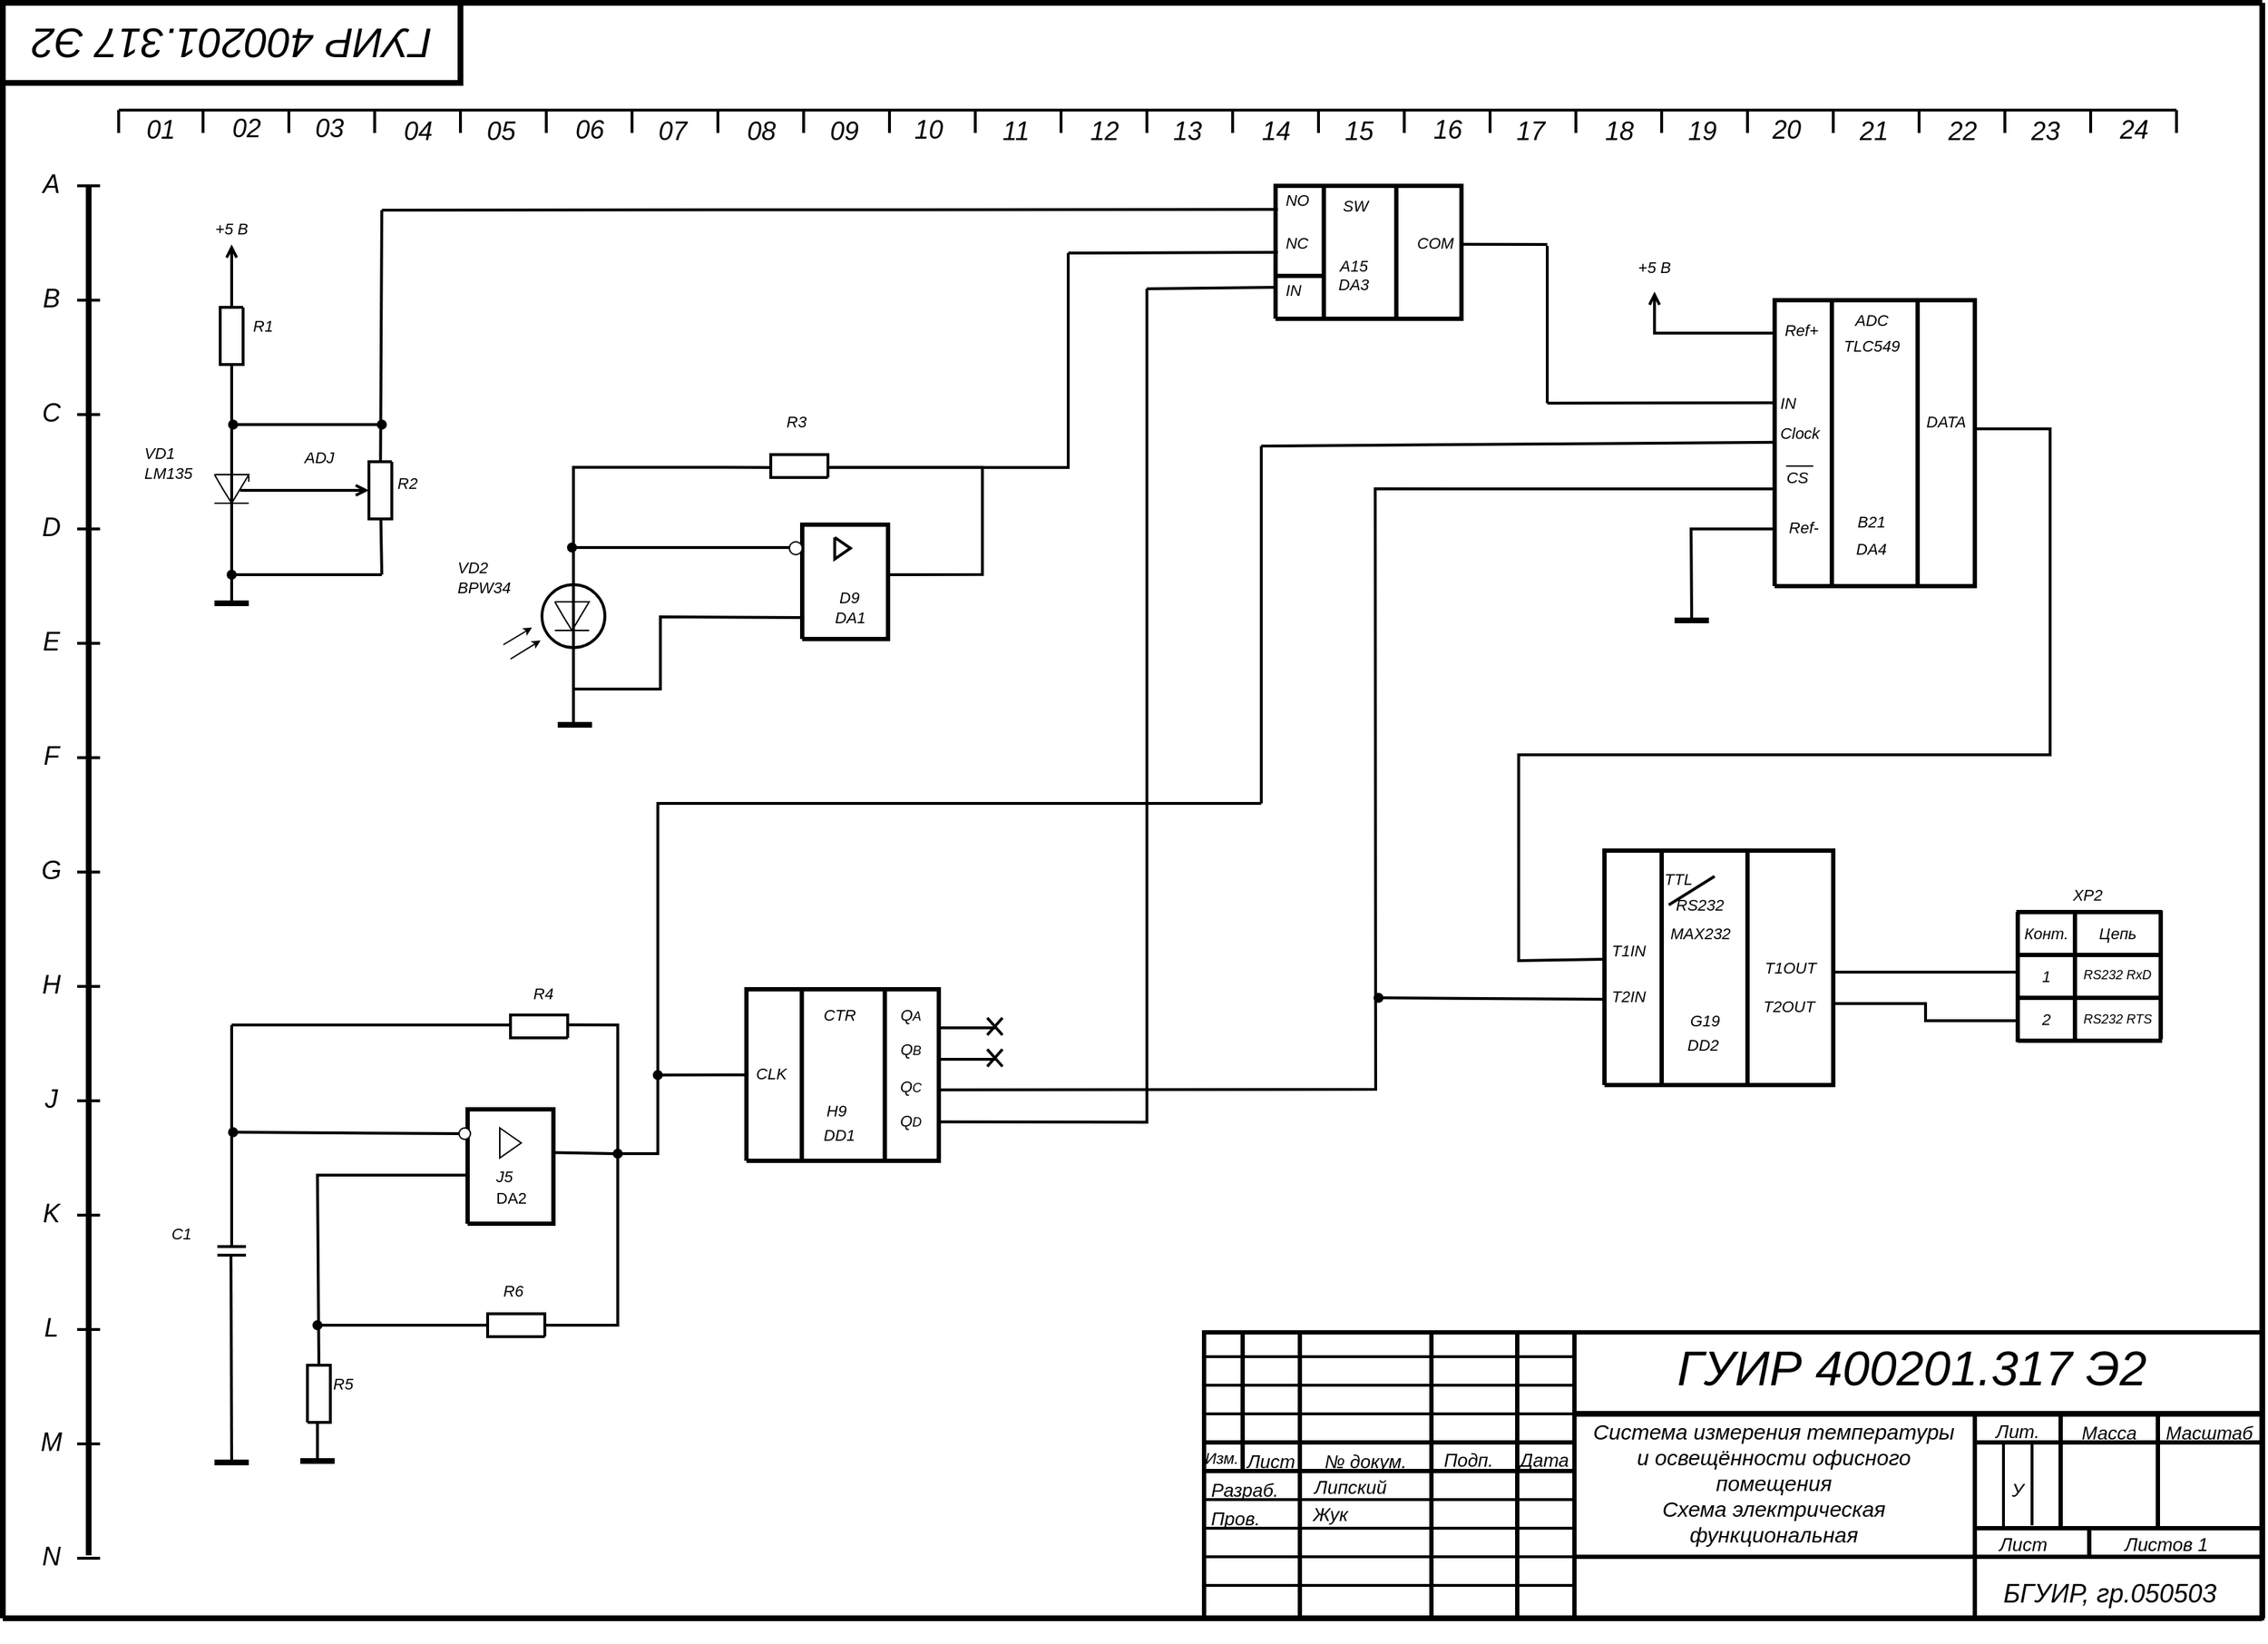 <mxfile version="13.9.9" type="device"><diagram name="Страница-1" id="Страница-1"><mxGraphModel dx="4771" dy="2015" grid="1" gridSize="10" guides="1" tooltips="1" connect="1" arrows="1" fold="1" page="1" pageScale="1" pageWidth="1654" pageHeight="1169" math="0" shadow="0"><root><mxCell id="0"/><mxCell id="1" value="Background" parent="0"/><mxCell id="5" style="vsdxID=1;fillColor=#ffffff;gradientColor=none;shape=stencil(nZBLDoAgDERP0z3SIyjew0SURgSD+Lu9kMZoXLhwN9O+tukAlrNpJg1SzDH4QW/URgNYgZTkjA4UkwJUgGXng+6DX1zLfmoymdXo17xh5zmRJ6Q42BWCfc2oJfdAr+Yv+AP9Cb7OJ3H/2JG1HNGz/84klThPVCc=);strokeColor=#000000;strokeWidth=4;spacingTop=-3;spacingBottom=-3;spacingLeft=-3;spacingRight=-3;labelBackgroundColor=none;rounded=0;html=1;whiteSpace=wrap;" parent="1" vertex="1"><mxGeometry x="-3250" y="-1150" width="320" height="56" as="geometry"/></mxCell><mxCell id="6" value="&lt;font style=&quot;font-size:18px;font-family:Arial;color:#000000;direction:ltr;letter-spacing:0px;line-height:120%;opacity:1&quot;&gt;&lt;i&gt;A&lt;br/&gt;&lt;/i&gt;&lt;/font&gt;" style="verticalAlign=middle;align=center;vsdxID=2;fillColor=none;gradientColor=none;shape=stencil(nZBRDoQgDERP03+WHsHFe5iISyOCQdT19kIaIxq//Jtp3zTpAFaTaUYNUkwx+F6v1EYD+AUpyRkdKCYFqACrzgf9C352LfuxyWRWg1/yhT/nRE5IsZWuZtCSK8CPeI0e/hF+jV7AJM4PO7KWCyr390bSiNtEtQM=);strokeColor=none;strokeWidth=2;spacingTop=-3;spacingBottom=-3;spacingLeft=-3;spacingRight=-3;labelBackgroundColor=none;rounded=0;html=1;whiteSpace=wrap;" parent="1" vertex="1"><mxGeometry x="-3230" y="-1037" width="28" height="28" as="geometry"/></mxCell><mxCell id="7" value="&lt;font style=&quot;font-size:18px;font-family:Arial;color:#000000;direction:ltr;letter-spacing:0px;line-height:120%;opacity:1&quot;&gt;&lt;i&gt;B&lt;br/&gt;&lt;/i&gt;&lt;/font&gt;" style="verticalAlign=middle;align=center;vsdxID=3;fillColor=none;gradientColor=none;shape=stencil(nZBRDoQgDERP03+WHsHFe5iISyOCQdT19kIaIxq//Jtp3zTpAFaTaUYNUkwx+F6v1EYD+AUpyRkdKCYFqACrzgf9C352LfuxyWRWg1/yhT/nRE5IsZWuZtCSK8CPeI0e/hF+jV7AJM4PO7KWCyr390bSiNtEtQM=);strokeColor=none;strokeWidth=2;spacingTop=-3;spacingBottom=-3;spacingLeft=-3;spacingRight=-3;labelBackgroundColor=none;rounded=0;html=1;whiteSpace=wrap;" parent="1" vertex="1"><mxGeometry x="-3230" y="-957" width="28" height="28" as="geometry"/></mxCell><mxCell id="8" value="&lt;font style=&quot;font-size:18px;font-family:Arial;color:#000000;direction:ltr;letter-spacing:0px;line-height:120%;opacity:1&quot;&gt;&lt;i&gt;C&lt;br/&gt;&lt;/i&gt;&lt;/font&gt;" style="verticalAlign=middle;align=center;vsdxID=4;fillColor=none;gradientColor=none;shape=stencil(nZBRDoQgDERP03+WHsHFe5iISyOCQdT19kIaIxq//Jtp3zTpAFaTaUYNUkwx+F6v1EYD+AUpyRkdKCYFqACrzgf9C352LfuxyWRWg1/yhT/nRE5IsZWuZtCSK8CPeI0e/hF+jV7AJM4PO7KWCyr390bSiNtEtQM=);strokeColor=none;strokeWidth=2;spacingTop=-3;spacingBottom=-3;spacingLeft=-3;spacingRight=-3;labelBackgroundColor=none;rounded=0;html=1;whiteSpace=wrap;" parent="1" vertex="1"><mxGeometry x="-3230" y="-877" width="28" height="28" as="geometry"/></mxCell><mxCell id="9" value="&lt;font style=&quot;font-size:18px;font-family:Arial;color:#000000;direction:ltr;letter-spacing:0px;line-height:120%;opacity:1&quot;&gt;&lt;i&gt;D&lt;br/&gt;&lt;/i&gt;&lt;/font&gt;" style="verticalAlign=middle;align=center;vsdxID=5;fillColor=none;gradientColor=none;shape=stencil(nZBRDoQgDERP03+WHsHFe5iISyOCQdT19kIaIxq//Jtp3zTpAFaTaUYNUkwx+F6v1EYD+AUpyRkdKCYFqACrzgf9C352LfuxyWRWg1/yhT/nRE5IsZWuZtCSK8CPeI0e/hF+jV7AJM4PO7KWCyr390bSiNtEtQM=);strokeColor=none;strokeWidth=2;spacingTop=-3;spacingBottom=-3;spacingLeft=-3;spacingRight=-3;labelBackgroundColor=none;rounded=0;html=1;whiteSpace=wrap;" parent="1" vertex="1"><mxGeometry x="-3230" y="-797" width="28" height="28" as="geometry"/></mxCell><mxCell id="10" value="&lt;font style=&quot;font-size:18px;font-family:Arial;color:#000000;direction:ltr;letter-spacing:0px;line-height:120%;opacity:1&quot;&gt;&lt;i&gt;E&lt;br/&gt;&lt;/i&gt;&lt;/font&gt;" style="verticalAlign=middle;align=center;vsdxID=6;fillColor=none;gradientColor=none;shape=stencil(nZBRDoQgDERP03+WHsHFe5iISyOCQdT19kIaIxq//Jtp3zTpAFaTaUYNUkwx+F6v1EYD+AUpyRkdKCYFqACrzgf9C352LfuxyWRWg1/yhT/nRE5IsZWuZtCSK8CPeI0e/hF+jV7AJM4PO7KWCyr390bSiNtEtQM=);strokeColor=none;strokeWidth=2;spacingTop=-3;spacingBottom=-3;spacingLeft=-3;spacingRight=-3;labelBackgroundColor=none;rounded=0;html=1;whiteSpace=wrap;" parent="1" vertex="1"><mxGeometry x="-3230" y="-717" width="28" height="28" as="geometry"/></mxCell><mxCell id="11" value="&lt;font style=&quot;font-size:18px;font-family:Arial;color:#000000;direction:ltr;letter-spacing:0px;line-height:120%;opacity:1&quot;&gt;&lt;i&gt;F&lt;br/&gt;&lt;/i&gt;&lt;/font&gt;" style="verticalAlign=middle;align=center;vsdxID=7;fillColor=none;gradientColor=none;shape=stencil(nZBRDoQgDERP03+WHsHFe5iISyOCQdT19kIaIxq//Jtp3zTpAFaTaUYNUkwx+F6v1EYD+AUpyRkdKCYFqACrzgf9C352LfuxyWRWg1/yhT/nRE5IsZWuZtCSK8CPeI0e/hF+jV7AJM4PO7KWCyr390bSiNtEtQM=);strokeColor=none;strokeWidth=2;spacingTop=-3;spacingBottom=-3;spacingLeft=-3;spacingRight=-3;labelBackgroundColor=none;rounded=0;html=1;whiteSpace=wrap;" parent="1" vertex="1"><mxGeometry x="-3230" y="-637" width="28" height="28" as="geometry"/></mxCell><mxCell id="12" value="&lt;font style=&quot;font-size:18px;font-family:Arial;color:#000000;direction:ltr;letter-spacing:0px;line-height:120%;opacity:1&quot;&gt;&lt;i&gt;G&lt;br/&gt;&lt;/i&gt;&lt;/font&gt;" style="verticalAlign=middle;align=center;vsdxID=8;fillColor=none;gradientColor=none;shape=stencil(nZBRDoQgDERP03+WHsHFe5iISyOCQdT19kIaIxq//Jtp3zTpAFaTaUYNUkwx+F6v1EYD+AUpyRkdKCYFqACrzgf9C352LfuxyWRWg1/yhT/nRE5IsZWuZtCSK8CPeI0e/hF+jV7AJM4PO7KWCyr390bSiNtEtQM=);strokeColor=none;strokeWidth=2;spacingTop=-3;spacingBottom=-3;spacingLeft=-3;spacingRight=-3;labelBackgroundColor=none;rounded=0;html=1;whiteSpace=wrap;" parent="1" vertex="1"><mxGeometry x="-3230" y="-557" width="28" height="28" as="geometry"/></mxCell><mxCell id="13" value="&lt;font style=&quot;font-size:18px;font-family:Arial;color:#000000;direction:ltr;letter-spacing:0px;line-height:120%;opacity:1&quot;&gt;&lt;i&gt;H&lt;br/&gt;&lt;/i&gt;&lt;/font&gt;" style="verticalAlign=middle;align=center;vsdxID=9;fillColor=none;gradientColor=none;shape=stencil(nZBRDoQgDERP03+WHsHFe5iISyOCQdT19kIaIxq//Jtp3zTpAFaTaUYNUkwx+F6v1EYD+AUpyRkdKCYFqACrzgf9C352LfuxyWRWg1/yhT/nRE5IsZWuZtCSK8CPeI0e/hF+jV7AJM4PO7KWCyr390bSiNtEtQM=);strokeColor=none;strokeWidth=2;spacingTop=-3;spacingBottom=-3;spacingLeft=-3;spacingRight=-3;labelBackgroundColor=none;rounded=0;html=1;whiteSpace=wrap;" parent="1" vertex="1"><mxGeometry x="-3230" y="-477" width="28" height="28" as="geometry"/></mxCell><mxCell id="14" value="&lt;font style=&quot;font-size:18px;font-family:Arial;color:#000000;direction:ltr;letter-spacing:0px;line-height:120%;opacity:1&quot;&gt;&lt;i&gt;J&lt;br/&gt;&lt;/i&gt;&lt;/font&gt;" style="verticalAlign=middle;align=center;vsdxID=10;fillColor=none;gradientColor=none;shape=stencil(nZBRDoQgDERP03+WHsHFe5iISyOCQdT19kIaIxq//Jtp3zTpAFaTaUYNUkwx+F6v1EYD+AUpyRkdKCYFqACrzgf9C352LfuxyWRWg1/yhT/nRE5IsZWuZtCSK8CPeI0e/hF+jV7AJM4PO7KWCyr390bSiNtEtQM=);strokeColor=none;strokeWidth=2;spacingTop=-3;spacingBottom=-3;spacingLeft=-3;spacingRight=-3;labelBackgroundColor=none;rounded=0;html=1;whiteSpace=wrap;" parent="1" vertex="1"><mxGeometry x="-3230" y="-397" width="28" height="28" as="geometry"/></mxCell><mxCell id="15" value="&lt;font style=&quot;font-size:18px;font-family:Arial;color:#000000;direction:ltr;letter-spacing:0px;line-height:120%;opacity:1&quot;&gt;&lt;i&gt;K&lt;br/&gt;&lt;/i&gt;&lt;/font&gt;" style="verticalAlign=middle;align=center;vsdxID=11;fillColor=none;gradientColor=none;shape=stencil(nZBRDoQgDERP03+WHsHFe5iISyOCQdT19kIaIxq//Jtp3zTpAFaTaUYNUkwx+F6v1EYD+AUpyRkdKCYFqACrzgf9C352LfuxyWRWg1/yhT/nRE5IsZWuZtCSK8CPeI0e/hF+jV7AJM4PO7KWCyr390bSiNtEtQM=);strokeColor=none;strokeWidth=2;spacingTop=-3;spacingBottom=-3;spacingLeft=-3;spacingRight=-3;labelBackgroundColor=none;rounded=0;html=1;whiteSpace=wrap;" parent="1" vertex="1"><mxGeometry x="-3230" y="-317" width="28" height="28" as="geometry"/></mxCell><mxCell id="16" value="&lt;font style=&quot;font-size:18px;font-family:Arial;color:#000000;direction:ltr;letter-spacing:0px;line-height:120%;opacity:1&quot;&gt;&lt;i&gt;L&lt;br/&gt;&lt;/i&gt;&lt;/font&gt;" style="verticalAlign=middle;align=center;vsdxID=12;fillColor=none;gradientColor=none;shape=stencil(nZBRDoQgDERP03+WHsHFe5iISyOCQdT19kIaIxq//Jtp3zTpAFaTaUYNUkwx+F6v1EYD+AUpyRkdKCYFqACrzgf9C352LfuxyWRWg1/yhT/nRE5IsZWuZtCSK8CPeI0e/hF+jV7AJM4PO7KWCyr390bSiNtEtQM=);strokeColor=none;strokeWidth=2;spacingTop=-3;spacingBottom=-3;spacingLeft=-3;spacingRight=-3;labelBackgroundColor=none;rounded=0;html=1;whiteSpace=wrap;" parent="1" vertex="1"><mxGeometry x="-3230" y="-237" width="28" height="28" as="geometry"/></mxCell><mxCell id="17" value="&lt;font style=&quot;font-size:18px;font-family:Arial;color:#000000;direction:ltr;letter-spacing:0px;line-height:120%;opacity:1&quot;&gt;&lt;i&gt;M&lt;br/&gt;&lt;/i&gt;&lt;/font&gt;" style="verticalAlign=middle;align=center;vsdxID=13;fillColor=none;gradientColor=none;shape=stencil(nZBRDoQgDERP03+WHsHFe5iISyOCQdT19kIaIxq//Jtp3zTpAFaTaUYNUkwx+F6v1EYD+AUpyRkdKCYFqACrzgf9C352LfuxyWRWg1/yhT/nRE5IsZWuZtCSK8CPeI0e/hF+jV7AJM4PO7KWCyr390bSiNtEtQM=);strokeColor=none;strokeWidth=2;spacingTop=-3;spacingBottom=-3;spacingLeft=-3;spacingRight=-3;labelBackgroundColor=none;rounded=0;html=1;whiteSpace=wrap;" parent="1" vertex="1"><mxGeometry x="-3230" y="-157" width="28" height="28" as="geometry"/></mxCell><mxCell id="18" value="&lt;font style=&quot;font-size:18px;font-family:Arial;color:#000000;direction:ltr;letter-spacing:0px;line-height:120%;opacity:1&quot;&gt;&lt;i&gt;N&lt;br/&gt;&lt;/i&gt;&lt;/font&gt;" style="verticalAlign=middle;align=center;vsdxID=14;fillColor=none;gradientColor=none;shape=stencil(nZBRDoQgDERP03+WHsHFe5iISyOCQdT19kIaIxq//Jtp3zTpAFaTaUYNUkwx+F6v1EYD+AUpyRkdKCYFqACrzgf9C352LfuxyWRWg1/yhT/nRE5IsZWuZtCSK8CPeI0e/hF+jV7AJM4PO7KWCyr390bSiNtEtQM=);strokeColor=none;strokeWidth=2;spacingTop=-3;spacingBottom=-3;spacingLeft=-3;spacingRight=-3;labelBackgroundColor=none;rounded=0;html=1;whiteSpace=wrap;" parent="1" vertex="1"><mxGeometry x="-3230" y="-77" width="28" height="28" as="geometry"/></mxCell><mxCell id="19" value="&lt;font style=&quot;font-size:18px;font-family:Arial;color:#000000;direction:ltr;letter-spacing:0px;line-height:120%;opacity:1&quot;&gt;&lt;i&gt;01&lt;br/&gt;&lt;/i&gt;&lt;/font&gt;" style="verticalAlign=middle;align=center;vsdxID=15;fillColor=none;gradientColor=none;shape=stencil(nZBRDoQgDERP03+WHsHFe5iISyOCQdT19kIaIxq//Jtp3zTpAFaTaUYNUkwx+F6v1EYD+AUpyRkdKCYFqACrzgf9C352LfuxyWRWg1/yhT/nRE5IsZWuZtCSK8CPeI0e/hF+jV7AJM4PO7KWCyr390bSiNtEtQM=);strokeColor=none;strokeWidth=2;spacingTop=-3;spacingBottom=-3;spacingLeft=-3;spacingRight=-3;labelBackgroundColor=none;rounded=0;html=1;whiteSpace=wrap;" parent="1" vertex="1"><mxGeometry x="-3158" y="-1071" width="37" height="20" as="geometry"/></mxCell><mxCell id="20" value="&lt;font style=&quot;font-size:18px;font-family:Arial;color:#000000;direction:ltr;letter-spacing:0px;line-height:120%;opacity:1&quot;&gt;&lt;i&gt;02&lt;br/&gt;&lt;/i&gt;&lt;/font&gt;" style="verticalAlign=middle;align=center;vsdxID=16;fillColor=none;gradientColor=none;shape=stencil(nZBRDoQgDERP03+WHsHFe5iISyOCQdT19kIaIxq//Jtp3zTpAFaTaUYNUkwx+F6v1EYD+AUpyRkdKCYFqACrzgf9C352LfuxyWRWg1/yhT/nRE5IsZWuZtCSK8CPeI0e/hF+jV7AJM4PO7KWCyr390bSiNtEtQM=);strokeColor=none;strokeWidth=2;spacingTop=-3;spacingBottom=-3;spacingLeft=-3;spacingRight=-3;labelBackgroundColor=none;rounded=0;html=1;whiteSpace=wrap;" parent="1" vertex="1"><mxGeometry x="-3098" y="-1072" width="37" height="20" as="geometry"/></mxCell><mxCell id="21" value="&lt;font style=&quot;font-size:18px;font-family:Arial;color:#000000;direction:ltr;letter-spacing:0px;line-height:120%;opacity:1&quot;&gt;&lt;i&gt;03&lt;br/&gt;&lt;/i&gt;&lt;/font&gt;" style="verticalAlign=middle;align=center;vsdxID=17;fillColor=none;gradientColor=none;shape=stencil(nZBRDoQgDERP03+WHsHFe5iISyOCQdT19kIaIxq//Jtp3zTpAFaTaUYNUkwx+F6v1EYD+AUpyRkdKCYFqACrzgf9C352LfuxyWRWg1/yhT/nRE5IsZWuZtCSK8CPeI0e/hF+jV7AJM4PO7KWCyr390bSiNtEtQM=);strokeColor=none;strokeWidth=6;spacingTop=-3;spacingBottom=-3;spacingLeft=-3;spacingRight=-3;labelBackgroundColor=none;rounded=0;html=1;whiteSpace=wrap;" parent="1" vertex="1"><mxGeometry x="-3040" y="-1072" width="37" height="20" as="geometry"/></mxCell><mxCell id="22" value="&lt;font style=&quot;font-size:18px;font-family:Arial;color:#000000;direction:ltr;letter-spacing:0px;line-height:120%;opacity:1&quot;&gt;&lt;i&gt;04&lt;br/&gt;&lt;/i&gt;&lt;/font&gt;" style="verticalAlign=middle;align=center;vsdxID=18;fillColor=none;gradientColor=none;shape=stencil(nZBRDoQgDERP03+WHsHFe5iISyOCQdT19kIaIxq//Jtp3zTpAFaTaUYNUkwx+F6v1EYD+AUpyRkdKCYFqACrzgf9C352LfuxyWRWg1/yhT/nRE5IsZWuZtCSK8CPeI0e/hF+jV7AJM4PO7KWCyr390bSiNtEtQM=);strokeColor=none;strokeWidth=2;spacingTop=-3;spacingBottom=-3;spacingLeft=-3;spacingRight=-3;labelBackgroundColor=none;rounded=0;html=1;whiteSpace=wrap;" parent="1" vertex="1"><mxGeometry x="-2978" y="-1070" width="37" height="20" as="geometry"/></mxCell><mxCell id="23" value="&lt;font style=&quot;font-size:18px;font-family:Arial;color:#000000;direction:ltr;letter-spacing:0px;line-height:120%;opacity:1&quot;&gt;&lt;i&gt;05&lt;br/&gt;&lt;/i&gt;&lt;/font&gt;" style="verticalAlign=middle;align=center;vsdxID=19;fillColor=none;gradientColor=none;shape=stencil(nZBRDoQgDERP03+WHsHFe5iISyOCQdT19kIaIxq//Jtp3zTpAFaTaUYNUkwx+F6v1EYD+AUpyRkdKCYFqACrzgf9C352LfuxyWRWg1/yhT/nRE5IsZWuZtCSK8CPeI0e/hF+jV7AJM4PO7KWCyr390bSiNtEtQM=);strokeColor=none;strokeWidth=2;spacingTop=-3;spacingBottom=-3;spacingLeft=-3;spacingRight=-3;labelBackgroundColor=none;rounded=0;html=1;whiteSpace=wrap;" parent="1" vertex="1"><mxGeometry x="-2920" y="-1070" width="37" height="20" as="geometry"/></mxCell><mxCell id="24" value="&lt;font style=&quot;font-size:18px;font-family:Arial;color:#000000;direction:ltr;letter-spacing:0px;line-height:120%;opacity:1&quot;&gt;&lt;i&gt;06&lt;br/&gt;&lt;/i&gt;&lt;/font&gt;" style="verticalAlign=middle;align=center;vsdxID=20;fillColor=none;gradientColor=none;shape=stencil(nZBRDoQgDERP03+WHsHFe5iISyOCQdT19kIaIxq//Jtp3zTpAFaTaUYNUkwx+F6v1EYD+AUpyRkdKCYFqACrzgf9C352LfuxyWRWg1/yhT/nRE5IsZWuZtCSK8CPeI0e/hF+jV7AJM4PO7KWCyr390bSiNtEtQM=);strokeColor=none;strokeWidth=2;spacingTop=-3;spacingBottom=-3;spacingLeft=-3;spacingRight=-3;labelBackgroundColor=none;rounded=0;html=1;whiteSpace=wrap;" parent="1" vertex="1"><mxGeometry x="-2858" y="-1071" width="37" height="20" as="geometry"/></mxCell><mxCell id="25" value="&lt;font style=&quot;font-size:18px;font-family:Arial;color:#000000;direction:ltr;letter-spacing:0px;line-height:120%;opacity:1&quot;&gt;&lt;i&gt;07&lt;br/&gt;&lt;/i&gt;&lt;/font&gt;" style="verticalAlign=middle;align=center;vsdxID=21;fillColor=none;gradientColor=none;shape=stencil(nZBRDoQgDERP03+WHsHFe5iISyOCQdT19kIaIxq//Jtp3zTpAFaTaUYNUkwx+F6v1EYD+AUpyRkdKCYFqACrzgf9C352LfuxyWRWg1/yhT/nRE5IsZWuZtCSK8CPeI0e/hF+jV7AJM4PO7KWCyr390bSiNtEtQM=);strokeColor=none;strokeWidth=6;spacingTop=-3;spacingBottom=-3;spacingLeft=-3;spacingRight=-3;labelBackgroundColor=none;rounded=0;html=1;whiteSpace=wrap;" parent="1" vertex="1"><mxGeometry x="-2800" y="-1070" width="37" height="20" as="geometry"/></mxCell><mxCell id="26" value="&lt;font style=&quot;font-size:18px;font-family:Arial;color:#000000;direction:ltr;letter-spacing:0px;line-height:120%;opacity:1&quot;&gt;&lt;i&gt;08&lt;br/&gt;&lt;/i&gt;&lt;/font&gt;" style="verticalAlign=middle;align=center;vsdxID=22;fillColor=none;gradientColor=none;shape=stencil(nZBRDoQgDERP03+WHsHFe5iISyOCQdT19kIaIxq//Jtp3zTpAFaTaUYNUkwx+F6v1EYD+AUpyRkdKCYFqACrzgf9C352LfuxyWRWg1/yhT/nRE5IsZWuZtCSK8CPeI0e/hF+jV7AJM4PO7KWCyr390bSiNtEtQM=);strokeColor=none;strokeWidth=2;spacingTop=-3;spacingBottom=-3;spacingLeft=-3;spacingRight=-3;labelBackgroundColor=none;rounded=0;html=1;whiteSpace=wrap;" parent="1" vertex="1"><mxGeometry x="-2738" y="-1070" width="37" height="20" as="geometry"/></mxCell><mxCell id="27" value="&lt;font style=&quot;font-size:18px;font-family:Arial;color:#000000;direction:ltr;letter-spacing:0px;line-height:120%;opacity:1&quot;&gt;&lt;i&gt;09&lt;br/&gt;&lt;/i&gt;&lt;/font&gt;" style="verticalAlign=middle;align=center;vsdxID=23;fillColor=none;gradientColor=none;shape=stencil(nZBRDoQgDERP03+WHsHFe5iISyOCQdT19kIaIxq//Jtp3zTpAFaTaUYNUkwx+F6v1EYD+AUpyRkdKCYFqACrzgf9C352LfuxyWRWg1/yhT/nRE5IsZWuZtCSK8CPeI0e/hF+jV7AJM4PO7KWCyr390bSiNtEtQM=);strokeColor=none;strokeWidth=2;spacingTop=-3;spacingBottom=-3;spacingLeft=-3;spacingRight=-3;labelBackgroundColor=none;rounded=0;html=1;whiteSpace=wrap;" parent="1" vertex="1"><mxGeometry x="-2680" y="-1070" width="37" height="20" as="geometry"/></mxCell><mxCell id="28" value="&lt;font style=&quot;font-size:18px;font-family:Arial;color:#000000;direction:ltr;letter-spacing:0px;line-height:120%;opacity:1&quot;&gt;&lt;i&gt;10&lt;br/&gt;&lt;/i&gt;&lt;/font&gt;" style="verticalAlign=middle;align=center;vsdxID=24;fillColor=none;gradientColor=none;shape=stencil(nZBRDoQgDERP03+WHsHFe5iISyOCQdT19kIaIxq//Jtp3zTpAFaTaUYNUkwx+F6v1EYD+AUpyRkdKCYFqACrzgf9C352LfuxyWRWg1/yhT/nRE5IsZWuZtCSK8CPeI0e/hF+jV7AJM4PO7KWCyr390bSiNtEtQM=);strokeColor=none;strokeWidth=2;spacingTop=-3;spacingBottom=-3;spacingLeft=-3;spacingRight=-3;labelBackgroundColor=none;rounded=0;html=1;whiteSpace=wrap;" parent="1" vertex="1"><mxGeometry x="-2621" y="-1071" width="37" height="20" as="geometry"/></mxCell><mxCell id="29" value="&lt;font style=&quot;font-size:18px;font-family:Arial;color:#000000;direction:ltr;letter-spacing:0px;line-height:120%;opacity:1&quot;&gt;&lt;i&gt;11&lt;br/&gt;&lt;/i&gt;&lt;/font&gt;" style="verticalAlign=middle;align=center;vsdxID=25;fillColor=none;gradientColor=none;shape=stencil(nZBRDoQgDERP03+WHsHFe5iISyOCQdT19kIaIxq//Jtp3zTpAFaTaUYNUkwx+F6v1EYD+AUpyRkdKCYFqACrzgf9C352LfuxyWRWg1/yhT/nRE5IsZWuZtCSK8CPeI0e/hF+jV7AJM4PO7KWCyr390bSiNtEtQM=);strokeColor=none;strokeWidth=6;spacingTop=-3;spacingBottom=-3;spacingLeft=-3;spacingRight=-3;labelBackgroundColor=none;rounded=0;html=1;whiteSpace=wrap;" parent="1" vertex="1"><mxGeometry x="-2560" y="-1070" width="37" height="20" as="geometry"/></mxCell><mxCell id="30" value="&lt;font style=&quot;font-size:18px;font-family:Arial;color:#000000;direction:ltr;letter-spacing:0px;line-height:120%;opacity:1&quot;&gt;&lt;i&gt;12&lt;br/&gt;&lt;/i&gt;&lt;/font&gt;" style="verticalAlign=middle;align=center;vsdxID=26;fillColor=none;gradientColor=none;shape=stencil(nZBRDoQgDERP03+WHsHFe5iISyOCQdT19kIaIxq//Jtp3zTpAFaTaUYNUkwx+F6v1EYD+AUpyRkdKCYFqACrzgf9C352LfuxyWRWg1/yhT/nRE5IsZWuZtCSK8CPeI0e/hF+jV7AJM4PO7KWCyr390bSiNtEtQM=);strokeColor=none;strokeWidth=2;spacingTop=-3;spacingBottom=-3;spacingLeft=-3;spacingRight=-3;labelBackgroundColor=none;rounded=0;html=1;whiteSpace=wrap;" parent="1" vertex="1"><mxGeometry x="-2498" y="-1070" width="37" height="20" as="geometry"/></mxCell><mxCell id="31" value="&lt;font style=&quot;font-size:18px;font-family:Arial;color:#000000;direction:ltr;letter-spacing:0px;line-height:120%;opacity:1&quot;&gt;&lt;i&gt;13&lt;br/&gt;&lt;/i&gt;&lt;/font&gt;" style="verticalAlign=middle;align=center;vsdxID=27;fillColor=none;gradientColor=none;shape=stencil(nZBRDoQgDERP03+WHsHFe5iISyOCQdT19kIaIxq//Jtp3zTpAFaTaUYNUkwx+F6v1EYD+AUpyRkdKCYFqACrzgf9C352LfuxyWRWg1/yhT/nRE5IsZWuZtCSK8CPeI0e/hF+jV7AJM4PO7KWCyr390bSiNtEtQM=);strokeColor=none;strokeWidth=6;spacingTop=-3;spacingBottom=-3;spacingLeft=-3;spacingRight=-3;labelBackgroundColor=none;rounded=0;html=1;whiteSpace=wrap;" parent="1" vertex="1"><mxGeometry x="-2440" y="-1070" width="37" height="20" as="geometry"/></mxCell><mxCell id="32" value="&lt;font style=&quot;font-size:18px;font-family:Arial;color:#000000;direction:ltr;letter-spacing:0px;line-height:120%;opacity:1&quot;&gt;&lt;i&gt;14&lt;br/&gt;&lt;/i&gt;&lt;/font&gt;" style="verticalAlign=middle;align=center;vsdxID=28;fillColor=none;gradientColor=none;shape=stencil(nZBRDoQgDERP03+WHsHFe5iISyOCQdT19kIaIxq//Jtp3zTpAFaTaUYNUkwx+F6v1EYD+AUpyRkdKCYFqACrzgf9C352LfuxyWRWg1/yhT/nRE5IsZWuZtCSK8CPeI0e/hF+jV7AJM4PO7KWCyr390bSiNtEtQM=);strokeColor=none;strokeWidth=2;spacingTop=-3;spacingBottom=-3;spacingLeft=-3;spacingRight=-3;labelBackgroundColor=none;rounded=0;html=1;whiteSpace=wrap;" parent="1" vertex="1"><mxGeometry x="-2378" y="-1070" width="37" height="20" as="geometry"/></mxCell><mxCell id="33" value="&lt;font style=&quot;font-size:18px;font-family:Arial;color:#000000;direction:ltr;letter-spacing:0px;line-height:120%;opacity:1&quot;&gt;&lt;i&gt;15&lt;br/&gt;&lt;/i&gt;&lt;/font&gt;" style="verticalAlign=middle;align=center;vsdxID=29;fillColor=none;gradientColor=none;shape=stencil(nZBRDoQgDERP03+WHsHFe5iISyOCQdT19kIaIxq//Jtp3zTpAFaTaUYNUkwx+F6v1EYD+AUpyRkdKCYFqACrzgf9C352LfuxyWRWg1/yhT/nRE5IsZWuZtCSK8CPeI0e/hF+jV7AJM4PO7KWCyr390bSiNtEtQM=);strokeColor=none;strokeWidth=2;spacingTop=-3;spacingBottom=-3;spacingLeft=-3;spacingRight=-3;labelBackgroundColor=none;rounded=0;html=1;whiteSpace=wrap;" parent="1" vertex="1"><mxGeometry x="-2320" y="-1070" width="37" height="20" as="geometry"/></mxCell><mxCell id="34" value="&lt;font style=&quot;font-size:18px;font-family:Arial;color:#000000;direction:ltr;letter-spacing:0px;line-height:120%;opacity:1&quot;&gt;&lt;i&gt;16&lt;br/&gt;&lt;/i&gt;&lt;/font&gt;" style="verticalAlign=middle;align=center;vsdxID=30;fillColor=none;gradientColor=none;shape=stencil(nZBRDoQgDERP03+WHsHFe5iISyOCQdT19kIaIxq//Jtp3zTpAFaTaUYNUkwx+F6v1EYD+AUpyRkdKCYFqACrzgf9C352LfuxyWRWg1/yhT/nRE5IsZWuZtCSK8CPeI0e/hF+jV7AJM4PO7KWCyr390bSiNtEtQM=);strokeColor=none;strokeWidth=2;spacingTop=-3;spacingBottom=-3;spacingLeft=-3;spacingRight=-3;labelBackgroundColor=none;rounded=0;html=1;whiteSpace=wrap;" parent="1" vertex="1"><mxGeometry x="-2258" y="-1071" width="37" height="20" as="geometry"/></mxCell><mxCell id="35" value="&lt;font style=&quot;font-size:18px;font-family:Arial;color:#000000;direction:ltr;letter-spacing:0px;line-height:120%;opacity:1&quot;&gt;&lt;i&gt;17&lt;br/&gt;&lt;/i&gt;&lt;/font&gt;" style="verticalAlign=middle;align=center;vsdxID=31;fillColor=none;gradientColor=none;shape=stencil(nZBRDoQgDERP03+WHsHFe5iISyOCQdT19kIaIxq//Jtp3zTpAFaTaUYNUkwx+F6v1EYD+AUpyRkdKCYFqACrzgf9C352LfuxyWRWg1/yhT/nRE5IsZWuZtCSK8CPeI0e/hF+jV7AJM4PO7KWCyr390bSiNtEtQM=);strokeColor=none;strokeWidth=6;spacingTop=-3;spacingBottom=-3;spacingLeft=-3;spacingRight=-3;labelBackgroundColor=none;rounded=0;html=1;whiteSpace=wrap;" parent="1" vertex="1"><mxGeometry x="-2200" y="-1070" width="37" height="20" as="geometry"/></mxCell><mxCell id="36" value="&lt;font style=&quot;font-size:18px;font-family:Arial;color:#000000;direction:ltr;letter-spacing:0px;line-height:120%;opacity:1&quot;&gt;&lt;i&gt;18&lt;br/&gt;&lt;/i&gt;&lt;/font&gt;" style="verticalAlign=middle;align=center;vsdxID=32;fillColor=none;gradientColor=none;shape=stencil(nZBRDoQgDERP03+WHsHFe5iISyOCQdT19kIaIxq//Jtp3zTpAFaTaUYNUkwx+F6v1EYD+AUpyRkdKCYFqACrzgf9C352LfuxyWRWg1/yhT/nRE5IsZWuZtCSK8CPeI0e/hF+jV7AJM4PO7KWCyr390bSiNtEtQM=);strokeColor=none;strokeWidth=2;spacingTop=-3;spacingBottom=-3;spacingLeft=-3;spacingRight=-3;labelBackgroundColor=none;rounded=0;html=1;whiteSpace=wrap;" parent="1" vertex="1"><mxGeometry x="-2138" y="-1070" width="37" height="20" as="geometry"/></mxCell><mxCell id="37" value="&lt;font style=&quot;font-size:18px;font-family:Arial;color:#000000;direction:ltr;letter-spacing:0px;line-height:120%;opacity:1&quot;&gt;&lt;i&gt;19&lt;br/&gt;&lt;/i&gt;&lt;/font&gt;" style="verticalAlign=middle;align=center;vsdxID=33;fillColor=none;gradientColor=none;shape=stencil(nZBRDoQgDERP03+WHsHFe5iISyOCQdT19kIaIxq//Jtp3zTpAFaTaUYNUkwx+F6v1EYD+AUpyRkdKCYFqACrzgf9C352LfuxyWRWg1/yhT/nRE5IsZWuZtCSK8CPeI0e/hF+jV7AJM4PO7KWCyr390bSiNtEtQM=);strokeColor=none;strokeWidth=2;spacingTop=-3;spacingBottom=-3;spacingLeft=-3;spacingRight=-3;labelBackgroundColor=none;rounded=0;html=1;whiteSpace=wrap;" parent="1" vertex="1"><mxGeometry x="-2080" y="-1070" width="37" height="20" as="geometry"/></mxCell><mxCell id="38" value="&lt;font style=&quot;font-size:18px;font-family:Arial;color:#000000;direction:ltr;letter-spacing:0px;line-height:120%;opacity:1&quot;&gt;&lt;i&gt;20&lt;br/&gt;&lt;/i&gt;&lt;/font&gt;" style="verticalAlign=middle;align=center;vsdxID=34;fillColor=none;gradientColor=none;shape=stencil(nZBRDoQgDERP03+WHsHFe5iISyOCQdT19kIaIxq//Jtp3zTpAFaTaUYNUkwx+F6v1EYD+AUpyRkdKCYFqACrzgf9C352LfuxyWRWg1/yhT/nRE5IsZWuZtCSK8CPeI0e/hF+jV7AJM4PO7KWCyr390bSiNtEtQM=);strokeColor=none;strokeWidth=2;spacingTop=-3;spacingBottom=-3;spacingLeft=-3;spacingRight=-3;labelBackgroundColor=none;rounded=0;html=1;whiteSpace=wrap;" parent="1" vertex="1"><mxGeometry x="-2021" y="-1071" width="37" height="20" as="geometry"/></mxCell><mxCell id="39" value="&lt;font style=&quot;font-size:18px;font-family:Arial;color:#000000;direction:ltr;letter-spacing:0px;line-height:120%;opacity:1&quot;&gt;&lt;i&gt;21&lt;br/&gt;&lt;/i&gt;&lt;/font&gt;" style="verticalAlign=middle;align=center;vsdxID=35;fillColor=none;gradientColor=none;shape=stencil(nZBRDoQgDERP03+WHsHFe5iISyOCQdT19kIaIxq//Jtp3zTpAFaTaUYNUkwx+F6v1EYD+AUpyRkdKCYFqACrzgf9C352LfuxyWRWg1/yhT/nRE5IsZWuZtCSK8CPeI0e/hF+jV7AJM4PO7KWCyr390bSiNtEtQM=);strokeColor=none;strokeWidth=6;spacingTop=-3;spacingBottom=-3;spacingLeft=-3;spacingRight=-3;labelBackgroundColor=none;rounded=0;html=1;whiteSpace=wrap;" parent="1" vertex="1"><mxGeometry x="-1960" y="-1070" width="37" height="20" as="geometry"/></mxCell><mxCell id="40" value="&lt;font style=&quot;font-size:18px;font-family:Arial;color:#000000;direction:ltr;letter-spacing:0px;line-height:120%;opacity:1&quot;&gt;&lt;i&gt;22&lt;br/&gt;&lt;/i&gt;&lt;/font&gt;" style="verticalAlign=middle;align=center;vsdxID=36;fillColor=none;gradientColor=none;shape=stencil(nZBRDoQgDERP03+WHsHFe5iISyOCQdT19kIaIxq//Jtp3zTpAFaTaUYNUkwx+F6v1EYD+AUpyRkdKCYFqACrzgf9C352LfuxyWRWg1/yhT/nRE5IsZWuZtCSK8CPeI0e/hF+jV7AJM4PO7KWCyr390bSiNtEtQM=);strokeColor=none;strokeWidth=2;spacingTop=-3;spacingBottom=-3;spacingLeft=-3;spacingRight=-3;labelBackgroundColor=none;rounded=0;html=1;whiteSpace=wrap;" parent="1" vertex="1"><mxGeometry x="-1898" y="-1070" width="37" height="20" as="geometry"/></mxCell><mxCell id="41" value="&lt;font style=&quot;font-size:18px;font-family:Arial;color:#000000;direction:ltr;letter-spacing:0px;line-height:120%;opacity:1&quot;&gt;&lt;i&gt;23&lt;br/&gt;&lt;/i&gt;&lt;/font&gt;" style="verticalAlign=middle;align=center;vsdxID=37;fillColor=none;gradientColor=none;shape=stencil(nZBRDoQgDERP03+WHsHFe5iISyOCQdT19kIaIxq//Jtp3zTpAFaTaUYNUkwx+F6v1EYD+AUpyRkdKCYFqACrzgf9C352LfuxyWRWg1/yhT/nRE5IsZWuZtCSK8CPeI0e/hF+jV7AJM4PO7KWCyr390bSiNtEtQM=);strokeColor=none;strokeWidth=2;spacingTop=-3;spacingBottom=-3;spacingLeft=-3;spacingRight=-3;labelBackgroundColor=none;rounded=0;html=1;whiteSpace=wrap;" parent="1" vertex="1"><mxGeometry x="-1840" y="-1070" width="37" height="20" as="geometry"/></mxCell><mxCell id="42" value="&lt;font style=&quot;font-size:18px;font-family:Arial;color:#000000;direction:ltr;letter-spacing:0px;line-height:120%;opacity:1&quot;&gt;&lt;i&gt;24&lt;br/&gt;&lt;/i&gt;&lt;/font&gt;" style="verticalAlign=middle;align=center;vsdxID=38;fillColor=none;gradientColor=none;shape=stencil(nZBRDoQgDERP03+WHsHFe5iISyOCQdT19kIaIxq//Jtp3zTpAFaTaUYNUkwx+F6v1EYD+AUpyRkdKCYFqACrzgf9C352LfuxyWRWg1/yhT/nRE5IsZWuZtCSK8CPeI0e/hF+jV7AJM4PO7KWCyr390bSiNtEtQM=);strokeColor=none;strokeWidth=2;spacingTop=-3;spacingBottom=-3;spacingLeft=-3;spacingRight=-3;labelBackgroundColor=none;rounded=0;html=1;whiteSpace=wrap;" parent="1" vertex="1"><mxGeometry x="-1778" y="-1071" width="37" height="20" as="geometry"/></mxCell><mxCell id="43" style="vsdxID=3910000;fillColor=none;gradientColor=none;strokeColor=none;spacingTop=-3;spacingBottom=-3;spacingLeft=-3;spacingRight=-3;labelBackgroundColor=none;rounded=0;html=1;whiteSpace=wrap;" parent="1" vertex="1"><mxGeometry x="-1852" y="-532" width="121" height="118" as="geometry"/></mxCell><mxCell id="45" value="&lt;font style=&quot;font-size:11px;font-family:Arial;color:#000000;direction:ltr;letter-spacing:0px;line-height:120%;opacity:1&quot;&gt;&lt;i&gt;Конт.&lt;br/&gt;&lt;/i&gt;&lt;/font&gt;" style="verticalAlign=middle;align=center;vsdxID=40;fillColor=none;gradientColor=none;shape=stencil(nZBLDoAgDERP0z3SIyjew0SURgSD+Lu9kMZoXLhwN9O+tukAlrNpJg1SzDH4QW/URgNYgZTkjA4UkwJUgGXng+6DX1zLfmoymdXo17xh5zmRJ6Q42BWCfc2oJfdAr+Yv+AP9Cb7OJ3H/2JG1HNGz/84klThPVCc=);strokeColor=none;strokeWidth=4;spacingTop=-3;spacingBottom=-3;spacingLeft=-3;spacingRight=-3;labelBackgroundColor=none;rounded=0;html=1;whiteSpace=wrap;" parent="43" vertex="1"><mxGeometry y="27" width="62" height="11" as="geometry"/></mxCell><mxCell id="46" value="&lt;font style=&quot;font-size:11px;font-family:Arial;color:#000000;direction:ltr;letter-spacing:0px;line-height:120%;opacity:1&quot;&gt;&lt;i&gt;Цепь&lt;br/&gt;&lt;/i&gt;&lt;/font&gt;" style="verticalAlign=middle;align=center;vsdxID=41;fillColor=none;gradientColor=none;shape=stencil(nZBLDoAgDERP0z3SIyjew0SURgSD+Lu9kMZoXLhwN9O+tukAlrNpJg1SzDH4QW/URgNYgZTkjA4UkwJUgGXng+6DX1zLfmoymdXo17xh5zmRJ6Q42BWCfc2oJfdAr+Yv+AP9Cb7OJ3H/2JG1HNGz/84klThPVCc=);strokeColor=none;strokeWidth=4;spacingTop=-3;spacingBottom=-3;spacingLeft=-3;spacingRight=-3;labelBackgroundColor=none;rounded=0;html=1;whiteSpace=wrap;" parent="43" vertex="1"><mxGeometry x="46" y="27" width="70" height="11" as="geometry"/></mxCell><mxCell id="47" value="&lt;font style=&quot;font-size:11px;font-family:Arial;color:#000000;direction:ltr;letter-spacing:0px;line-height:120%;opacity:1&quot;&gt;&lt;i&gt;XP2&lt;br/&gt;&lt;/i&gt;&lt;/font&gt;" style="verticalAlign=middle;align=center;vsdxID=42;fillColor=none;gradientColor=none;shape=stencil(nZBLDoAgDERP0z3SIyjew0SURgSD+Lu9kMZoXLhwN9O+tukAlrNpJg1SzDH4QW/URgNYgZTkjA4UkwJUgGXng+6DX1zLfmoymdXo17xh5zmRJ6Q42BWCfc2oJfdAr+Yv+AP9Cb7OJ3H/2JG1HNGz/84klThPVCc=);strokeColor=none;strokeWidth=4;spacingTop=-3;spacingBottom=-3;spacingLeft=-3;spacingRight=-3;labelBackgroundColor=none;rounded=0;html=1;whiteSpace=wrap;" parent="43" vertex="1"><mxGeometry x="8" width="104" height="11" as="geometry"/></mxCell><mxCell id="48" value="&lt;font style=&quot;font-size: 9px ; font-family: &amp;#34;arial&amp;#34; ; color: rgb(0 , 0 , 0) ; direction: ltr ; letter-spacing: 0px ; line-height: 120% ; opacity: 1&quot;&gt;&lt;i&gt;RS232 RxD&lt;br&gt;&lt;/i&gt;&lt;/font&gt;&lt;font style=&quot;font-size: 11px ; font-family: &amp;#34;open sans&amp;#34; ; color: #000000 ; direction: ltr ; letter-spacing: 0px ; line-height: 120% ; opacity: 1&quot;&gt;&lt;br&gt;&lt;/font&gt;" style="verticalAlign=middle;align=left;vsdxID=43;fillColor=none;gradientColor=none;shape=stencil(nZBLDoAgDERP0z3SIyjew0SURgSD+Lu9kMZoXLhwN9O+tukAlrNpJg1SzDH4QW/URgNYgZTkjA4UkwJUgGXng+6DX1zLfmoymdXo17xh5zmRJ6Q42BWCfc2oJfdAr+Yv+AP9Cb7OJ3H/2JG1HNGz/84klThPVCc=);strokeColor=none;strokeWidth=4;spacingTop=-3;spacingBottom=-3;spacingLeft=-3;spacingRight=-3;labelBackgroundColor=none;rounded=0;html=1;whiteSpace=wrap;" parent="43" vertex="1"><mxGeometry x="58" y="59" width="70" height="17" as="geometry"/></mxCell><mxCell id="49" value="&lt;font style=&quot;font-size: 9px ; font-family: &amp;#34;arial&amp;#34; ; color: rgb(0 , 0 , 0) ; direction: ltr ; letter-spacing: 0px ; line-height: 120% ; opacity: 1&quot;&gt;&lt;i&gt;RS232 RTS&lt;br&gt;&lt;/i&gt;&lt;/font&gt;&lt;font style=&quot;font-size: 11px ; font-family: &amp;#34;open sans&amp;#34; ; color: #000000 ; direction: ltr ; letter-spacing: 0px ; line-height: 120% ; opacity: 1&quot;&gt;&lt;br&gt;&lt;/font&gt;" style="verticalAlign=middle;align=left;vsdxID=44;fillColor=none;gradientColor=none;shape=stencil(nZBLDoAgDERP0z3SIyjew0SURgSD+Lu9kMZoXLhwN9O+tukAlrNpJg1SzDH4QW/URgNYgZTkjA4UkwJUgGXng+6DX1zLfmoymdXo17xh5zmRJ6Q42BWCfc2oJfdAr+Yv+AP9Cb7OJ3H/2JG1HNGz/84klThPVCc=);strokeColor=none;strokeWidth=4;spacingTop=-3;spacingBottom=-3;spacingLeft=-3;spacingRight=-3;labelBackgroundColor=none;rounded=0;html=1;whiteSpace=wrap;" parent="43" vertex="1"><mxGeometry x="58" y="90" width="70" height="17" as="geometry"/></mxCell><mxCell id="50" value="&lt;font style=&quot;font-size:11px;font-family:Arial;color:#000000;direction:ltr;letter-spacing:0px;line-height:120%;opacity:1&quot;&gt;&lt;i&gt;1&lt;br/&gt;&lt;/i&gt;&lt;/font&gt;" style="verticalAlign=middle;align=center;vsdxID=45;fillColor=none;gradientColor=none;shape=stencil(nZBLDoAgDERP0z3SIyjew0SURgSD+Lu9kMZoXLhwN9O+tukAlrNpJg1SzDH4QW/URgNYgZTkjA4UkwJUgGXng+6DX1zLfmoymdXo17xh5zmRJ6Q42BWCfc2oJfdAr+Yv+AP9Cb7OJ3H/2JG1HNGz/84klThPVCc=);strokeColor=none;strokeWidth=4;spacingTop=-3;spacingBottom=-3;spacingLeft=-3;spacingRight=-3;labelBackgroundColor=none;rounded=0;html=1;whiteSpace=wrap;" parent="43" vertex="1"><mxGeometry x="11" y="55" width="40" height="16" as="geometry"/></mxCell><mxCell id="51" value="&lt;font style=&quot;font-size:11px;font-family:Arial;color:#000000;direction:ltr;letter-spacing:0px;line-height:120%;opacity:1&quot;&gt;&lt;i&gt;2&lt;br/&gt;&lt;/i&gt;&lt;/font&gt;" style="verticalAlign=middle;align=center;vsdxID=46;fillColor=none;gradientColor=none;shape=stencil(nZBLDoAgDERP0z3SIyjew0SURgSD+Lu9kMZoXLhwN9O+tukAlrNpJg1SzDH4QW/URgNYgZTkjA4UkwJUgGXng+6DX1zLfmoymdXo17xh5zmRJ6Q42BWCfc2oJfdAr+Yv+AP9Cb7OJ3H/2JG1HNGz/84klThPVCc=);strokeColor=none;strokeWidth=4;spacingTop=-3;spacingBottom=-3;spacingLeft=-3;spacingRight=-3;labelBackgroundColor=none;rounded=0;html=1;whiteSpace=wrap;" parent="43" vertex="1"><mxGeometry x="11" y="85" width="40" height="16" as="geometry"/></mxCell><mxCell id="284" style="vsdxID=47;edgeStyle=none;startArrow=none;endArrow=none;startSize=5;endSize=5;strokeWidth=3;strokeColor=#000000;spacingTop=0;spacingBottom=0;spacingLeft=0;spacingRight=0;verticalAlign=middle;html=1;labelBackgroundColor=#ffffff;rounded=0;" parent="43" edge="1"><mxGeometry relative="1" as="geometry"><mxPoint x="-50" y="102" as="offset"/><Array as="points"/><mxPoint x="10" y="18" as="sourcePoint"/><mxPoint x="112" y="18" as="targetPoint"/></mxGeometry></mxCell><mxCell id="285" style="vsdxID=48;edgeStyle=none;startArrow=none;endArrow=none;startSize=5;endSize=5;strokeWidth=3;strokeColor=#000000;spacingTop=0;spacingBottom=0;spacingLeft=0;spacingRight=0;verticalAlign=middle;html=1;labelBackgroundColor=#ffffff;rounded=0;" parent="43" edge="1"><mxGeometry relative="1" as="geometry"><mxPoint y="145" as="offset"/><Array as="points"/><mxPoint x="51" y="18" as="sourcePoint"/><mxPoint x="51" y="107" as="targetPoint"/></mxGeometry></mxCell><mxCell id="286" style="vsdxID=49;edgeStyle=none;startArrow=none;endArrow=none;startSize=5;endSize=5;strokeWidth=3;strokeColor=#000000;spacingTop=0;spacingBottom=0;spacingLeft=0;spacingRight=0;verticalAlign=middle;html=1;labelBackgroundColor=#ffffff;rounded=0;" parent="43" edge="1"><mxGeometry relative="1" as="geometry"><mxPoint x="-30" y="102" as="offset"/><Array as="points"/><mxPoint x="11" y="48" as="sourcePoint"/><mxPoint x="71" y="48" as="targetPoint"/></mxGeometry></mxCell><mxCell id="287" style="vsdxID=50;edgeStyle=none;startArrow=none;endArrow=none;startSize=5;endSize=5;strokeWidth=3;strokeColor=#000000;spacingTop=0;spacingBottom=0;spacingLeft=0;spacingRight=0;verticalAlign=middle;html=1;labelBackgroundColor=#ffffff;rounded=0;" parent="43" edge="1"><mxGeometry relative="1" as="geometry"><mxPoint x="-20" y="102" as="offset"/><Array as="points"/><mxPoint x="71" y="48" as="sourcePoint"/><mxPoint x="110" y="48" as="targetPoint"/></mxGeometry></mxCell><mxCell id="288" style="vsdxID=51;edgeStyle=none;startArrow=none;endArrow=none;startSize=5;endSize=5;strokeWidth=3;strokeColor=#000000;spacingTop=0;spacingBottom=0;spacingLeft=0;spacingRight=0;verticalAlign=middle;html=1;labelBackgroundColor=#ffffff;rounded=0;" parent="43" edge="1"><mxGeometry relative="1" as="geometry"><mxPoint y="116" as="offset"/><Array as="points"/><mxPoint x="11" y="48" as="sourcePoint"/><mxPoint x="11" y="18" as="targetPoint"/></mxGeometry></mxCell><mxCell id="289" style="vsdxID=52;edgeStyle=none;startArrow=none;endArrow=none;startSize=5;endSize=5;strokeWidth=3;strokeColor=#000000;spacingTop=0;spacingBottom=0;spacingLeft=0;spacingRight=0;verticalAlign=middle;html=1;labelBackgroundColor=#ffffff;rounded=0;" parent="43" edge="1"><mxGeometry relative="1" as="geometry"><mxPoint x="-30" y="102" as="offset"/><Array as="points"/><mxPoint x="11" y="78" as="sourcePoint"/><mxPoint x="71" y="78" as="targetPoint"/></mxGeometry></mxCell><mxCell id="290" style="vsdxID=53;edgeStyle=none;startArrow=none;endArrow=none;startSize=5;endSize=5;strokeWidth=3;strokeColor=#000000;spacingTop=0;spacingBottom=0;spacingLeft=0;spacingRight=0;verticalAlign=middle;html=1;labelBackgroundColor=#ffffff;rounded=0;" parent="43" edge="1"><mxGeometry relative="1" as="geometry"><mxPoint x="-30" y="102" as="offset"/><Array as="points"/><mxPoint x="11" y="108" as="sourcePoint"/><mxPoint x="71" y="108" as="targetPoint"/></mxGeometry></mxCell><mxCell id="291" style="vsdxID=54;edgeStyle=none;startArrow=none;endArrow=none;startSize=5;endSize=5;strokeWidth=3;strokeColor=#000000;spacingTop=0;spacingBottom=0;spacingLeft=0;spacingRight=0;verticalAlign=middle;html=1;labelBackgroundColor=#ffffff;rounded=0;" parent="43" edge="1"><mxGeometry relative="1" as="geometry"><mxPoint y="130" as="offset"/><Array as="points"/><mxPoint x="11" y="48" as="sourcePoint"/><mxPoint x="11" y="109" as="targetPoint"/></mxGeometry></mxCell><mxCell id="292" style="vsdxID=55;edgeStyle=none;startArrow=none;endArrow=none;startSize=5;endSize=5;strokeWidth=3;strokeColor=#000000;spacingTop=0;spacingBottom=0;spacingLeft=0;spacingRight=0;verticalAlign=middle;html=1;labelBackgroundColor=#ffffff;rounded=0;" parent="43" edge="1"><mxGeometry relative="1" as="geometry"><mxPoint y="146" as="offset"/><Array as="points"/><mxPoint x="111" y="107" as="sourcePoint"/><mxPoint x="111" y="17" as="targetPoint"/></mxGeometry></mxCell><mxCell id="293" style="vsdxID=56;edgeStyle=none;startArrow=none;endArrow=none;startSize=5;endSize=5;strokeWidth=3;strokeColor=#000000;spacingTop=0;spacingBottom=0;spacingLeft=0;spacingRight=0;verticalAlign=middle;html=1;labelBackgroundColor=#ffffff;rounded=0;" parent="43" edge="1"><mxGeometry relative="1" as="geometry"><mxPoint x="-20" y="102" as="offset"/><Array as="points"/><mxPoint x="71" y="108" as="sourcePoint"/><mxPoint x="112" y="108" as="targetPoint"/></mxGeometry></mxCell><mxCell id="294" style="vsdxID=57;edgeStyle=none;startArrow=none;endArrow=none;startSize=5;endSize=5;strokeWidth=3;strokeColor=#000000;spacingTop=0;spacingBottom=0;spacingLeft=0;spacingRight=0;verticalAlign=middle;html=1;labelBackgroundColor=#ffffff;rounded=0;" parent="43" edge="1"><mxGeometry relative="1" as="geometry"><mxPoint x="-20" y="102" as="offset"/><Array as="points"/><mxPoint x="71" y="78" as="sourcePoint"/><mxPoint x="110" y="78" as="targetPoint"/></mxGeometry></mxCell><mxCell id="52" value="&lt;font style=&quot;font-size: 29px ; color: rgb(0 , 0 , 0) ; direction: ltr ; letter-spacing: 0px ; line-height: 120% ; opacity: 1&quot;&gt;&lt;font face=&quot;arial&quot;&gt;&lt;i&gt;ГУИР 400201.317 Э2&lt;/i&gt;&lt;/font&gt;&lt;br&gt;&lt;/font&gt;" style="verticalAlign=middle;align=center;vsdxID=58;rotation=180;fillColor=none;gradientColor=none;shape=stencil(nZBLDoAgDERP0z3SIyjew0SURgSD+Lu9kMZoXLhwN9O+tukAlrNpJg1SzDH4QW/URgNYgZTkjA4UkwJUgGXng+6DX1zLfmoymdXo17xh5zmRJ6Q42BWCfc2oJfdAr+Yv+AP9Cb7OJ3H/2JG1HNGz/84klThPVCc=);strokeColor=none;strokeWidth=3;spacingTop=-3;spacingBottom=-3;spacingLeft=-3;spacingRight=-3;labelBackgroundColor=none;rounded=0;html=1;whiteSpace=wrap;" parent="1" vertex="1"><mxGeometry x="-3230" y="-1144" width="280" height="44" as="geometry"/></mxCell><mxCell id="53" value="&lt;font style=&quot;font-size:11px;font-family:Arial;color:#000000;direction:ltr;letter-spacing:0px;line-height:120%;opacity:1&quot;&gt;&lt;i&gt;ADJ&lt;br/&gt;&lt;/i&gt;&lt;/font&gt;&lt;font style=&quot;font-size:11px;font-family:Open Sans;color:#000000;direction:ltr;letter-spacing:0px;line-height:120%;opacity:1&quot;&gt;&lt;br/&gt;&lt;/font&gt;" style="verticalAlign=middle;align=left;vsdxID=59;fillColor=none;gradientColor=none;shape=stencil(nZBLDoAgDERP0z3SIyjew0SURgSD+Lu9kMZoXLhwN9O+tukAlrNpJg1SzDH4QW/URgNYgZTkjA4UkwJUgGXng+6DX1zLfmoymdXo17xh5zmRJ6Q42BWCfc2oJfdAr+Yv+AP9Cb7OJ3H/2JG1HNGz/84klThPVCc=);strokeColor=none;spacingTop=-3;spacingBottom=-3;spacingLeft=-3;spacingRight=-3;labelBackgroundColor=none;rounded=0;html=1;whiteSpace=wrap;" parent="1" vertex="1"><mxGeometry x="-3038" y="-831" width="36" height="11" as="geometry"/></mxCell><mxCell id="54" style="vsdxID=60;rotation=180;fillColor=#ffffff;gradientColor=none;shape=stencil(nZBLDoAgDERP0z3SIyjew0SURgSD+Lu9kMZoXLhwN9O+tukAlrNpJg1SzDH4QW/URgNYgZTkjA4UkwJUgGXng+6DX1zLfmoymdXo17xh5zmRJ6Q42BWCfc2oJfdAr+Yv+AP9Cb7OJ3H/2JG1HNGz/84klThPVCc=);strokeColor=#000000;strokeWidth=2;spacingTop=-3;spacingBottom=-3;spacingLeft=-3;spacingRight=-3;labelBackgroundColor=none;rounded=0;html=1;whiteSpace=wrap;" parent="1" vertex="1"><mxGeometry x="-3098" y="-937" width="16" height="40" as="geometry"/></mxCell><mxCell id="55" style="vsdxID=61;rotation=180;fillColor=#ffffff;gradientColor=none;shape=stencil(nZBLDoAgDERP0z3SIyjew0SURgSD+Lu9kMZoXLhwN9O+tukAlrNpJg1SzDH4QW/URgNYgZTkjA4UkwJUgGXng+6DX1zLfmoymdXo17xh5zmRJ6Q42BWCfc2oJfdAr+Yv+AP9Cb7OJ3H/2JG1HNGz/84klThPVCc=);strokeColor=#000000;strokeWidth=2;spacingTop=-3;spacingBottom=-3;spacingLeft=-3;spacingRight=-3;labelBackgroundColor=none;rounded=0;html=1;whiteSpace=wrap;" parent="1" vertex="1"><mxGeometry x="-2994" y="-829" width="16" height="40" as="geometry"/></mxCell><mxCell id="56" style="vsdxID=6210000;fillColor=none;gradientColor=none;strokeColor=none;spacingTop=-3;spacingBottom=-3;spacingLeft=-3;spacingRight=-3;labelBackgroundColor=none;rounded=0;html=1;whiteSpace=wrap;" parent="1" vertex="1"><mxGeometry x="-3074" y="-927" width="26" height="20" as="geometry"/></mxCell><mxCell id="58" value="&lt;font style=&quot;font-size:11px;font-family:Arial;color:#000000;direction:ltr;letter-spacing:0px;line-height:120%;opacity:1&quot;&gt;&lt;i&gt;R1&lt;br/&gt;&lt;/i&gt;&lt;/font&gt;&lt;font style=&quot;font-size:11px;font-family:Open Sans;color:#000000;direction:ltr;letter-spacing:0px;line-height:120%;opacity:1&quot;&gt;&lt;br/&gt;&lt;/font&gt;" style="verticalAlign=middle;align=left;vsdxID=63;fillColor=none;gradientColor=none;shape=stencil(nZBLDoAgDERP0z3SIyjew0SURgSD+Lu9kMZoXLhwN9O+tukAlrNpJg1SzDH4QW/URgNYgZTkjA4UkwJUgGXng+6DX1zLfmoymdXo17xh5zmRJ6Q42BWCfc2oJfdAr+Yv+AP9Cb7OJ3H/2JG1HNGz/84klThPVCc=);strokeColor=none;spacingTop=-3;spacingBottom=-3;spacingLeft=-3;spacingRight=-3;labelBackgroundColor=none;rounded=0;html=1;whiteSpace=wrap;" parent="56" vertex="1"><mxGeometry width="26" height="20" as="geometry"/></mxCell><mxCell id="59" style="vsdxID=6410000;fillColor=none;gradientColor=none;strokeColor=none;spacingTop=-3;spacingBottom=-3;spacingLeft=-3;spacingRight=-3;labelBackgroundColor=none;rounded=0;html=1;whiteSpace=wrap;" parent="1" vertex="1"><mxGeometry x="-2979" y="-817" width="26" height="20" as="geometry"/></mxCell><mxCell id="61" value="&lt;font style=&quot;font-size:11px;font-family:Arial;color:#000000;direction:ltr;letter-spacing:0px;line-height:120%;opacity:1&quot;&gt;&lt;i&gt;R2&lt;br/&gt;&lt;/i&gt;&lt;/font&gt;&lt;font style=&quot;font-size:11px;font-family:Open Sans;color:#000000;direction:ltr;letter-spacing:0px;line-height:120%;opacity:1&quot;&gt;&lt;br/&gt;&lt;/font&gt;" style="verticalAlign=middle;align=left;vsdxID=65;fillColor=none;gradientColor=none;shape=stencil(nZBLDoAgDERP0z3SIyjew0SURgSD+Lu9kMZoXLhwN9O+tukAlrNpJg1SzDH4QW/URgNYgZTkjA4UkwJUgGXng+6DX1zLfmoymdXo17xh5zmRJ6Q42BWCfc2oJfdAr+Yv+AP9Cb7OJ3H/2JG1HNGz/84klThPVCc=);strokeColor=none;spacingTop=-3;spacingBottom=-3;spacingLeft=-3;spacingRight=-3;labelBackgroundColor=none;rounded=0;html=1;whiteSpace=wrap;" parent="59" vertex="1"><mxGeometry x="6" width="26" height="20" as="geometry"/></mxCell><mxCell id="62" value="&lt;font style=&quot;font-size:11px;font-family:Arial;color:#000000;direction:ltr;letter-spacing:0px;line-height:120%;opacity:1&quot;&gt;&lt;i&gt;   VD1&lt;br/&gt;&lt;/i&gt;&lt;/font&gt;&lt;font style=&quot;font-size:11px;font-family:Arial;color:#000000;direction:ltr;letter-spacing:0px;line-height:120%;opacity:1&quot;&gt;&lt;i&gt;LM&lt;/i&gt;&lt;/font&gt;&lt;font style=&quot;font-size:11px;font-family:Arial;color:#000000;direction:ltr;letter-spacing:0px;line-height:120%;opacity:1&quot;&gt;&lt;i&gt;1&lt;/i&gt;&lt;/font&gt;&lt;font style=&quot;font-size:11px;font-family:Arial;color:#000000;direction:ltr;letter-spacing:0px;line-height:120%;opacity:1&quot;&gt;&lt;i&gt;35&lt;br/&gt;&lt;/i&gt;&lt;/font&gt;&lt;font style=&quot;font-size:11px;font-family:Open Sans;color:#000000;direction:ltr;letter-spacing:0px;line-height:120%;opacity:1&quot;&gt;&lt;br/&gt;&lt;/font&gt;" style="verticalAlign=middle;align=left;vsdxID=66;fillColor=none;gradientColor=none;shape=stencil(nZBLDoAgDERP0z3SIyjew0SURgSD+Lu9kMZoXLhwN9O+tukAlrNpJg1SzDH4QW/URgNYgZTkjA4UkwJUgGXng+6DX1zLfmoymdXo17xh5zmRJ6Q42BWCfc2oJfdAr+Yv+AP9Cb7OJ3H/2JG1HNGz/84klThPVCc=);strokeColor=none;spacingTop=-3;spacingBottom=-3;spacingLeft=-3;spacingRight=-3;labelBackgroundColor=none;rounded=0;html=1;whiteSpace=wrap;" parent="1" vertex="1"><mxGeometry x="-3150" y="-827" width="104" height="11" as="geometry"/></mxCell><mxCell id="63" value="&lt;font style=&quot;font-size:11px;font-family:Arial;color:#000000;direction:ltr;letter-spacing:0px;line-height:120%;opacity:1&quot;&gt;&lt;i&gt;+5 В&lt;br/&gt;&lt;/i&gt;&lt;/font&gt;" style="verticalAlign=middle;align=center;vsdxID=67;fillColor=none;gradientColor=none;shape=stencil(nZBLDoAgDERP0z3SIyjew0SURgSD+Lu9kMZoXLhwN9O+tukAlrNpJg1SzDH4QW/URgNYgZTkjA4UkwJUgGXng+6DX1zLfmoymdXo17xh5zmRJ6Q42BWCfc2oJfdAr+Yv+AP9Cb7OJ3H/2JG1HNGz/84klThPVCc=);strokeColor=none;spacingTop=-3;spacingBottom=-3;spacingLeft=-3;spacingRight=-3;labelBackgroundColor=none;rounded=0;html=1;whiteSpace=wrap;" parent="1" vertex="1"><mxGeometry x="-3142" y="-998" width="104" height="11" as="geometry"/></mxCell><mxCell id="64" style="vsdxID=6810000;fillColor=none;gradientColor=none;strokeColor=none;spacingTop=-3;spacingBottom=-3;spacingLeft=-3;spacingRight=-3;labelBackgroundColor=none;rounded=0;html=1;whiteSpace=wrap;" parent="1" vertex="1"><mxGeometry x="-3101" y="-831" width="40" height="42" as="geometry"/></mxCell><mxCell id="66" style="vsdxID=6910000;fillColor=none;gradientColor=none;strokeColor=none;spacingTop=-3;spacingBottom=-3;spacingLeft=-3;spacingRight=-3;labelBackgroundColor=none;rounded=0;html=1;whiteSpace=wrap;" parent="64" vertex="1"><mxGeometry x="1" y="9" width="20" height="24" as="geometry"/></mxCell><mxCell id="68" style="vsdxID=70;rotation=90;fillColor=#ffffff;gradientColor=none;shape=stencil(jVDLDoMgEPwargTY+rhb+x+mYiGlYBCt/n0hS2I1adLbzOwMuwyBZlLdKIlgU/DuKd+6D4rAlQihrZJeh4gItASawXn58G62PfKxS86EXm5JL6yYYykh2IaMM+Q3tN5nj16OYwBaixzIUn2hkKVVoFRWlFfZtUtlkV1wXMW2LBSH1Ubbn1f+bTx9J4K9hkEbgy1+z8+1RQkrh/YD);strokeColor=#000000;spacingTop=-3;spacingBottom=-3;spacingLeft=-3;spacingRight=-3;labelBackgroundColor=none;rounded=0;html=1;whiteSpace=wrap;" parent="66" vertex="1"><mxGeometry width="20" height="24" as="geometry"/></mxCell><mxCell id="295" style="vsdxID=71;edgeStyle=none;startArrow=none;endArrow=none;startSize=5;endSize=5;strokeColor=#000000;spacingTop=0;spacingBottom=0;spacingLeft=0;spacingRight=0;verticalAlign=middle;html=1;labelBackgroundColor=#ffffff;rounded=0;" parent="66" edge="1"><mxGeometry relative="1" as="geometry"><mxPoint x="12" y="102" as="offset"/><Array as="points"/><mxPoint x="22" y="22" as="sourcePoint"/><mxPoint x="-2" y="22" as="targetPoint"/></mxGeometry></mxCell><mxCell id="69" style="vsdxID=7310000;fillColor=none;gradientColor=none;strokeColor=none;spacingTop=-3;spacingBottom=-3;spacingLeft=-3;spacingRight=-3;labelBackgroundColor=none;rounded=0;html=1;whiteSpace=wrap;" parent="1" vertex="1"><mxGeometry x="-2130" y="-542" width="163" height="149" as="geometry"/></mxCell><mxCell id="71" style="vsdxID=74;fillColor=#ffffff;gradientColor=none;shape=stencil(nZBLDoAgDERP0z3SIyjew0SURgSD+Lu9kMZoXLhwN9O+tukAlrNpJg1SzDH4QW/URgNYgZTkjA4UkwJUgGXng+6DX1zLfmoymdXo17xh5zmRJ6Q42BWCfc2oJfdAr+Yv+AP9Cb7OJ3H/2JG1HNGz/84klThPVCc=);strokeColor=#000000;strokeWidth=3;spacingTop=-3;spacingBottom=-3;spacingLeft=-3;spacingRight=-3;labelBackgroundColor=none;rounded=0;html=1;whiteSpace=wrap;" parent="69" vertex="1"><mxGeometry y="-15" width="160" height="164" as="geometry"/></mxCell><mxCell id="72" style="vsdxID=75;fillColor=#ffffff;gradientColor=none;shape=stencil(nZBLDoAgDERP0z3SIyjew0SURgSD+Lu9kMZoXLhwN9O+tukAlrNpJg1SzDH4QW/URgNYgZTkjA4UkwJUgGXng+6DX1zLfmoymdXo17xh5zmRJ6Q42BWCfc2oJfdAr+Yv+AP9Cb7OJ3H/2JG1HNGz/84klThPVCc=);strokeColor=#000000;strokeWidth=3;spacingTop=-3;spacingBottom=-3;spacingLeft=-3;spacingRight=-3;labelBackgroundColor=none;rounded=0;html=1;whiteSpace=wrap;" parent="69" vertex="1"><mxGeometry x="40" y="-15" width="60" height="164" as="geometry"/></mxCell><mxCell id="73" value="&lt;font style=&quot;font-size: 11px ; font-family: &amp;#34;arial&amp;#34; ; color: #000000 ; direction: ltr ; letter-spacing: 0px ; line-height: 120% ; opacity: 1&quot;&gt;&lt;i&gt;&amp;nbsp; MAX232&lt;br&gt;&lt;/i&gt;&lt;/font&gt;&lt;font style=&quot;font-size: 11px ; font-family: &amp;#34;open sans&amp;#34; ; color: #000000 ; direction: ltr ; letter-spacing: 0px ; line-height: 120% ; opacity: 1&quot;&gt;&lt;br&gt;&lt;/font&gt;" style="verticalAlign=middle;align=left;vsdxID=76;fillColor=none;gradientColor=none;shape=stencil(nZBLDoAgDERP0z3SIyjew0SURgSD+Lu9kMZoXLhwN9O+tukAlrNpJg1SzDH4QW/URgNYgZTkjA4UkwJUgGXng+6DX1zLfmoymdXo17xh5zmRJ6Q42BWCfc2oJfdAr+Yv+AP9Cb7OJ3H/2JG1HNGz/84klThPVCc=);strokeColor=none;strokeWidth=4;spacingTop=-3;spacingBottom=-3;spacingLeft=-3;spacingRight=-3;labelBackgroundColor=none;rounded=0;html=1;whiteSpace=wrap;" parent="69" vertex="1"><mxGeometry x="41" y="41" width="60" height="17" as="geometry"/></mxCell><mxCell id="74" value="&lt;font style=&quot;font-size:11px;font-family:Arial;color:#000000;direction:ltr;letter-spacing:0px;line-height:120%;opacity:1&quot;&gt;&lt;i&gt;G19&lt;br/&gt;&lt;/i&gt;&lt;/font&gt;&lt;font style=&quot;font-size:11px;font-family:Open Sans;color:#000000;direction:ltr;letter-spacing:0px;line-height:120%;opacity:1&quot;&gt;&lt;br/&gt;&lt;/font&gt;" style="verticalAlign=middle;align=left;vsdxID=77;fillColor=none;gradientColor=none;shape=stencil(nZBLDoAgDERP0z3SIyjew0SURgSD+Lu9kMZoXLhwN9O+tukAlrNpJg1SzDH4QW/URgNYgZTkjA4UkwJUgGXng+6DX1zLfmoymdXo17xh5zmRJ6Q42BWCfc2oJfdAr+Yv+AP9Cb7OJ3H/2JG1HNGz/84klThPVCc=);strokeColor=none;strokeWidth=4;spacingTop=-3;spacingBottom=-3;spacingLeft=-3;spacingRight=-3;labelBackgroundColor=none;rounded=0;html=1;whiteSpace=wrap;" parent="69" vertex="1"><mxGeometry x="61" y="102" width="40" height="17" as="geometry"/></mxCell><mxCell id="75" value="&lt;font style=&quot;font-size:11px;font-family:Arial;color:#000000;direction:ltr;letter-spacing:0px;line-height:120%;opacity:1&quot;&gt;&lt;i&gt;DD2&lt;br/&gt;&lt;/i&gt;&lt;/font&gt;&lt;font style=&quot;font-size:11px;font-family:Open Sans;color:#000000;direction:ltr;letter-spacing:0px;line-height:120%;opacity:1&quot;&gt;&lt;br/&gt;&lt;/font&gt;" style="verticalAlign=middle;align=left;vsdxID=78;fillColor=none;gradientColor=none;shape=stencil(nZBLDoAgDERP0z3SIyjew0SURgSD+Lu9kMZoXLhwN9O+tukAlrNpJg1SzDH4QW/URgNYgZTkjA4UkwJUgGXng+6DX1zLfmoymdXo17xh5zmRJ6Q42BWCfc2oJfdAr+Yv+AP9Cb7OJ3H/2JG1HNGz/84klThPVCc=);strokeColor=none;strokeWidth=4;spacingTop=-3;spacingBottom=-3;spacingLeft=-3;spacingRight=-3;labelBackgroundColor=none;rounded=0;html=1;whiteSpace=wrap;" parent="69" vertex="1"><mxGeometry x="58.5" y="119" width="43" height="17" as="geometry"/></mxCell><mxCell id="76" value="&lt;font style=&quot;font-size: 11px ; font-family: &amp;#34;arial&amp;#34; ; color: #000000 ; direction: ltr ; letter-spacing: 0px ; line-height: 120% ; opacity: 1&quot;&gt;&lt;i&gt;&amp;nbsp; T1IN&lt;br&gt;&lt;/i&gt;&lt;/font&gt;&lt;font style=&quot;font-size: 11px ; font-family: &amp;#34;open sans&amp;#34; ; color: #000000 ; direction: ltr ; letter-spacing: 0px ; line-height: 120% ; opacity: 1&quot;&gt;&lt;br&gt;&lt;/font&gt;" style="verticalAlign=middle;align=left;vsdxID=79;fillColor=none;gradientColor=none;shape=stencil(nZBLDoAgDERP0z3SIyjew0SURgSD+Lu9kMZoXLhwN9O+tukAlrNpJg1SzDH4QW/URgNYgZTkjA4UkwJUgGXng+6DX1zLfmoymdXo17xh5zmRJ6Q42BWCfc2oJfdAr+Yv+AP9Cb7OJ3H/2JG1HNGz/84klThPVCc=);strokeColor=none;spacingTop=-3;spacingBottom=-3;spacingLeft=-3;spacingRight=-3;labelBackgroundColor=none;rounded=0;html=1;whiteSpace=wrap;" parent="69" vertex="1"><mxGeometry y="48" width="43" height="27" as="geometry"/></mxCell><mxCell id="77" value="&lt;font style=&quot;font-size: 11px ; font-family: &amp;#34;arial&amp;#34; ; color: #000000 ; direction: ltr ; letter-spacing: 0px ; line-height: 120% ; opacity: 1&quot;&gt;&lt;i&gt;&amp;nbsp; T2IN&lt;br&gt;&lt;/i&gt;&lt;/font&gt;&lt;font style=&quot;font-size: 11px ; font-family: &amp;#34;open sans&amp;#34; ; color: #000000 ; direction: ltr ; letter-spacing: 0px ; line-height: 120% ; opacity: 1&quot;&gt;&lt;br&gt;&lt;/font&gt;" style="verticalAlign=middle;align=left;vsdxID=80;fillColor=none;gradientColor=none;shape=stencil(nZBLDoAgDERP0z3SIyjew0SURgSD+Lu9kMZoXLhwN9O+tukAlrNpJg1SzDH4QW/URgNYgZTkjA4UkwJUgGXng+6DX1zLfmoymdXo17xh5zmRJ6Q42BWCfc2oJfdAr+Yv+AP9Cb7OJ3H/2JG1HNGz/84klThPVCc=);strokeColor=none;spacingTop=-3;spacingBottom=-3;spacingLeft=-3;spacingRight=-3;labelBackgroundColor=none;rounded=0;html=1;whiteSpace=wrap;" parent="69" vertex="1"><mxGeometry y="85" width="43" height="17" as="geometry"/></mxCell><mxCell id="78" value="&lt;font style=&quot;font-size: 11px ; font-family: &amp;#34;arial&amp;#34; ; color: #000000 ; direction: ltr ; letter-spacing: 0px ; line-height: 120% ; opacity: 1&quot;&gt;&lt;i&gt;&amp;nbsp; &amp;nbsp;T1OUT&lt;br&gt;&lt;/i&gt;&lt;/font&gt;&lt;font style=&quot;font-size: 11px ; font-family: &amp;#34;open sans&amp;#34; ; color: #000000 ; direction: ltr ; letter-spacing: 0px ; line-height: 120% ; opacity: 1&quot;&gt;&lt;br&gt;&lt;/font&gt;" style="verticalAlign=middle;align=left;vsdxID=81;fillColor=none;gradientColor=none;shape=stencil(nZBLDoAgDERP0z3SIyjew0SURgSD+Lu9kMZoXLhwN9O+tukAlrNpJg1SzDH4QW/URgNYgZTkjA4UkwJUgGXng+6DX1zLfmoymdXo17xh5zmRJ6Q42BWCfc2oJfdAr+Yv+AP9Cb7OJ3H/2JG1HNGz/84klThPVCc=);strokeColor=none;spacingTop=-3;spacingBottom=-3;spacingLeft=-3;spacingRight=-3;labelBackgroundColor=none;rounded=0;html=1;whiteSpace=wrap;" parent="69" vertex="1"><mxGeometry x="104" y="65" width="56" height="17" as="geometry"/></mxCell><mxCell id="79" value="&lt;font style=&quot;font-size: 11px ; font-family: &amp;#34;arial&amp;#34; ; color: #000000 ; direction: ltr ; letter-spacing: 0px ; line-height: 120% ; opacity: 1&quot;&gt;&lt;i&gt;&amp;nbsp; &amp;nbsp;T2OUT&lt;br&gt;&lt;/i&gt;&lt;/font&gt;&lt;font style=&quot;font-size: 11px ; font-family: &amp;#34;open sans&amp;#34; ; color: #000000 ; direction: ltr ; letter-spacing: 0px ; line-height: 120% ; opacity: 1&quot;&gt;&lt;br&gt;&lt;/font&gt;" style="verticalAlign=middle;align=left;vsdxID=82;fillColor=none;gradientColor=none;shape=stencil(nZBLDoAgDERP0z3SIyjew0SURgSD+Lu9kMZoXLhwN9O+tukAlrNpJg1SzDH4QW/URgNYgZTkjA4UkwJUgGXng+6DX1zLfmoymdXo17xh5zmRJ6Q42BWCfc2oJfdAr+Yv+AP9Cb7OJ3H/2JG1HNGz/84klThPVCc=);strokeColor=none;spacingTop=-3;spacingBottom=-3;spacingLeft=-3;spacingRight=-3;labelBackgroundColor=none;rounded=0;html=1;whiteSpace=wrap;" parent="69" vertex="1"><mxGeometry x="103" y="92" width="60" height="17" as="geometry"/></mxCell><mxCell id="80" style="vsdxID=8310000;fillColor=none;gradientColor=none;strokeColor=none;spacingTop=-3;spacingBottom=-3;spacingLeft=-3;spacingRight=-3;labelBackgroundColor=none;rounded=0;html=1;whiteSpace=wrap;" parent="69" vertex="1"><mxGeometry x="40" y="3" width="63" height="36" as="geometry"/></mxCell><mxCell id="82" style="vsdxID=8410000;fillColor=none;gradientColor=none;strokeColor=none;spacingTop=-3;spacingBottom=-3;spacingLeft=-3;spacingRight=-3;labelBackgroundColor=none;rounded=0;html=1;whiteSpace=wrap;" parent="80" vertex="1"><mxGeometry x="5" y="8" width="32" height="20" as="geometry"/></mxCell><mxCell id="84" style="vsdxID=8510000;fillColor=none;gradientColor=none;strokeColor=none;spacingTop=-3;spacingBottom=-3;spacingLeft=-3;spacingRight=-3;labelBackgroundColor=none;rounded=0;html=1;whiteSpace=wrap;" parent="82" vertex="1"><mxGeometry width="32" height="20" as="geometry"/></mxCell><mxCell id="85" style="vsdxID=85;fillColor=#ffffff;gradientColor=none;shape=stencil(UzV2Ls5ILEhVNTIoLinKz04tz0wpyVA1dlE1MsrMy0gtyiwBslSNXVWNndPyi1LTi/JL81Ig/IJEkEoQKze/DGRCBUSfAUiHkUElhGdoAOG7QZTmZOYhKTWlkVqYJFmKiXcDVVSSqRDNS0AGIj7SMnNyINGJLI8ef0AhSNwbuwIA);strokeColor=none;spacingTop=-3;spacingBottom=-3;spacingLeft=-3;spacingRight=-3;labelBackgroundColor=none;rounded=0;html=1;whiteSpace=wrap;" parent="84" vertex="1"><mxGeometry width="32" height="20" as="geometry"/></mxCell><mxCell id="86" value="&lt;font style=&quot;font-size:11px;font-family:Open Sans;color:#000000;direction:ltr;letter-spacing:0px;line-height:120%;opacity:1&quot;&gt;&lt;br/&gt;&lt;/font&gt;" style="verticalAlign=middle;align=center;vsdxID=86;fillColor=none;gradientColor=none;shape=stencil(nZBRDoQgDERP03+WHsHFe5iISyOCQdT19kIaIxq//Jtp3zTpAFaTaUYNUkwx+F6v1EYD+AUpyRkdKCYFqACrzgf9C352LfuxyWRWg1/yhT/nRE5IsZWuZtCSK8CPeI0e/hF+jV7AJM4PO7KWCyr390bSiNtEtQM=);strokeColor=none;spacingTop=-3;spacingBottom=-3;spacingLeft=-3;spacingRight=-3;labelBackgroundColor=none;rounded=0;html=1;whiteSpace=wrap;" parent="84" vertex="1"><mxGeometry width="32" height="20" as="geometry"/></mxCell><mxCell id="87" value="&lt;font style=&quot;font-size: 11px ; font-family: &amp;#34;arial&amp;#34; ; color: #000000 ; direction: ltr ; letter-spacing: 0px ; line-height: 120% ; opacity: 1&quot;&gt;&lt;i&gt;&amp;nbsp;TTL&lt;br&gt;&lt;/i&gt;&lt;/font&gt;&lt;font style=&quot;font-size: 11px ; font-family: &amp;#34;open sans&amp;#34; ; color: #000000 ; direction: ltr ; letter-spacing: 0px ; line-height: 120% ; opacity: 1&quot;&gt;&lt;br&gt;&lt;/font&gt;" style="verticalAlign=middle;align=left;vsdxID=87;fillColor=none;gradientColor=none;shape=stencil(nZBLDoAgDERP0z3SIyjew0SURgSD+Lu9kMZoXLhwN9O+tukAlrNpJg1SzDH4QW/URgNYgZTkjA4UkwJUgGXng+6DX1zLfmoymdXo17xh5zmRJ6Q42BWCfc2oJfdAr+Yv+AP9Cb7OJ3H/2JG1HNGz/84klThPVCc=);strokeColor=none;strokeWidth=4;spacingTop=-3;spacingBottom=-3;spacingLeft=-3;spacingRight=-3;labelBackgroundColor=none;rounded=0;html=1;whiteSpace=wrap;" parent="80" vertex="1"><mxGeometry width="34" height="17" as="geometry"/></mxCell><mxCell id="88" value="&lt;font style=&quot;font-size:11px;font-family:Arial;color:#000000;direction:ltr;letter-spacing:0px;line-height:120%;opacity:1&quot;&gt;&lt;i&gt;RS232&lt;br/&gt;&lt;/i&gt;&lt;/font&gt;&lt;font style=&quot;font-size:11px;font-family:Open Sans;color:#000000;direction:ltr;letter-spacing:0px;line-height:120%;opacity:1&quot;&gt;&lt;br/&gt;&lt;/font&gt;" style="verticalAlign=middle;align=left;vsdxID=88;fillColor=none;gradientColor=none;shape=stencil(nZBLDoAgDERP0z3SIyjew0SURgSD+Lu9kMZoXLhwN9O+tukAlrNpJg1SzDH4QW/URgNYgZTkjA4UkwJUgGXng+6DX1zLfmoymdXo17xh5zmRJ6Q42BWCfc2oJfdAr+Yv+AP9Cb7OJ3H/2JG1HNGz/84klThPVCc=);strokeColor=none;strokeWidth=4;spacingTop=-3;spacingBottom=-3;spacingLeft=-3;spacingRight=-3;labelBackgroundColor=none;rounded=0;html=1;whiteSpace=wrap;" parent="80" vertex="1"><mxGeometry x="11" y="18" width="51" height="17" as="geometry"/></mxCell><mxCell id="296" style="vsdxID=89;edgeStyle=none;startArrow=none;endArrow=none;startSize=5;endSize=5;strokeWidth=2;strokeColor=#000000;spacingTop=0;spacingBottom=0;spacingLeft=0;spacingRight=0;verticalAlign=middle;html=1;labelBackgroundColor=#FFFFFF;rounded=0;" parent="80" edge="1"><mxGeometry relative="1" as="geometry"><mxPoint x="-17" y="111" as="offset"/><Array as="points"/><mxPoint x="5" y="20" as="sourcePoint"/><mxPoint x="37" as="targetPoint"/></mxGeometry></mxCell><mxCell id="89" style="vsdxID=9010000;fillColor=none;gradientColor=none;strokeColor=none;spacingTop=-3;spacingBottom=-3;spacingLeft=-3;spacingRight=-3;labelBackgroundColor=none;rounded=0;html=1;whiteSpace=wrap;" parent="1" vertex="1"><mxGeometry x="-2730" y="-460" width="180" height="137" as="geometry"/></mxCell><mxCell id="91" style="vsdxID=91;fillColor=#ffffff;gradientColor=none;shape=stencil(nZBLDoAgDERP0z3SIyjew0SURgSD+Lu9kMZoXLhwN9O+tukAlrNpJg1SzDH4QW/URgNYgZTkjA4UkwJUgGXng+6DX1zLfmoymdXo17xh5zmRJ6Q42BWCfc2oJfdAr+Yv+AP9Cb7OJ3H/2JG1HNGz/84klThPVCc=);strokeColor=#000000;strokeWidth=3;spacingTop=-3;spacingBottom=-3;spacingLeft=-3;spacingRight=-3;labelBackgroundColor=none;rounded=0;html=1;whiteSpace=wrap;" parent="89" vertex="1"><mxGeometry width="134.52" height="120" as="geometry"/></mxCell><mxCell id="92" style="vsdxID=92;fillColor=#ffffff;gradientColor=none;shape=stencil(nZBLDoAgDERP0z3SIyjew0SURgSD+Lu9kMZoXLhwN9O+tukAlrNpJg1SzDH4QW/URgNYgZTkjA4UkwJUgGXng+6DX1zLfmoymdXo17xh5zmRJ6Q42BWCfc2oJfdAr+Yv+AP9Cb7OJ3H/2JG1HNGz/84klThPVCc=);strokeColor=#000000;strokeWidth=3;spacingTop=-3;spacingBottom=-3;spacingLeft=-3;spacingRight=-3;labelBackgroundColor=none;rounded=0;html=1;whiteSpace=wrap;" parent="89" vertex="1"><mxGeometry x="38.71" width="58.06" height="120" as="geometry"/></mxCell><mxCell id="93" value="&lt;font style=&quot;font-size:11px;font-family:Arial;color:#000000;direction:ltr;letter-spacing:0px;line-height:120%;opacity:1&quot;&gt;&lt;i&gt;H&lt;/i&gt;&lt;/font&gt;&lt;font style=&quot;font-size:11px;font-family:Arial;color:#000000;direction:ltr;letter-spacing:0px;line-height:120%;opacity:1&quot;&gt;&lt;i&gt;9&lt;br/&gt;&lt;/i&gt;&lt;/font&gt;&lt;font style=&quot;font-size:11px;font-family:Open Sans;color:#000000;direction:ltr;letter-spacing:0px;line-height:120%;opacity:1&quot;&gt;&lt;br/&gt;&lt;/font&gt;" style="verticalAlign=middle;align=left;vsdxID=93;fillColor=none;gradientColor=none;shape=stencil(nZBLDoAgDERP0z3SIyjew0SURgSD+Lu9kMZoXLhwN9O+tukAlrNpJg1SzDH4QW/URgNYgZTkjA4UkwJUgGXng+6DX1zLfmoymdXo17xh5zmRJ6Q42BWCfc2oJfdAr+Yv+AP9Cb7OJ3H/2JG1HNGz/84klThPVCc=);strokeColor=none;strokeWidth=4;spacingTop=-3;spacingBottom=-3;spacingLeft=-3;spacingRight=-3;labelBackgroundColor=none;rounded=0;html=1;whiteSpace=wrap;" parent="89" vertex="1"><mxGeometry x="57.096" y="83" width="39.677" height="17" as="geometry"/></mxCell><mxCell id="94" value="&lt;font style=&quot;font-size:11px;font-family:Arial;color:#000000;direction:ltr;letter-spacing:0px;line-height:120%;opacity:1&quot;&gt;&lt;i&gt;DD1&lt;br/&gt;&lt;/i&gt;&lt;/font&gt;&lt;font style=&quot;font-size:11px;font-family:Open Sans;color:#000000;direction:ltr;letter-spacing:0px;line-height:120%;opacity:1&quot;&gt;&lt;br/&gt;&lt;/font&gt;" style="verticalAlign=middle;align=left;vsdxID=94;fillColor=none;gradientColor=none;shape=stencil(nZBLDoAgDERP0z3SIyjew0SURgSD+Lu9kMZoXLhwN9O+tukAlrNpJg1SzDH4QW/URgNYgZTkjA4UkwJUgGXng+6DX1zLfmoymdXo17xh5zmRJ6Q42BWCfc2oJfdAr+Yv+AP9Cb7OJ3H/2JG1HNGz/84klThPVCc=);strokeColor=none;strokeWidth=4;spacingTop=-3;spacingBottom=-3;spacingLeft=-3;spacingRight=-3;labelBackgroundColor=none;rounded=0;html=1;whiteSpace=wrap;" parent="89" vertex="1"><mxGeometry x="55" y="100" width="50.323" height="17" as="geometry"/></mxCell><mxCell id="95" value="&lt;font style=&quot;font-size:11px;font-family:Arial;color:#000000;direction:ltr;letter-spacing:0px;line-height:120%;opacity:1&quot;&gt;&lt;i&gt;CTR&lt;br/&gt;&lt;/i&gt;&lt;/font&gt;&lt;font style=&quot;font-size:11px;font-family:Open Sans;color:#000000;direction:ltr;letter-spacing:0px;line-height:120%;opacity:1&quot;&gt;&lt;br/&gt;&lt;/font&gt;" style="verticalAlign=middle;align=left;vsdxID=95;fillColor=none;gradientColor=none;shape=stencil(nZBLDoAgDERP0z3SIyjew0SURgSD+Lu9kMZoXLhwN9O+tukAlrNpJg1SzDH4QW/URgNYgZTkjA4UkwJUgGXng+6DX1zLfmoymdXo17xh5zmRJ6Q42BWCfc2oJfdAr+Yv+AP9Cb7OJ3H/2JG1HNGz/84klThPVCc=);strokeColor=none;strokeWidth=4;spacingTop=-3;spacingBottom=-3;spacingLeft=-3;spacingRight=-3;labelBackgroundColor=none;rounded=0;html=1;whiteSpace=wrap;" parent="89" vertex="1"><mxGeometry x="55" y="16" width="50.323" height="17" as="geometry"/></mxCell><mxCell id="96" value="&lt;font style=&quot;font-size:11px;font-family:Arial;color:#000000;direction:ltr;letter-spacing:0px;line-height:120%;opacity:1&quot;&gt;&lt;i&gt;Q&lt;/i&gt;&lt;/font&gt;&lt;font style=&quot;font-size:9px;font-family:Arial;color:#000000;direction:ltr;letter-spacing:0px;line-height:120%;opacity:1&quot;&gt;&lt;i&gt;A&lt;/i&gt;&lt;/font&gt;&lt;font style=&quot;font-size:11px;font-family:Arial;color:#000000;direction:ltr;letter-spacing:0px;line-height:120%;opacity:1&quot;&gt;&lt;i&gt;&lt;br/&gt;&lt;/i&gt;&lt;/font&gt;&lt;font style=&quot;font-size:11px;font-family:Open Sans;color:#000000;direction:ltr;letter-spacing:0px;line-height:120%;opacity:1&quot;&gt;&lt;br/&gt;&lt;/font&gt;" style="verticalAlign=middle;align=center;vsdxID=96;fillColor=none;gradientColor=none;shape=stencil(nZBLDoAgDERP0z3SIyjew0SURgSD+Lu9kMZoXLhwN9O+tukAlrNpJg1SzDH4QW/URgNYgZTkjA4UkwJUgGXng+6DX1zLfmoymdXo17xh5zmRJ6Q42BWCfc2oJfdAr+Yv+AP9Cb7OJ3H/2JG1HNGz/84klThPVCc=);strokeColor=none;strokeWidth=4;spacingTop=-3;spacingBottom=-3;spacingLeft=-3;spacingRight=-3;labelBackgroundColor=none;rounded=0;html=1;whiteSpace=wrap;" parent="89" vertex="1"><mxGeometry x="101.613" y="16" width="26.129" height="17" as="geometry"/></mxCell><mxCell id="97" value="&lt;font style=&quot;font-size:11px;font-family:Arial;color:#000000;direction:ltr;letter-spacing:0px;line-height:120%;opacity:1&quot;&gt;&lt;i&gt;CLK&lt;br/&gt;&lt;/i&gt;&lt;/font&gt;&lt;font style=&quot;font-size:11px;font-family:Open Sans;color:#000000;direction:ltr;letter-spacing:0px;line-height:120%;opacity:1&quot;&gt;&lt;br/&gt;&lt;/font&gt;" style="verticalAlign=middle;align=center;vsdxID=97;fillColor=none;gradientColor=none;shape=stencil(nZBLDoAgDERP0z3SIyjew0SURgSD+Lu9kMZoXLhwN9O+tukAlrNpJg1SzDH4QW/URgNYgZTkjA4UkwJUgGXng+6DX1zLfmoymdXo17xh5zmRJ6Q42BWCfc2oJfdAr+Yv+AP9Cb7OJ3H/2JG1HNGz/84klThPVCc=);strokeColor=none;strokeWidth=4;spacingTop=-3;spacingBottom=-3;spacingLeft=-3;spacingRight=-3;labelBackgroundColor=none;rounded=0;html=1;whiteSpace=wrap;" parent="89" vertex="1"><mxGeometry y="57" width="34.839" height="17" as="geometry"/></mxCell><mxCell id="98" value="&lt;font style=&quot;font-size:11px;font-family:Arial;color:#000000;direction:ltr;letter-spacing:0px;line-height:120%;opacity:1&quot;&gt;&lt;i&gt;Q&lt;/i&gt;&lt;/font&gt;&lt;font style=&quot;font-size:9px;font-family:Arial;color:#000000;direction:ltr;letter-spacing:0px;line-height:120%;opacity:1&quot;&gt;&lt;i&gt;B&lt;/i&gt;&lt;/font&gt;&lt;font style=&quot;font-size:11px;font-family:Arial;color:#000000;direction:ltr;letter-spacing:0px;line-height:120%;opacity:1&quot;&gt;&lt;i&gt;&lt;br/&gt;&lt;/i&gt;&lt;/font&gt;&lt;font style=&quot;font-size:11px;font-family:Open Sans;color:#000000;direction:ltr;letter-spacing:0px;line-height:120%;opacity:1&quot;&gt;&lt;br/&gt;&lt;/font&gt;" style="verticalAlign=middle;align=center;vsdxID=98;fillColor=none;gradientColor=none;shape=stencil(nZBLDoAgDERP0z3SIyjew0SURgSD+Lu9kMZoXLhwN9O+tukAlrNpJg1SzDH4QW/URgNYgZTkjA4UkwJUgGXng+6DX1zLfmoymdXo17xh5zmRJ6Q42BWCfc2oJfdAr+Yv+AP9Cb7OJ3H/2JG1HNGz/84klThPVCc=);strokeColor=none;strokeWidth=4;spacingTop=-3;spacingBottom=-3;spacingLeft=-3;spacingRight=-3;labelBackgroundColor=none;rounded=0;html=1;whiteSpace=wrap;" parent="89" vertex="1"><mxGeometry x="101.613" y="40" width="26.129" height="17" as="geometry"/></mxCell><mxCell id="99" value="&lt;font style=&quot;font-size:11px;font-family:Arial;color:#000000;direction:ltr;letter-spacing:0px;line-height:120%;opacity:1&quot;&gt;&lt;i&gt;Q&lt;/i&gt;&lt;/font&gt;&lt;font style=&quot;font-size:9px;font-family:Arial;color:#000000;direction:ltr;letter-spacing:0px;line-height:120%;opacity:1&quot;&gt;&lt;i&gt;C&lt;/i&gt;&lt;/font&gt;&lt;font style=&quot;font-size:11px;font-family:Arial;color:#000000;direction:ltr;letter-spacing:0px;line-height:120%;opacity:1&quot;&gt;&lt;i&gt;&lt;br/&gt;&lt;/i&gt;&lt;/font&gt;&lt;font style=&quot;font-size:11px;font-family:Open Sans;color:#000000;direction:ltr;letter-spacing:0px;line-height:120%;opacity:1&quot;&gt;&lt;br/&gt;&lt;/font&gt;" style="verticalAlign=middle;align=center;vsdxID=99;fillColor=none;gradientColor=none;shape=stencil(nZBLDoAgDERP0z3SIyjew0SURgSD+Lu9kMZoXLhwN9O+tukAlrNpJg1SzDH4QW/URgNYgZTkjA4UkwJUgGXng+6DX1zLfmoymdXo17xh5zmRJ6Q42BWCfc2oJfdAr+Yv+AP9Cb7OJ3H/2JG1HNGz/84klThPVCc=);strokeColor=none;strokeWidth=4;spacingTop=-3;spacingBottom=-3;spacingLeft=-3;spacingRight=-3;labelBackgroundColor=none;rounded=0;html=1;whiteSpace=wrap;" parent="89" vertex="1"><mxGeometry x="101.613" y="66" width="26.129" height="17" as="geometry"/></mxCell><mxCell id="100" value="&lt;font style=&quot;font-size:11px;font-family:Arial;color:#000000;direction:ltr;letter-spacing:0px;line-height:120%;opacity:1&quot;&gt;&lt;i&gt;Q&lt;/i&gt;&lt;/font&gt;&lt;font style=&quot;font-size:9px;font-family:Arial;color:#000000;direction:ltr;letter-spacing:0px;line-height:120%;opacity:1&quot;&gt;&lt;i&gt;D&lt;/i&gt;&lt;/font&gt;&lt;font style=&quot;font-size:11px;font-family:Arial;color:#000000;direction:ltr;letter-spacing:0px;line-height:120%;opacity:1&quot;&gt;&lt;i&gt;&lt;br/&gt;&lt;/i&gt;&lt;/font&gt;&lt;font style=&quot;font-size:11px;font-family:Open Sans;color:#000000;direction:ltr;letter-spacing:0px;line-height:120%;opacity:1&quot;&gt;&lt;br/&gt;&lt;/font&gt;" style="verticalAlign=middle;align=center;vsdxID=100;fillColor=none;gradientColor=none;shape=stencil(nZBLDoAgDERP0z3SIyjew0SURgSD+Lu9kMZoXLhwN9O+tukAlrNpJg1SzDH4QW/URgNYgZTkjA4UkwJUgGXng+6DX1zLfmoymdXo17xh5zmRJ6Q42BWCfc2oJfdAr+Yv+AP9Cb7OJ3H/2JG1HNGz/84klThPVCc=);strokeColor=none;strokeWidth=4;spacingTop=-3;spacingBottom=-3;spacingLeft=-3;spacingRight=-3;labelBackgroundColor=none;rounded=0;html=1;whiteSpace=wrap;" parent="89" vertex="1"><mxGeometry x="101.613" y="90" width="26.129" height="17" as="geometry"/></mxCell><mxCell id="102" style="vsdxID=10210000;fillColor=none;gradientColor=none;strokeColor=none;spacingTop=-3;spacingBottom=-3;spacingLeft=-3;spacingRight=-3;labelBackgroundColor=none;rounded=0;html=1;whiteSpace=wrap;" parent="89" vertex="1"><mxGeometry x="134.516" y="17" width="45.484" height="20" as="geometry"/></mxCell><mxCell id="104" style="vsdxID=10310000;fillColor=none;gradientColor=none;strokeColor=none;spacingTop=-3;spacingBottom=-3;spacingLeft=-3;spacingRight=-3;labelBackgroundColor=none;rounded=0;html=1;whiteSpace=wrap;" parent="102" vertex="1"><mxGeometry x="33.871" y="4" width="10.645" height="11" as="geometry"/></mxCell><mxCell id="297" style="vsdxID=104;edgeStyle=none;startArrow=none;endArrow=none;startSize=5;endSize=5;strokeWidth=2;strokeColor=#000000;spacingTop=0;spacingBottom=0;spacingLeft=0;spacingRight=0;verticalAlign=middle;html=1;labelBackgroundColor=#ffffff;rounded=0;" parent="104" edge="1"><mxGeometry relative="1" as="geometry"><mxPoint x="-6" y="107" as="offset"/><Array as="points"/><mxPoint y="-1" as="sourcePoint"/><mxPoint x="10.645" y="11" as="targetPoint"/></mxGeometry></mxCell><mxCell id="298" style="vsdxID=105;edgeStyle=none;startArrow=none;endArrow=none;startSize=5;endSize=5;strokeWidth=2;strokeColor=#000000;spacingTop=0;spacingBottom=0;spacingLeft=0;spacingRight=0;verticalAlign=middle;html=1;labelBackgroundColor=#ffffff;rounded=0;" parent="104" edge="1"><mxGeometry relative="1" as="geometry"><mxPoint x="5" y="107" as="offset"/><Array as="points"/><mxPoint x="10.645" y="-1" as="sourcePoint"/><mxPoint y="11" as="targetPoint"/></mxGeometry></mxCell><mxCell id="299" style="vsdxID=106;edgeStyle=none;startArrow=none;endArrow=none;startSize=5;endSize=5;strokeWidth=2;strokeColor=#000000;spacingTop=0;spacingBottom=0;spacingLeft=0;spacingRight=0;verticalAlign=middle;html=1;labelBackgroundColor=#ffffff;rounded=0;" parent="102" edge="1"><mxGeometry relative="1" as="geometry"><mxPoint x="21" y="102" as="offset"/><Array as="points"/><mxPoint x="39.677" y="10" as="sourcePoint"/><mxPoint y="10" as="targetPoint"/></mxGeometry></mxCell><mxCell id="106" style="vsdxID=10710000;fillColor=none;gradientColor=none;strokeColor=none;spacingTop=-3;spacingBottom=-3;spacingLeft=-3;spacingRight=-3;labelBackgroundColor=none;rounded=0;html=1;whiteSpace=wrap;" parent="89" vertex="1"><mxGeometry x="134.516" y="39" width="45.484" height="20" as="geometry"/></mxCell><mxCell id="108" style="vsdxID=10810000;fillColor=none;gradientColor=none;strokeColor=none;spacingTop=-3;spacingBottom=-3;spacingLeft=-3;spacingRight=-3;labelBackgroundColor=none;rounded=0;html=1;whiteSpace=wrap;" parent="106" vertex="1"><mxGeometry x="33.871" y="4" width="10.645" height="11" as="geometry"/></mxCell><mxCell id="300" style="vsdxID=109;edgeStyle=none;startArrow=none;endArrow=none;startSize=5;endSize=5;strokeWidth=2;strokeColor=#000000;spacingTop=0;spacingBottom=0;spacingLeft=0;spacingRight=0;verticalAlign=middle;html=1;labelBackgroundColor=#ffffff;rounded=0;" parent="108" edge="1"><mxGeometry relative="1" as="geometry"><mxPoint x="-6" y="107" as="offset"/><Array as="points"/><mxPoint y="-1" as="sourcePoint"/><mxPoint x="10.645" y="11" as="targetPoint"/></mxGeometry></mxCell><mxCell id="301" style="vsdxID=110;edgeStyle=none;startArrow=none;endArrow=none;startSize=5;endSize=5;strokeWidth=2;strokeColor=#000000;spacingTop=0;spacingBottom=0;spacingLeft=0;spacingRight=0;verticalAlign=middle;html=1;labelBackgroundColor=#ffffff;rounded=0;" parent="108" edge="1"><mxGeometry relative="1" as="geometry"><mxPoint x="5" y="107" as="offset"/><Array as="points"/><mxPoint x="10.645" y="-1" as="sourcePoint"/><mxPoint y="11" as="targetPoint"/></mxGeometry></mxCell><mxCell id="302" style="vsdxID=111;edgeStyle=none;startArrow=none;endArrow=none;startSize=5;endSize=5;strokeWidth=2;strokeColor=#000000;spacingTop=0;spacingBottom=0;spacingLeft=0;spacingRight=0;verticalAlign=middle;html=1;labelBackgroundColor=#ffffff;rounded=0;" parent="106" edge="1"><mxGeometry relative="1" as="geometry"><mxPoint x="21" y="102" as="offset"/><Array as="points"/><mxPoint x="39.677" y="10" as="sourcePoint"/><mxPoint y="10" as="targetPoint"/></mxGeometry></mxCell><mxCell id="8NGzypF9UL040raDNdU1-414" value="" style="endArrow=none;html=1;strokeWidth=2;exitX=1.005;exitY=0.773;exitDx=0;exitDy=0;exitPerimeter=0;" parent="89" source="91" edge="1"><mxGeometry width="50" height="50" relative="1" as="geometry"><mxPoint x="134.52" y="110" as="sourcePoint"/><mxPoint x="280" y="93" as="targetPoint"/></mxGeometry></mxCell><mxCell id="114" style="vsdxID=11710000;fillColor=none;gradientColor=none;strokeColor=none;spacingTop=-3;spacingBottom=-3;spacingLeft=-3;spacingRight=-3;labelBackgroundColor=none;rounded=0;html=1;whiteSpace=wrap;strokeWidth=3;" parent="1" vertex="1"><mxGeometry x="-2360" y="-1022" width="130" height="93" as="geometry"/></mxCell><mxCell id="116" style="vsdxID=118;fillColor=#ffffff;gradientColor=none;shape=stencil(nZBLDoAgDERP0z3SIyjew0SURgSD+Lu9kMZoXLhwN9O+tukAlrNpJg1SzDH4QW/URgNYgZTkjA4UkwJUgGXng+6DX1zLfmoymdXo17xh5zmRJ6Q42BWCfc2oJfdAr+Yv+AP9Cb7OJ3H/2JG1HNGz/84klThPVCc=);strokeColor=#000000;strokeWidth=3;spacingTop=-3;spacingBottom=-3;spacingLeft=-3;spacingRight=-3;labelBackgroundColor=none;rounded=0;html=1;whiteSpace=wrap;" parent="114" vertex="1"><mxGeometry width="130" height="93" as="geometry"/></mxCell><mxCell id="117" style="vsdxID=119;fillColor=#ffffff;gradientColor=none;shape=stencil(nZBLDoAgDERP0z3SIyjew0SURgSD+Lu9kMZoXLhwN9O+tukAlrNpJg1SzDH4QW/URgNYgZTkjA4UkwJUgGXng+6DX1zLfmoymdXo17xh5zmRJ6Q42BWCfc2oJfdAr+Yv+AP9Cb7OJ3H/2JG1HNGz/84klThPVCc=);strokeColor=#000000;strokeWidth=3;spacingTop=-3;spacingBottom=-3;spacingLeft=-3;spacingRight=-3;labelBackgroundColor=none;rounded=0;html=1;whiteSpace=wrap;" parent="114" vertex="1"><mxGeometry x="33.766" width="50.649" height="93" as="geometry"/></mxCell><mxCell id="118" value="&lt;font style=&quot;font-size:11px;font-family:Arial;color:#000000;direction:ltr;letter-spacing:0px;line-height:120%;opacity:1&quot;&gt;&lt;i&gt;А15&lt;br/&gt;&lt;/i&gt;&lt;/font&gt;&lt;font style=&quot;font-size:11px;font-family:Open Sans;color:#000000;direction:ltr;letter-spacing:0px;line-height:120%;opacity:1&quot;&gt;&lt;br/&gt;&lt;/font&gt;" style="verticalAlign=middle;align=left;vsdxID=120;fillColor=none;gradientColor=none;shape=stencil(nZBLDoAgDERP0z3SIyjew0SURgSD+Lu9kMZoXLhwN9O+tukAlrNpJg1SzDH4QW/URgNYgZTkjA4UkwJUgGXng+6DX1zLfmoymdXo17xh5zmRJ6Q42BWCfc2oJfdAr+Yv+AP9Cb7OJ3H/2JG1HNGz/84klThPVCc=);strokeColor=none;strokeWidth=3;spacingTop=-3;spacingBottom=-3;spacingLeft=-3;spacingRight=-3;labelBackgroundColor=none;rounded=0;html=1;whiteSpace=wrap;" parent="114" vertex="1"><mxGeometry x="46.01" y="54" width="28.701" height="17" as="geometry"/></mxCell><mxCell id="119" value="&lt;font style=&quot;font-size:11px;font-family:Arial;color:#000000;direction:ltr;letter-spacing:0px;line-height:120%;opacity:1&quot;&gt;&lt;i&gt;DA3&lt;/i&gt;&lt;/font&gt;&lt;font style=&quot;font-size:11px;font-family:Arial;color:#000000;direction:ltr;letter-spacing:0px;line-height:120%;opacity:1&quot;&gt;&lt;i&gt;&lt;br/&gt;&lt;/i&gt;&lt;/font&gt;&lt;font style=&quot;font-size:11px;font-family:Open Sans;color:#000000;direction:ltr;letter-spacing:0px;line-height:120%;opacity:1&quot;&gt;&lt;br/&gt;&lt;/font&gt;" style="verticalAlign=middle;align=left;vsdxID=121;fillColor=none;gradientColor=none;shape=stencil(nZBLDoAgDERP0z3SIyjew0SURgSD+Lu9kMZoXLhwN9O+tukAlrNpJg1SzDH4QW/URgNYgZTkjA4UkwJUgGXng+6DX1zLfmoymdXo17xh5zmRJ6Q42BWCfc2oJfdAr+Yv+AP9Cb7OJ3H/2JG1HNGz/84klThPVCc=);strokeColor=none;strokeWidth=3;spacingTop=-3;spacingBottom=-3;spacingLeft=-3;spacingRight=-3;labelBackgroundColor=none;rounded=0;html=1;whiteSpace=wrap;" parent="114" vertex="1"><mxGeometry x="44.742" y="67" width="31.234" height="17" as="geometry"/></mxCell><mxCell id="120" value="&lt;font style=&quot;font-size: 11px ; font-family: &amp;#34;arial&amp;#34; ; color: #000000 ; direction: ltr ; letter-spacing: 0px ; line-height: 120% ; opacity: 1&quot;&gt;&lt;i&gt;&amp;nbsp; NO&lt;br&gt;&lt;/i&gt;&lt;/font&gt;&lt;font style=&quot;font-size: 11px ; font-family: &amp;#34;open sans&amp;#34; ; color: #000000 ; direction: ltr ; letter-spacing: 0px ; line-height: 120% ; opacity: 1&quot;&gt;&lt;br&gt;&lt;/font&gt;" style="verticalAlign=middle;align=left;vsdxID=122;fillColor=none;gradientColor=none;shape=stencil(nZBLDoAgDERP0z3SIyjew0SURgSD+Lu9kMZoXLhwN9O+tukAlrNpJg1SzDH4QW/URgNYgZTkjA4UkwJUgGXng+6DX1zLfmoymdXo17xh5zmRJ6Q42BWCfc2oJfdAr+Yv+AP9Cb7OJ3H/2JG1HNGz/84klThPVCc=);strokeColor=none;strokeWidth=3;spacingTop=-3;spacingBottom=-3;spacingLeft=-3;spacingRight=-3;labelBackgroundColor=none;rounded=0;html=1;whiteSpace=wrap;" parent="114" vertex="1"><mxGeometry x="1.69" y="8.5" width="36.299" height="17" as="geometry"/></mxCell><mxCell id="121" value="&lt;font style=&quot;font-size: 11px ; font-family: &amp;#34;arial&amp;#34; ; color: #000000 ; direction: ltr ; letter-spacing: 0px ; line-height: 120% ; opacity: 1&quot;&gt;&lt;i&gt;&amp;nbsp; NC&lt;br&gt;&lt;/i&gt;&lt;/font&gt;&lt;font style=&quot;font-size: 11px ; font-family: &amp;#34;open sans&amp;#34; ; color: #000000 ; direction: ltr ; letter-spacing: 0px ; line-height: 120% ; opacity: 1&quot;&gt;&lt;br&gt;&lt;/font&gt;" style="verticalAlign=middle;align=left;vsdxID=123;fillColor=none;gradientColor=none;shape=stencil(nZBLDoAgDERP0z3SIyjew0SURgSD+Lu9kMZoXLhwN9O+tukAlrNpJg1SzDH4QW/URgNYgZTkjA4UkwJUgGXng+6DX1zLfmoymdXo17xh5zmRJ6Q42BWCfc2oJfdAr+Yv+AP9Cb7OJ3H/2JG1HNGz/84klThPVCc=);strokeColor=none;strokeWidth=3;spacingTop=-3;spacingBottom=-3;spacingLeft=-3;spacingRight=-3;labelBackgroundColor=none;rounded=0;html=1;whiteSpace=wrap;" parent="114" vertex="1"><mxGeometry x="1.69" y="33.5" width="36.299" height="27" as="geometry"/></mxCell><mxCell id="122" value="&lt;font style=&quot;font-size: 11px ; font-family: &amp;#34;arial&amp;#34; ; color: #000000 ; direction: ltr ; letter-spacing: 0px ; line-height: 120% ; opacity: 1&quot;&gt;&lt;i&gt;&amp;nbsp; IN&lt;br&gt;&lt;/i&gt;&lt;/font&gt;&lt;font style=&quot;font-size: 11px ; font-family: &amp;#34;open sans&amp;#34; ; color: #000000 ; direction: ltr ; letter-spacing: 0px ; line-height: 120% ; opacity: 1&quot;&gt;&lt;br&gt;&lt;/font&gt;" style="verticalAlign=middle;align=left;vsdxID=124;fillColor=none;gradientColor=none;shape=stencil(nZBLDoAgDERP0z3SIyjew0SURgSD+Lu9kMZoXLhwN9O+tukAlrNpJg1SzDH4QW/URgNYgZTkjA4UkwJUgGXng+6DX1zLfmoymdXo17xh5zmRJ6Q42BWCfc2oJfdAr+Yv+AP9Cb7OJ3H/2JG1HNGz/84klThPVCc=);strokeColor=none;strokeWidth=3;spacingTop=-3;spacingBottom=-3;spacingLeft=-3;spacingRight=-3;labelBackgroundColor=none;rounded=0;html=1;whiteSpace=wrap;" parent="114" vertex="1"><mxGeometry x="1.688" y="71" width="36.299" height="17" as="geometry"/></mxCell><mxCell id="123" value="&lt;font style=&quot;font-size:11px;font-family:Arial;color:#000000;direction:ltr;letter-spacing:0px;line-height:120%;opacity:1&quot;&gt;&lt;i&gt;COM&lt;br/&gt;&lt;/i&gt;&lt;/font&gt;&lt;font style=&quot;font-size:11px;font-family:Open Sans;color:#000000;direction:ltr;letter-spacing:0px;line-height:120%;opacity:1&quot;&gt;&lt;br/&gt;&lt;/font&gt;" style="verticalAlign=middle;align=left;vsdxID=125;fillColor=none;gradientColor=none;shape=stencil(nZBLDoAgDERP0z3SIyjew0SURgSD+Lu9kMZoXLhwN9O+tukAlrNpJg1SzDH4QW/URgNYgZTkjA4UkwJUgGXng+6DX1zLfmoymdXo17xh5zmRJ6Q42BWCfc2oJfdAr+Yv+AP9Cb7OJ3H/2JG1HNGz/84klThPVCc=);strokeColor=none;strokeWidth=3;spacingTop=-3;spacingBottom=-3;spacingLeft=-3;spacingRight=-3;labelBackgroundColor=none;rounded=0;html=1;whiteSpace=wrap;" parent="114" vertex="1"><mxGeometry x="100" y="38" width="30" height="17" as="geometry"/></mxCell><mxCell id="124" value="&lt;font style=&quot;font-size:11px;font-family:Arial;color:#000000;direction:ltr;letter-spacing:0px;line-height:120%;opacity:1&quot;&gt;&lt;i&gt;SW&lt;br/&gt;&lt;/i&gt;&lt;/font&gt;" style="verticalAlign=middle;align=center;vsdxID=126;fillColor=none;gradientColor=none;shape=stencil(nZBLDoAgDERP0z3SIyjew0SURgSD+Lu9kMZoXLhwN9O+tukAlrNpJg1SzDH4QW/URgNYgZTkjA4UkwJUgGXng+6DX1zLfmoymdXo17xh5zmRJ6Q42BWCfc2oJfdAr+Yv+AP9Cb7OJ3H/2JG1HNGz/84klThPVCc=);strokeColor=none;strokeWidth=3;spacingTop=-3;spacingBottom=-3;spacingLeft=-3;spacingRight=-3;labelBackgroundColor=none;rounded=0;html=1;whiteSpace=wrap;" parent="114" vertex="1"><mxGeometry x="35.455" y="8" width="42.208" height="11" as="geometry"/></mxCell><mxCell id="306" style="vsdxID=127;edgeStyle=none;startArrow=none;endArrow=none;startSize=5;endSize=5;strokeWidth=3;strokeColor=#000000;spacingTop=0;spacingBottom=0;spacingLeft=0;spacingRight=0;verticalAlign=middle;html=1;labelBackgroundColor=#FFFFFF;rounded=0;" parent="114" edge="1"><mxGeometry relative="1" as="geometry"><mxPoint x="-20" y="102" as="offset"/><Array as="points"/><mxPoint y="63" as="sourcePoint"/><mxPoint x="33.766" y="63" as="targetPoint"/></mxGeometry></mxCell><mxCell id="125" style="vsdxID=12810000;fillColor=none;gradientColor=none;strokeColor=none;spacingTop=-3;spacingBottom=-3;spacingLeft=-3;spacingRight=-3;labelBackgroundColor=none;rounded=0;html=1;whiteSpace=wrap;strokeWidth=3;" parent="1" vertex="1"><mxGeometry x="-2115" y="-970" width="256" height="252" as="geometry"/></mxCell><mxCell id="127" value="&lt;font style=&quot;font-size:11px;font-family:Arial;color:#000000;direction:ltr;letter-spacing:0px;line-height:120%;opacity:1&quot;&gt;&lt;i&gt;+5 В&lt;/i&gt;&lt;/font&gt;&lt;font style=&quot;font-size:11px;font-family:Arial;color:#000000;direction:ltr;letter-spacing:0px;line-height:120%;opacity:1&quot;&gt;&lt;i&gt;&lt;br/&gt;&lt;/i&gt;&lt;/font&gt;&lt;font style=&quot;font-size:11px;font-family:Open Sans;color:#000000;direction:ltr;letter-spacing:0px;line-height:120%;opacity:1&quot;&gt;&lt;br/&gt;&lt;/font&gt;" style="verticalAlign=middle;align=center;vsdxID=129;fillColor=none;gradientColor=none;shape=stencil(nZBLDoAgDERP0z3SIyjew0SURgSD+Lu9kMZoXLhwN9O+tukAlrNpJg1SzDH4QW/URgNYgZTkjA4UkwJUgGXng+6DX1zLfmoymdXo17xh5zmRJ6Q42BWCfc2oJfdAr+Yv+AP9Cb7OJ3H/2JG1HNGz/84klThPVCc=);strokeColor=none;strokeWidth=2;spacingTop=-3;spacingBottom=-3;spacingLeft=-3;spacingRight=-3;labelBackgroundColor=none;rounded=0;html=1;whiteSpace=wrap;" parent="125" vertex="1"><mxGeometry width="40" height="24" as="geometry"/></mxCell><mxCell id="128" style="vsdxID=130;fillColor=#ffffff;gradientColor=none;shape=stencil(nZBLDoAgDERP0z3SIyjew0SURgSD+Lu9kMZoXLhwN9O+tukAlrNpJg1SzDH4QW/URgNYgZTkjA4UkwJUgGXng+6DX1zLfmoymdXo17xh5zmRJ6Q42BWCfc2oJfdAr+Yv+AP9Cb7OJ3H/2JG1HNGz/84klThPVCc=);strokeColor=#000000;strokeWidth=3;spacingTop=-3;spacingBottom=-3;spacingLeft=-3;spacingRight=-3;labelBackgroundColor=none;rounded=0;html=1;whiteSpace=wrap;" parent="125" vertex="1"><mxGeometry x="104" y="28" width="140" height="200" as="geometry"/></mxCell><mxCell id="129" style="vsdxID=131;fillColor=#ffffff;gradientColor=none;shape=stencil(nZBLDoAgDERP0z3SIyjew0SURgSD+Lu9kMZoXLhwN9O+tukAlrNpJg1SzDH4QW/URgNYgZTkjA4UkwJUgGXng+6DX1zLfmoymdXo17xh5zmRJ6Q42BWCfc2oJfdAr+Yv+AP9Cb7OJ3H/2JG1HNGz/84klThPVCc=);strokeColor=#000000;strokeWidth=3;spacingTop=-3;spacingBottom=-3;spacingLeft=-3;spacingRight=-3;labelBackgroundColor=none;rounded=0;html=1;whiteSpace=wrap;" parent="125" vertex="1"><mxGeometry x="144" y="28" width="60" height="200" as="geometry"/></mxCell><mxCell id="130" value="&lt;font style=&quot;font-size:11px;font-family:Arial;color:#000000;direction:ltr;letter-spacing:0px;line-height:120%;opacity:1&quot;&gt;&lt;i&gt;TLC549&lt;br/&gt;&lt;/i&gt;&lt;/font&gt;&lt;font style=&quot;font-size:11px;font-family:Open Sans;color:#000000;direction:ltr;letter-spacing:0px;line-height:120%;opacity:1&quot;&gt;&lt;br/&gt;&lt;/font&gt;" style="verticalAlign=middle;align=center;vsdxID=132;fillColor=none;gradientColor=none;shape=stencil(nZBLDoAgDERP0z3SIyjew0SURgSD+Lu9kMZoXLhwN9O+tukAlrNpJg1SzDH4QW/URgNYgZTkjA4UkwJUgGXng+6DX1zLfmoymdXo17xh5zmRJ6Q42BWCfc2oJfdAr+Yv+AP9Cb7OJ3H/2JG1HNGz/84klThPVCc=);strokeColor=none;strokeWidth=4;spacingTop=-3;spacingBottom=-3;spacingLeft=-3;spacingRight=-3;labelBackgroundColor=none;rounded=0;html=1;whiteSpace=wrap;" parent="125" vertex="1"><mxGeometry x="142" y="58" width="60" height="17" as="geometry"/></mxCell><mxCell id="131" value="&lt;font style=&quot;font-size:11px;font-family:Arial;color:#000000;direction:ltr;letter-spacing:0px;line-height:120%;opacity:1&quot;&gt;&lt;i&gt;B21&lt;br/&gt;&lt;/i&gt;&lt;/font&gt;&lt;font style=&quot;font-size:11px;font-family:Open Sans;color:#000000;direction:ltr;letter-spacing:0px;line-height:120%;opacity:1&quot;&gt;&lt;br/&gt;&lt;/font&gt;" style="verticalAlign=middle;align=left;vsdxID=133;fillColor=none;gradientColor=none;shape=stencil(nZBLDoAgDERP0z3SIyjew0SURgSD+Lu9kMZoXLhwN9O+tukAlrNpJg1SzDH4QW/URgNYgZTkjA4UkwJUgGXng+6DX1zLfmoymdXo17xh5zmRJ6Q42BWCfc2oJfdAr+Yv+AP9Cb7OJ3H/2JG1HNGz/84klThPVCc=);strokeColor=none;strokeWidth=4;spacingTop=-3;spacingBottom=-3;spacingLeft=-3;spacingRight=-3;labelBackgroundColor=none;rounded=0;html=1;whiteSpace=wrap;" parent="125" vertex="1"><mxGeometry x="163" y="179.5" width="34" height="20.5" as="geometry"/></mxCell><mxCell id="132" value="&lt;font style=&quot;font-size:11px;font-family:Arial;color:#000000;direction:ltr;letter-spacing:0px;line-height:120%;opacity:1&quot;&gt;&lt;i&gt;DA4&lt;br/&gt;&lt;/i&gt;&lt;/font&gt;&lt;font style=&quot;font-size:11px;font-family:Open Sans;color:#000000;direction:ltr;letter-spacing:0px;line-height:120%;opacity:1&quot;&gt;&lt;br/&gt;&lt;/font&gt;" style="verticalAlign=middle;align=left;vsdxID=134;fillColor=none;gradientColor=none;shape=stencil(nZBLDoAgDERP0z3SIyjew0SURgSD+Lu9kMZoXLhwN9O+tukAlrNpJg1SzDH4QW/URgNYgZTkjA4UkwJUgGXng+6DX1zLfmoymdXo17xh5zmRJ6Q42BWCfc2oJfdAr+Yv+AP9Cb7OJ3H/2JG1HNGz/84klThPVCc=);strokeColor=none;strokeWidth=4;spacingTop=-3;spacingBottom=-3;spacingLeft=-3;spacingRight=-3;labelBackgroundColor=none;rounded=0;html=1;whiteSpace=wrap;" parent="125" vertex="1"><mxGeometry x="161.5" y="200" width="37" height="17" as="geometry"/></mxCell><mxCell id="133" value="&lt;font style=&quot;font-size: 11px ; font-family: &amp;#34;arial&amp;#34; ; color: #000000 ; direction: ltr ; letter-spacing: 0px ; line-height: 120% ; opacity: 1&quot;&gt;&lt;i&gt;&amp;nbsp; Ref+&lt;br&gt;&lt;/i&gt;&lt;/font&gt;&lt;font style=&quot;font-size: 11px ; font-family: &amp;#34;open sans&amp;#34; ; color: #000000 ; direction: ltr ; letter-spacing: 0px ; line-height: 120% ; opacity: 1&quot;&gt;&lt;br&gt;&lt;/font&gt;" style="verticalAlign=middle;align=left;vsdxID=135;fillColor=none;gradientColor=none;shape=stencil(nZBLDoAgDERP0z3SIyjew0SURgSD+Lu9kMZoXLhwN9O+tukAlrNpJg1SzDH4QW/URgNYgZTkjA4UkwJUgGXng+6DX1zLfmoymdXo17xh5zmRJ6Q42BWCfc2oJfdAr+Yv+AP9Cb7OJ3H/2JG1HNGz/84klThPVCc=);strokeColor=none;spacingTop=-3;spacingBottom=-3;spacingLeft=-3;spacingRight=-3;labelBackgroundColor=none;rounded=0;html=1;whiteSpace=wrap;" parent="125" vertex="1"><mxGeometry x="106" y="47" width="43" height="17" as="geometry"/></mxCell><mxCell id="134" value="&lt;font style=&quot;font-size: 11px ; font-family: &amp;#34;arial&amp;#34; ; color: #000000 ; direction: ltr ; letter-spacing: 0px ; line-height: 120% ; opacity: 1&quot;&gt;&lt;i&gt;&amp;nbsp;IN&lt;br&gt;&lt;/i&gt;&lt;/font&gt;&lt;font style=&quot;font-size: 11px ; font-family: &amp;#34;open sans&amp;#34; ; color: #000000 ; direction: ltr ; letter-spacing: 0px ; line-height: 120% ; opacity: 1&quot;&gt;&lt;br&gt;&lt;/font&gt;" style="verticalAlign=middle;align=left;vsdxID=136;fillColor=none;gradientColor=none;shape=stencil(nZBLDoAgDERP0z3SIyjew0SURgSD+Lu9kMZoXLhwN9O+tukAlrNpJg1SzDH4QW/URgNYgZTkjA4UkwJUgGXng+6DX1zLfmoymdXo17xh5zmRJ6Q42BWCfc2oJfdAr+Yv+AP9Cb7OJ3H/2JG1HNGz/84klThPVCc=);strokeColor=none;spacingTop=-3;spacingBottom=-3;spacingLeft=-3;spacingRight=-3;labelBackgroundColor=none;rounded=0;html=1;whiteSpace=wrap;" parent="125" vertex="1"><mxGeometry x="106" y="98" width="43" height="17" as="geometry"/></mxCell><mxCell id="135" value="&lt;font style=&quot;font-size: 11px ; font-family: &amp;#34;arial&amp;#34; ; color: #000000 ; direction: ltr ; letter-spacing: 0px ; line-height: 120% ; opacity: 1&quot;&gt;&lt;i&gt;&amp;nbsp;Ref-&lt;br&gt;&lt;/i&gt;&lt;/font&gt;&lt;font style=&quot;font-size: 11px ; font-family: &amp;#34;open sans&amp;#34; ; color: #000000 ; direction: ltr ; letter-spacing: 0px ; line-height: 120% ; opacity: 1&quot;&gt;&lt;br&gt;&lt;/font&gt;" style="verticalAlign=middle;align=left;vsdxID=137;fillColor=none;gradientColor=none;shape=stencil(nZBLDoAgDERP0z3SIyjew0SURgSD+Lu9kMZoXLhwN9O+tukAlrNpJg1SzDH4QW/URgNYgZTkjA4UkwJUgGXng+6DX1zLfmoymdXo17xh5zmRJ6Q42BWCfc2oJfdAr+Yv+AP9Cb7OJ3H/2JG1HNGz/84klThPVCc=);strokeColor=none;spacingTop=-3;spacingBottom=-3;spacingLeft=-3;spacingRight=-3;labelBackgroundColor=none;rounded=0;html=1;whiteSpace=wrap;" parent="125" vertex="1"><mxGeometry x="111.5" y="185" width="43" height="17" as="geometry"/></mxCell><mxCell id="136" value="&lt;font style=&quot;font-size: 11px ; font-family: &amp;#34;arial&amp;#34; ; color: #000000 ; direction: ltr ; letter-spacing: 0px ; line-height: 120% ; opacity: 1&quot;&gt;&lt;i&gt;&amp;nbsp;Clock&lt;br&gt;&lt;/i&gt;&lt;/font&gt;&lt;font style=&quot;font-size: 11px ; font-family: &amp;#34;open sans&amp;#34; ; color: #000000 ; direction: ltr ; letter-spacing: 0px ; line-height: 120% ; opacity: 1&quot;&gt;&lt;br&gt;&lt;/font&gt;" style="verticalAlign=middle;align=left;vsdxID=138;fillColor=none;gradientColor=none;shape=stencil(nZBLDoAgDERP0z3SIyjew0SURgSD+Lu9kMZoXLhwN9O+tukAlrNpJg1SzDH4QW/URgNYgZTkjA4UkwJUgGXng+6DX1zLfmoymdXo17xh5zmRJ6Q42BWCfc2oJfdAr+Yv+AP9Cb7OJ3H/2JG1HNGz/84klThPVCc=);strokeColor=none;spacingTop=-3;spacingBottom=-3;spacingLeft=-3;spacingRight=-3;labelBackgroundColor=none;rounded=0;html=1;whiteSpace=wrap;" parent="125" vertex="1"><mxGeometry x="106" y="119" width="54" height="17" as="geometry"/></mxCell><mxCell id="137" value="&lt;font style=&quot;font-size:11px;font-family:Arial;color:#000000;direction:ltr;letter-spacing:0px;line-height:120%;opacity:1&quot;&gt;&lt;i&gt;ADC&lt;br/&gt;&lt;/i&gt;&lt;/font&gt;" style="verticalAlign=middle;align=center;vsdxID=139;fillColor=none;gradientColor=none;shape=stencil(nZBLDoAgDERP0z3SIyjew0SURgSD+Lu9kMZoXLhwN9O+tukAlrNpJg1SzDH4QW/URgNYgZTkjA4UkwJUgGXng+6DX1zLfmoymdXo17xh5zmRJ6Q42BWCfc2oJfdAr+Yv+AP9Cb7OJ3H/2JG1HNGz/84klThPVCc=);strokeColor=none;spacingTop=-3;spacingBottom=-3;spacingLeft=-3;spacingRight=-3;labelBackgroundColor=none;rounded=0;html=1;whiteSpace=wrap;" parent="125" vertex="1"><mxGeometry x="147" y="36" width="50" height="11" as="geometry"/></mxCell><mxCell id="138" value="&lt;font style=&quot;font-size: 11px ; font-family: &amp;#34;arial&amp;#34; ; color: #000000 ; direction: ltr ; letter-spacing: 0px ; line-height: 120% ; opacity: 1&quot;&gt;&lt;i&gt;&amp;nbsp; &amp;nbsp;DATA&lt;br&gt;&lt;/i&gt;&lt;/font&gt;&lt;font style=&quot;font-size: 11px ; font-family: &amp;#34;open sans&amp;#34; ; color: #000000 ; direction: ltr ; letter-spacing: 0px ; line-height: 120% ; opacity: 1&quot;&gt;&lt;br&gt;&lt;/font&gt;" style="verticalAlign=middle;align=left;vsdxID=140;fillColor=none;gradientColor=none;shape=stencil(nZBLDoAgDERP0z3SIyjew0SURgSD+Lu9kMZoXLhwN9O+tukAlrNpJg1SzDH4QW/URgNYgZTkjA4UkwJUgGXng+6DX1zLfmoymdXo17xh5zmRJ6Q42BWCfc2oJfdAr+Yv+AP9Cb7OJ3H/2JG1HNGz/84klThPVCc=);strokeColor=none;spacingTop=-3;spacingBottom=-3;spacingLeft=-3;spacingRight=-3;labelBackgroundColor=none;rounded=0;html=1;whiteSpace=wrap;" parent="125" vertex="1"><mxGeometry x="202" y="111" width="54" height="17" as="geometry"/></mxCell><mxCell id="139" style="vsdxID=14110000;fillColor=none;gradientColor=none;strokeColor=none;spacingTop=-3;spacingBottom=-3;spacingLeft=-3;spacingRight=-3;labelBackgroundColor=none;rounded=0;html=1;whiteSpace=wrap;" parent="125" vertex="1"><mxGeometry x="104" y="150" width="32" height="17" as="geometry"/></mxCell><mxCell id="141" value="&lt;font style=&quot;font-size:11px;font-family:Arial;color:#000000;direction:ltr;letter-spacing:0px;line-height:120%;opacity:1&quot;&gt;&lt;i&gt;CS&lt;br/&gt;&lt;/i&gt;&lt;/font&gt;&lt;font style=&quot;font-size:11px;font-family:Open Sans;color:#000000;direction:ltr;letter-spacing:0px;line-height:120%;opacity:1&quot;&gt;&lt;br/&gt;&lt;/font&gt;" style="verticalAlign=middle;align=center;vsdxID=142;fillColor=none;gradientColor=none;shape=stencil(nZBLDoAgDERP0z3SIyjew0SURgSD+Lu9kMZoXLhwN9O+tukAlrNpJg1SzDH4QW/URgNYgZTkjA4UkwJUgGXng+6DX1zLfmoymdXo17xh5zmRJ6Q42BWCfc2oJfdAr+Yv+AP9Cb7OJ3H/2JG1HNGz/84klThPVCc=);strokeColor=none;strokeWidth=4;spacingTop=-3;spacingBottom=-3;spacingLeft=-3;spacingRight=-3;labelBackgroundColor=none;rounded=0;html=1;whiteSpace=wrap;" parent="139" vertex="1"><mxGeometry width="32" height="17" as="geometry"/></mxCell><mxCell id="142" style="vsdxID=143;fillColor=none;gradientColor=none;image;aspect=fixed;strokeColor=#000000;strokeWidth=2;spacingTop=-3;spacingBottom=-3;spacingLeft=-3;spacingRight=-3;labelBackgroundColor=none;rounded=0;html=1;whiteSpace=wrap;" parent="139" vertex="1"><mxGeometry x="8" y="1" width="16" height="1" as="geometry"/></mxCell><mxCell id="220" parent="125" vertex="1"><mxGeometry x="104" y="188" as="geometry"/></mxCell><mxCell id="221" parent="125" vertex="1"><mxGeometry x="46" y="252" as="geometry"/></mxCell><mxCell id="222" style="vsdxID=146;edgeStyle=none;startArrow=none;endArrow=none;startSize=5;endSize=5;strokeWidth=2;strokeColor=#000000;spacingTop=0;spacingBottom=0;spacingLeft=0;spacingRight=0;verticalAlign=middle;html=1;labelBackgroundColor=#ffffff;rounded=0;" parent="125" source="220" target="221" edge="1"><mxGeometry relative="1" as="geometry"><mxPoint x="58" y="163" as="offset"/><Array as="points"><mxPoint x="45.58" y="188"/></Array></mxGeometry></mxCell><mxCell id="307" style="vsdxID=147;edgeStyle=none;startArrow=none;endArrow=open;startSize=5;endSize=5;strokeWidth=2;strokeColor=#000000;spacingTop=0;spacingBottom=0;spacingLeft=0;spacingRight=0;verticalAlign=middle;html=1;labelBackgroundColor=#ffffff;rounded=0;" parent="125" edge="1"><mxGeometry relative="1" as="geometry"><mxPoint x="56" y="101" as="offset"/><Array as="points"><mxPoint x="20.01" y="51"/></Array><mxPoint x="104" y="51" as="sourcePoint"/><mxPoint x="20" y="22" as="targetPoint"/></mxGeometry></mxCell><mxCell id="308" style="vsdxID=148;edgeStyle=none;startArrow=none;endArrow=none;startSize=5;endSize=5;strokeWidth=4;strokeColor=#000000;spacingTop=0;spacingBottom=0;spacingLeft=0;spacingRight=0;verticalAlign=middle;html=1;labelBackgroundColor=#ffffff;rounded=0;" parent="125" edge="1"><mxGeometry relative="1" as="geometry"><mxPoint x="-12" y="102" as="offset"/><Array as="points"/><mxPoint x="34" y="252" as="sourcePoint"/><mxPoint x="58" y="252" as="targetPoint"/></mxGeometry></mxCell><mxCell id="143" value="&lt;font style=&quot;font-size:11px;font-family:Arial;color:#000000;direction:ltr;letter-spacing:0px;line-height:120%;opacity:1&quot;&gt;&lt;i&gt;R&lt;/i&gt;&lt;/font&gt;&lt;font style=&quot;font-size:11px;font-family:Arial;color:#000000;direction:ltr;letter-spacing:0px;line-height:120%;opacity:1&quot;&gt;&lt;i&gt;3&lt;br/&gt;&lt;/i&gt;&lt;/font&gt;&lt;font style=&quot;font-size:7px;font-family:Arial;color:#000000;direction:ltr;letter-spacing:0px;line-height:120%;opacity:1&quot;&gt;&lt;i&gt;&lt;br/&gt;&lt;/i&gt;&lt;/font&gt;&lt;font style=&quot;font-size:11px;font-family:Open Sans;color:#000000;direction:ltr;letter-spacing:0px;line-height:120%;opacity:1&quot;&gt;&lt;br/&gt;&lt;/font&gt;" style="verticalAlign=middle;align=left;vsdxID=151;fillColor=none;gradientColor=none;shape=stencil(nZBLDoAgDERP0z3SIyjew0SURgSD+Lu9kMZoXLhwN9O+tukAlrNpJg1SzDH4QW/URgNYgZTkjA4UkwJUgGXng+6DX1zLfmoymdXo17xh5zmRJ6Q42BWCfc2oJfdAr+Yv+AP9Cb7OJ3H/2JG1HNGz/84klThPVCc=);strokeColor=none;spacingTop=-3;spacingBottom=-3;spacingLeft=-3;spacingRight=-3;labelBackgroundColor=none;rounded=0;html=1;whiteSpace=wrap;" parent="1" vertex="1"><mxGeometry x="-2701" y="-849" width="37" height="11" as="geometry"/></mxCell><mxCell id="144" style="vsdxID=152;rotation=270;fillColor=#ffffff;gradientColor=none;shape=stencil(nZBLDoAgDERP0z3SIyjew0SURgSD+Lu9kMZoXLhwN9O+tukAlrNpJg1SzDH4QW/URgNYgZTkjA4UkwJUgGXng+6DX1zLfmoymdXo17xh5zmRJ6Q42BWCfc2oJfdAr+Yv+AP9Cb7OJ3H/2JG1HNGz/84klThPVCc=);strokeColor=#000000;strokeWidth=2;spacingTop=-3;spacingBottom=-3;spacingLeft=-3;spacingRight=-3;labelBackgroundColor=none;rounded=0;html=1;whiteSpace=wrap;" parent="1" vertex="1"><mxGeometry x="-2701" y="-846" width="16" height="40" as="geometry"/></mxCell><mxCell id="145" style="vsdxID=15310000;fillColor=none;gradientColor=none;strokeColor=none;spacingTop=-3;spacingBottom=-3;spacingLeft=-3;spacingRight=-3;labelBackgroundColor=none;rounded=0;html=1;whiteSpace=wrap;" parent="1" vertex="1"><mxGeometry x="-2931" y="-748" width="109" height="57" as="geometry"/></mxCell><mxCell id="147" style="vsdxID=154;fillColor=none;gradientColor=none;shape=stencil(jVLRDoIwDPyavZLRRonPiP9hZMgiAhmg29/LUgnrkMS3XnvdXZcTmA/1tVcC5DCa7qHeuhxrgWcBoNtaGT3OlcBCYF51Rt1NN7Ul4f7qmb56di//gqU96TdAOkIHghdi3iZD1JRzvxAgwRO1LGxaDtiSRaYgHYbjHcEsS44pF5VcMJWSy4WmMObgP1eu9K2LRTY0FjvZu3Qh7MiGXxc7sfwv3daFRc74eelcrDGodNNQisJ5HJu5RZHD4gM=);strokeColor=#000000;strokeWidth=2;spacingTop=-3;spacingBottom=-3;spacingLeft=-3;spacingRight=-3;labelBackgroundColor=none;rounded=0;html=1;whiteSpace=wrap;" parent="145" vertex="1"><mxGeometry x="58" y="5" width="44" height="44" as="geometry"/></mxCell><mxCell id="148" style="vsdxID=15510000;fillColor=none;gradientColor=none;strokeColor=none;spacingTop=-3;spacingBottom=-3;spacingLeft=-3;spacingRight=-3;labelBackgroundColor=none;rounded=0;html=1;whiteSpace=wrap;" parent="145" vertex="1"><mxGeometry x="68" y="6" width="40" height="42" as="geometry"/></mxCell><mxCell id="150" style="vsdxID=15610000;fillColor=none;gradientColor=none;strokeColor=none;spacingTop=-3;spacingBottom=-3;spacingLeft=-3;spacingRight=-3;labelBackgroundColor=none;rounded=0;html=1;whiteSpace=wrap;" parent="148" vertex="1"><mxGeometry x="1" y="9" width="20" height="24" as="geometry"/></mxCell><mxCell id="152" style="vsdxID=157;rotation=90;fillColor=#ffffff;gradientColor=none;shape=stencil(jVDLDoMgEPwargTY+rhb+x+mYiGlYBCt/n0hS2I1adLbzOwMuwyBZlLdKIlgU/DuKd+6D4rAlQihrZJeh4gItASawXn58G62PfKxS86EXm5JL6yYYykh2IaMM+Q3tN5nj16OYwBaixzIUn2hkKVVoFRWlFfZtUtlkV1wXMW2LBSH1Ubbn1f+bTx9J4K9hkEbgy1+z8+1RQkrh/YD);strokeColor=#000000;spacingTop=-3;spacingBottom=-3;spacingLeft=-3;spacingRight=-3;labelBackgroundColor=none;rounded=0;html=1;whiteSpace=wrap;" parent="150" vertex="1"><mxGeometry width="20" height="24" as="geometry"/></mxCell><mxCell id="309" style="vsdxID=158;edgeStyle=none;startArrow=none;endArrow=none;startSize=5;endSize=5;strokeColor=#000000;spacingTop=0;spacingBottom=0;spacingLeft=0;spacingRight=0;verticalAlign=middle;html=1;labelBackgroundColor=#ffffff;rounded=0;" parent="150" edge="1"><mxGeometry relative="1" as="geometry"><mxPoint x="12" y="102" as="offset"/><Array as="points"/><mxPoint x="22" y="22" as="sourcePoint"/><mxPoint x="-2" y="22" as="targetPoint"/></mxGeometry></mxCell><mxCell id="153" value="&lt;font style=&quot;font-size:11px;font-family:Arial;color:#000000;direction:ltr;letter-spacing:0px;line-height:120%;opacity:1&quot;&gt;&lt;i&gt;   VD2&lt;br/&gt;&lt;/i&gt;&lt;/font&gt;&lt;font style=&quot;font-size:11px;font-family:Arial;color:#000000;direction:ltr;letter-spacing:0px;line-height:120%;opacity:1&quot;&gt;&lt;i&gt;BPW34&lt;br/&gt;&lt;/i&gt;&lt;/font&gt;&lt;font style=&quot;font-size:11px;font-family:Open Sans;color:#000000;direction:ltr;letter-spacing:0px;line-height:120%;opacity:1&quot;&gt;&lt;br/&gt;&lt;/font&gt;" style="verticalAlign=middle;align=left;vsdxID=159;fillColor=none;gradientColor=none;shape=stencil(nZBLDoAgDERP0z3SIyjew0SURgSD+Lu9kMZoXLhwN9O+tukAlrNpJg1SzDH4QW/URgNYgZTkjA4UkwJUgGXng+6DX1zLfmoymdXo17xh5zmRJ6Q42BWCfc2oJfdAr+Yv+AP9Cb7OJ3H/2JG1HNGz/84klThPVCc=);strokeColor=none;spacingTop=-3;spacingBottom=-3;spacingLeft=-3;spacingRight=-3;labelBackgroundColor=none;rounded=0;html=1;whiteSpace=wrap;" parent="145" vertex="1"><mxGeometry width="49" height="13" as="geometry"/></mxCell><mxCell id="154" style="vsdxID=16010000;fillColor=none;gradientColor=none;strokeColor=none;spacingTop=-3;spacingBottom=-3;spacingLeft=-3;spacingRight=-3;labelBackgroundColor=none;rounded=0;html=1;whiteSpace=wrap;" parent="145" vertex="1"><mxGeometry x="31" y="36" width="26" height="21" as="geometry"/></mxCell><mxCell id="310" style="vsdxID=161;edgeStyle=none;startArrow=none;endArrow=classic;startSize=3;endSize=3;strokeColor=#000000;spacingTop=0;spacingBottom=0;spacingLeft=0;spacingRight=0;verticalAlign=middle;html=1;labelBackgroundColor=#ffffff;rounded=0;" parent="154" edge="1"><mxGeometry relative="1" as="geometry"><mxPoint x="-11" y="107" as="offset"/><Array as="points"/><mxPoint x="5" y="21" as="sourcePoint"/><mxPoint x="26" y="8" as="targetPoint"/></mxGeometry></mxCell><mxCell id="311" style="vsdxID=162;edgeStyle=none;startArrow=none;endArrow=classic;startSize=3;endSize=3;strokeColor=#000000;spacingTop=0;spacingBottom=0;spacingLeft=0;spacingRight=0;verticalAlign=middle;html=1;labelBackgroundColor=#ffffff;rounded=0;" parent="154" edge="1"><mxGeometry relative="1" as="geometry"><mxPoint x="-11" y="107" as="offset"/><Array as="points"/><mxPoint y="11" as="sourcePoint"/><mxPoint x="20" y="-1" as="targetPoint"/></mxGeometry></mxCell><mxCell id="156" style="vsdxID=16610000;fillColor=none;gradientColor=none;strokeColor=none;spacingTop=-3;spacingBottom=-3;spacingLeft=-3;spacingRight=-3;labelBackgroundColor=none;rounded=0;html=1;whiteSpace=wrap;" parent="1" vertex="1"><mxGeometry x="-2425" y="-222" width="754" height="219" as="geometry"/></mxCell><mxCell id="158" value="&lt;font style=&quot;font-size: 11px&quot;&gt;&lt;font style=&quot;font-family: &amp;#34;arial&amp;#34; ; color: rgb(0 , 0 , 0) ; direction: ltr ; letter-spacing: 0px ; line-height: 120% ; opacity: 1 ; font-size: 11px&quot;&gt;&lt;i&gt;Изм&lt;/i&gt;&lt;/font&gt;&lt;font style=&quot;font-family: &amp;#34;arial&amp;#34; ; color: rgb(0 , 0 , 0) ; direction: ltr ; letter-spacing: 0px ; line-height: 120% ; opacity: 1 ; font-size: 11px&quot;&gt;&lt;i&gt;.&lt;br&gt;&lt;/i&gt;&lt;/font&gt;&lt;/font&gt;&lt;font style=&quot;font-size: 11px ; font-family: &amp;#34;open sans&amp;#34; ; color: #000000 ; direction: ltr ; letter-spacing: 0px ; line-height: 120% ; opacity: 1&quot;&gt;&lt;br&gt;&lt;/font&gt;" style="verticalAlign=middle;align=center;vsdxID=167;fillColor=none;gradientColor=none;shape=stencil(nZBLDoAgDERP0z3SIyjew0SURgSD+Lu9kMZoXLhwN9O+tukAlrNpJg1SzDH4QW/URgNYgZTkjA4UkwJUgGXng+6DX1zLfmoymdXo17xh5zmRJ6Q42BWCfc2oJfdAr+Yv+AP9Cb7OJ3H/2JG1HNGz/84klThPVCc=);strokeColor=none;strokeWidth=3;spacingTop=-3;spacingBottom=-3;spacingLeft=-3;spacingRight=-3;labelBackgroundColor=none;rounded=0;html=1;whiteSpace=wrap;" parent="156" vertex="1"><mxGeometry x="7" y="89" width="41" height="15" as="geometry"/></mxCell><mxCell id="159" value="&lt;font style=&quot;font-size:13px;font-family:Arial;color:#000000;direction:ltr;letter-spacing:0px;line-height:120%;opacity:1&quot;&gt;&lt;i&gt;Лист&lt;br/&gt;&lt;/i&gt;&lt;/font&gt;" style="verticalAlign=middle;align=center;vsdxID=168;fillColor=none;gradientColor=none;shape=stencil(nZBLDoAgDERP0z3SIyjew0SURgSD+Lu9kMZoXLhwN9O+tukAlrNpJg1SzDH4QW/URgNYgZTkjA4UkwJUgGXng+6DX1zLfmoymdXo17xh5zmRJ6Q42BWCfc2oJfdAr+Yv+AP9Cb7OJ3H/2JG1HNGz/84klThPVCc=);strokeColor=none;strokeWidth=3;spacingTop=-3;spacingBottom=-3;spacingLeft=-3;spacingRight=-3;labelBackgroundColor=none;rounded=0;html=1;whiteSpace=wrap;" parent="156" vertex="1"><mxGeometry x="42" y="84" width="40" height="15" as="geometry"/></mxCell><mxCell id="160" value="&lt;font style=&quot;font-size:13px;font-family:Arial;color:#000000;direction:ltr;letter-spacing:0px;line-height:120%;opacity:1&quot;&gt;&lt;i&gt;Разраб.&lt;br/&gt;&lt;/i&gt;&lt;/font&gt;" style="verticalAlign=middle;align=center;vsdxID=169;fillColor=none;gradientColor=none;shape=stencil(nZBLDoAgDERP0z3SIyjew0SURgSD+Lu9kMZoXLhwN9O+tukAlrNpJg1SzDH4QW/URgNYgZTkjA4UkwJUgGXng+6DX1zLfmoymdXo17xh5zmRJ6Q42BWCfc2oJfdAr+Yv+AP9Cb7OJ3H/2JG1HNGz/84klThPVCc=);strokeColor=none;strokeWidth=3;spacingTop=-3;spacingBottom=-3;spacingLeft=-3;spacingRight=-3;labelBackgroundColor=none;rounded=0;html=1;whiteSpace=wrap;" parent="156" vertex="1"><mxGeometry x="5" y="104" width="77" height="15" as="geometry"/></mxCell><mxCell id="161" value="&lt;font style=&quot;font-size:13px;font-family:Arial;color:#000000;direction:ltr;letter-spacing:0px;line-height:120%;opacity:1&quot;&gt;&lt;i&gt;Пров.&lt;br/&gt;&lt;/i&gt;&lt;/font&gt;" style="verticalAlign=middle;align=center;vsdxID=170;fillColor=none;gradientColor=none;shape=stencil(nZBLDoAgDERP0z3SIyjew0SURgSD+Lu9kMZoXLhwN9O+tukAlrNpJg1SzDH4QW/URgNYgZTkjA4UkwJUgGXng+6DX1zLfmoymdXo17xh5zmRJ6Q42BWCfc2oJfdAr+Yv+AP9Cb7OJ3H/2JG1HNGz/84klThPVCc=);strokeColor=none;strokeWidth=3;spacingTop=-3;spacingBottom=-3;spacingLeft=-3;spacingRight=-3;labelBackgroundColor=none;rounded=0;html=1;whiteSpace=wrap;" parent="156" vertex="1"><mxGeometry x="3" y="124" width="68" height="15" as="geometry"/></mxCell><mxCell id="164" value="&lt;font style=&quot;font-size:13px;font-family:Arial;color:#000000;direction:ltr;letter-spacing:0px;line-height:120%;opacity:1&quot;&gt;&lt;i&gt;№ докум.&lt;br/&gt;&lt;/i&gt;&lt;/font&gt;" style="verticalAlign=middle;align=center;vsdxID=173;fillColor=none;gradientColor=none;shape=stencil(nZBLDoAgDERP0z3SIyjew0SURgSD+Lu9kMZoXLhwN9O+tukAlrNpJg1SzDH4QW/URgNYgZTkjA4UkwJUgGXng+6DX1zLfmoymdXo17xh5zmRJ6Q42BWCfc2oJfdAr+Yv+AP9Cb7OJ3H/2JG1HNGz/84klThPVCc=);strokeColor=none;strokeWidth=3;spacingTop=-3;spacingBottom=-3;spacingLeft=-3;spacingRight=-3;labelBackgroundColor=none;rounded=0;html=1;whiteSpace=wrap;" parent="156" vertex="1"><mxGeometry x="82" y="84" width="92" height="15" as="geometry"/></mxCell><mxCell id="165" value="&lt;font style=&quot;font-size:13px;font-family:Arial;color:#000000;direction:ltr;letter-spacing:0px;line-height:120%;opacity:1&quot;&gt;&lt;i&gt;Подп.&lt;br/&gt;&lt;/i&gt;&lt;/font&gt;" style="verticalAlign=middle;align=center;vsdxID=174;fillColor=none;gradientColor=none;shape=stencil(nZBLDoAgDERP0z3SIyjew0SURgSD+Lu9kMZoXLhwN9O+tukAlrNpJg1SzDH4QW/URgNYgZTkjA4UkwJUgGXng+6DX1zLfmoymdXo17xh5zmRJ6Q42BWCfc2oJfdAr+Yv+AP9Cb7OJ3H/2JG1HNGz/84klThPVCc=);strokeColor=none;strokeWidth=3;spacingTop=-3;spacingBottom=-3;spacingLeft=-3;spacingRight=-3;labelBackgroundColor=none;rounded=0;html=1;whiteSpace=wrap;" parent="156" vertex="1"><mxGeometry x="170" y="83" width="60" height="15" as="geometry"/></mxCell><mxCell id="166" value="&lt;font style=&quot;font-size:13px;font-family:Arial;color:#000000;direction:ltr;letter-spacing:0px;line-height:120%;opacity:1&quot;&gt;&lt;i&gt;Дата&lt;br/&gt;&lt;/i&gt;&lt;/font&gt;" style="verticalAlign=middle;align=center;vsdxID=175;fillColor=none;gradientColor=none;shape=stencil(nZBLDoAgDERP0z3SIyjew0SURgSD+Lu9kMZoXLhwN9O+tukAlrNpJg1SzDH4QW/URgNYgZTkjA4UkwJUgGXng+6DX1zLfmoymdXo17xh5zmRJ6Q42BWCfc2oJfdAr+Yv+AP9Cb7OJ3H/2JG1HNGz/84klThPVCc=);strokeColor=none;strokeWidth=3;spacingTop=-3;spacingBottom=-3;spacingLeft=-3;spacingRight=-3;labelBackgroundColor=none;rounded=0;html=1;whiteSpace=wrap;" parent="156" vertex="1"><mxGeometry x="231" y="83" width="44" height="15" as="geometry"/></mxCell><mxCell id="167" value="&lt;font style=&quot;font-size:13px;font-family:arial;color:#000000;direction:ltr;letter-spacing:0px;line-height:120%;opacity:1&quot;&gt;&lt;i&gt;Липский&lt;br/&gt;&lt;/i&gt;&lt;/font&gt;" style="verticalAlign=middle;align=center;vsdxID=176;fillColor=none;gradientColor=none;shape=stencil(nZBLDoAgDERP0z3SIyjew0SURgSD+Lu9kMZoXLhwN9O+tukAlrNpJg1SzDH4QW/URgNYgZTkjA4UkwJUgGXng+6DX1zLfmoymdXo17xh5zmRJ6Q42BWCfc2oJfdAr+Yv+AP9Cb7OJ3H/2JG1HNGz/84klThPVCc=);strokeColor=none;strokeWidth=3;spacingTop=-3;spacingBottom=-3;spacingLeft=-3;spacingRight=-3;labelBackgroundColor=none;rounded=0;html=1;whiteSpace=wrap;" parent="156" vertex="1"><mxGeometry x="78" y="96" width="79" height="27" as="geometry"/></mxCell><mxCell id="168" value="&lt;font style=&quot;font-size:11px;font-family:Open Sans;color:#000000;direction:ltr;letter-spacing:0px;line-height:120%;opacity:1&quot;&gt;&lt;br/&gt;&lt;/font&gt;" style="verticalAlign=middle;align=left;vsdxID=177;fillColor=none;gradientColor=none;shape=stencil(nZBLDoAgDERP0z3SIyjew0SURgSD+Lu9kMZoXLhwN9O+tukAlrNpJg1SzDH4QW/URgNYgZTkjA4UkwJUgGXng+6DX1zLfmoymdXo17xh5zmRJ6Q42BWCfc2oJfdAr+Yv+AP9Cb7OJ3H/2JG1HNGz/84klThPVCc=);strokeColor=none;strokeWidth=3;spacingTop=-3;spacingBottom=-3;spacingLeft=-3;spacingRight=-3;labelBackgroundColor=none;rounded=0;html=1;whiteSpace=wrap;" parent="156" vertex="1"><mxGeometry x="86" y="142" width="84" height="15" as="geometry"/></mxCell><mxCell id="169" value="&lt;font style=&quot;color: rgb(0 , 0 , 0) ; direction: ltr ; letter-spacing: 0px ; line-height: 120% ; opacity: 1&quot;&gt;&lt;font face=&quot;arial&quot;&gt;&lt;span style=&quot;font-size: 34px&quot;&gt;&lt;i&gt;ГУИР 400201.317 Э2&lt;/i&gt;&lt;/span&gt;&lt;/font&gt;&lt;br&gt;&lt;/font&gt;" style="verticalAlign=middle;align=center;vsdxID=178;fillColor=none;gradientColor=none;shape=stencil(nZBLDoAgDERP0z3SIyjew0SURgSD+Lu9kMZoXLhwN9O+tukAlrNpJg1SzDH4QW/URgNYgZTkjA4UkwJUgGXng+6DX1zLfmoymdXo17xh5zmRJ6Q42BWCfc2oJfdAr+Yv+AP9Cb7OJ3H/2JG1HNGz/84klThPVCc=);strokeColor=none;strokeWidth=3;spacingTop=-3;spacingBottom=-3;spacingLeft=-3;spacingRight=-3;labelBackgroundColor=none;rounded=0;html=1;whiteSpace=wrap;" parent="156" vertex="1"><mxGeometry x="270" y="8" width="480" height="46" as="geometry"/></mxCell><mxCell id="170" value="&lt;font style=&quot;font-size:13px;font-family:Arial;color:#000000;direction:ltr;letter-spacing:0px;line-height:120%;opacity:1&quot;&gt;&lt;i&gt;Лит.&lt;br/&gt;&lt;/i&gt;&lt;/font&gt;" style="verticalAlign=middle;align=center;vsdxID=179;fillColor=none;gradientColor=none;shape=stencil(nZBLDoAgDERP0z3SIyjew0SURgSD+Lu9kMZoXLhwN9O+tukAlrNpJg1SzDH4QW/URgNYgZTkjA4UkwJUgGXng+6DX1zLfmoymdXo17xh5zmRJ6Q42BWCfc2oJfdAr+Yv+AP9Cb7OJ3H/2JG1HNGz/84klThPVCc=);strokeColor=none;strokeWidth=3;spacingTop=-3;spacingBottom=-3;spacingLeft=-3;spacingRight=-3;labelBackgroundColor=none;rounded=0;html=1;whiteSpace=wrap;" parent="156" vertex="1"><mxGeometry x="554" y="63" width="60" height="15" as="geometry"/></mxCell><mxCell id="171" value="&lt;font style=&quot;font-size:13px;font-family:Arial;color:#000000;direction:ltr;letter-spacing:0px;line-height:120%;opacity:1&quot;&gt;&lt;i&gt;Масса&lt;br/&gt;&lt;/i&gt;&lt;/font&gt;" style="verticalAlign=middle;align=center;vsdxID=180;fillColor=none;gradientColor=none;shape=stencil(nZBLDoAgDERP0z3SIyjew0SURgSD+Lu9kMZoXLhwN9O+tukAlrNpJg1SzDH4QW/URgNYgZTkjA4UkwJUgGXng+6DX1zLfmoymdXo17xh5zmRJ6Q42BWCfc2oJfdAr+Yv+AP9Cb7OJ3H/2JG1HNGz/84klThPVCc=);strokeColor=none;strokeWidth=3;spacingTop=-3;spacingBottom=-3;spacingLeft=-3;spacingRight=-3;labelBackgroundColor=none;rounded=0;html=1;whiteSpace=wrap;" parent="156" vertex="1"><mxGeometry x="614" y="64" width="68" height="15" as="geometry"/></mxCell><mxCell id="172" value="&lt;font style=&quot;font-size:13px;font-family:Arial;color:#000000;direction:ltr;letter-spacing:0px;line-height:120%;opacity:1&quot;&gt;&lt;i&gt;Масштаб&lt;br/&gt;&lt;/i&gt;&lt;/font&gt;" style="verticalAlign=middle;align=center;vsdxID=181;fillColor=none;gradientColor=none;shape=stencil(nZBLDoAgDERP0z3SIyjew0SURgSD+Lu9kMZoXLhwN9O+tukAlrNpJg1SzDH4QW/URgNYgZTkjA4UkwJUgGXng+6DX1zLfmoymdXo17xh5zmRJ6Q42BWCfc2oJfdAr+Yv+AP9Cb7OJ3H/2JG1HNGz/84klThPVCc=);strokeColor=none;strokeWidth=3;spacingTop=-3;spacingBottom=-3;spacingLeft=-3;spacingRight=-3;labelBackgroundColor=none;rounded=0;html=1;whiteSpace=wrap;" parent="156" vertex="1"><mxGeometry x="682" y="64" width="72" height="15" as="geometry"/></mxCell><mxCell id="173" value="&lt;font style=&quot;font-size:13px;font-family:Arial;color:#000000;direction:ltr;letter-spacing:0px;line-height:120%;opacity:1&quot;&gt;&lt;i&gt;Лист&lt;br/&gt;&lt;/i&gt;&lt;/font&gt;" style="verticalAlign=middle;align=center;vsdxID=182;fillColor=none;gradientColor=none;shape=stencil(nZBLDoAgDERP0z3SIyjew0SURgSD+Lu9kMZoXLhwN9O+tukAlrNpJg1SzDH4QW/URgNYgZTkjA4UkwJUgGXng+6DX1zLfmoymdXo17xh5zmRJ6Q42BWCfc2oJfdAr+Yv+AP9Cb7OJ3H/2JG1HNGz/84klThPVCc=);strokeColor=none;strokeWidth=3;spacingTop=-3;spacingBottom=-3;spacingLeft=-3;spacingRight=-3;labelBackgroundColor=none;rounded=0;html=1;whiteSpace=wrap;" parent="156" vertex="1"><mxGeometry x="547.5" y="142" width="80" height="15" as="geometry"/></mxCell><mxCell id="174" value="&lt;font style=&quot;font-size:13px;font-family:Arial;color:#000000;direction:ltr;letter-spacing:0px;line-height:120%;opacity:1&quot;&gt;&lt;i&gt;Листов      1&lt;br/&gt;&lt;/i&gt;&lt;/font&gt;" style="verticalAlign=middle;align=center;vsdxID=183;fillColor=none;gradientColor=none;shape=stencil(nZBLDoAgDERP0z3SIyjew0SURgSD+Lu9kMZoXLhwN9O+tukAlrNpJg1SzDH4QW/URgNYgZTkjA4UkwJUgGXng+6DX1zLfmoymdXo17xh5zmRJ6Q42BWCfc2oJfdAr+Yv+AP9Cb7OJ3H/2JG1HNGz/84klThPVCc=);strokeColor=none;strokeWidth=3;spacingTop=-3;spacingBottom=-3;spacingLeft=-3;spacingRight=-3;labelBackgroundColor=none;rounded=0;html=1;whiteSpace=wrap;" parent="156" vertex="1"><mxGeometry x="627.5" y="142" width="120" height="15" as="geometry"/></mxCell><mxCell id="175" value="&lt;font style=&quot;font-size:13px;font-family:Arial;color:#000000;direction:ltr;letter-spacing:0px;line-height:120%;opacity:1&quot;&gt;&lt;i&gt;У&lt;br/&gt;&lt;/i&gt;&lt;/font&gt;" style="verticalAlign=middle;align=center;vsdxID=184;fillColor=none;gradientColor=none;shape=stencil(nZBLDoAgDERP0z3SIyjew0SURgSD+Lu9kMZoXLhwN9O+tukAlrNpJg1SzDH4QW/URgNYgZTkjA4UkwJUgGXng+6DX1zLfmoymdXo17xh5zmRJ6Q42BWCfc2oJfdAr+Yv+AP9Cb7OJ3H/2JG1HNGz/84klThPVCc=);strokeColor=none;strokeWidth=3;spacingTop=-3;spacingBottom=-3;spacingLeft=-3;spacingRight=-3;labelBackgroundColor=none;rounded=0;html=1;whiteSpace=wrap;" parent="156" vertex="1"><mxGeometry x="574" y="89" width="20" height="46" as="geometry"/></mxCell><mxCell id="176" value="&lt;font style=&quot;font-size:18px;font-family:arial;color:#000000;direction:ltr;letter-spacing:0px;line-height:120%;opacity:1&quot;&gt;&lt;i&gt;БГУИР&lt;/i&gt;&lt;/font&gt;&lt;font style=&quot;font-size:18px;font-family:arial;color:#000000;direction:ltr;letter-spacing:0px;line-height:120%;opacity:1&quot;&gt;&lt;i&gt;,&lt;/i&gt;&lt;/font&gt;&lt;font style=&quot;font-size:18px;font-family:arial;color:#000000;direction:ltr;letter-spacing:0px;line-height:120%;opacity:1&quot;&gt;&lt;i&gt; гр.&lt;/i&gt;&lt;/font&gt;&lt;font style=&quot;font-size:18px;font-family:arial;color:#000000;direction:ltr;letter-spacing:0px;line-height:120%;opacity:1&quot;&gt;&lt;i&gt;050503&lt;br/&gt;&lt;/i&gt;&lt;/font&gt;&lt;font style=&quot;font-size:11px;font-family:Open Sans;color:#000000;direction:ltr;letter-spacing:0px;line-height:120%;opacity:1&quot;&gt;&lt;br/&gt;&lt;/font&gt;" style="verticalAlign=middle;align=center;vsdxID=185;fillColor=none;gradientColor=none;shape=stencil(nZBLDoAgDERP0z3SIyjew0SURgSD+Lu9kMZoXLhwN9O+tukAlrNpJg1SzDH4QW/URgNYgZTkjA4UkwJUgGXng+6DX1zLfmoymdXo17xh5zmRJ6Q42BWCfc2oJfdAr+Yv+AP9Cb7OJ3H/2JG1HNGz/84klThPVCc=);strokeColor=none;strokeWidth=3;spacingTop=-3;spacingBottom=-3;spacingLeft=-3;spacingRight=-3;labelBackgroundColor=none;rounded=0;html=1;whiteSpace=wrap;" parent="156" vertex="1"><mxGeometry x="547.5" y="169" width="201" height="46" as="geometry"/></mxCell><mxCell id="178" value="&lt;font style=&quot;font-size:13px;font-family:arial;color:#000000;direction:ltr;letter-spacing:0px;line-height:120%;opacity:1&quot;&gt;&lt;i&gt;Жук&lt;br/&gt;&lt;/i&gt;&lt;/font&gt;" style="verticalAlign=middle;align=center;vsdxID=187;fillColor=none;gradientColor=none;shape=stencil(nZBLDoAgDERP0z3SIyjew0SURgSD+Lu9kMZoXLhwN9O+tukAlrNpJg1SzDH4QW/URgNYgZTkjA4UkwJUgGXng+6DX1zLfmoymdXo17xh5zmRJ6Q42BWCfc2oJfdAr+Yv+AP9Cb7OJ3H/2JG1HNGz/84klThPVCc=);strokeColor=none;spacingTop=-3;spacingBottom=-3;spacingLeft=-3;spacingRight=-3;labelBackgroundColor=none;rounded=0;html=1;whiteSpace=wrap;" parent="156" vertex="1"><mxGeometry x="78" y="118" width="51" height="21" as="geometry"/></mxCell><mxCell id="179" value="&lt;font style=&quot;font-size:15px;font-family:arial;color:#000000;direction:ltr;letter-spacing:0px;line-height:120%;opacity:1&quot;&gt;&lt;i&gt;Система измерения температуры и освещённости офисного помещения&lt;br/&gt;&lt;/i&gt;&lt;/font&gt;&lt;font style=&quot;font-size:15px;font-family:arial;color:#000000;direction:ltr;letter-spacing:0px;line-height:120%;opacity:1&quot;&gt;&lt;i&gt;Схема электрическая&lt;br/&gt;&lt;/i&gt;&lt;/font&gt;&lt;font style=&quot;font-size:15px;font-family:arial;color:#000000;direction:ltr;letter-spacing:0px;line-height:120%;opacity:1&quot;&gt;&lt;i&gt;функциональная&lt;br/&gt;&lt;/i&gt;&lt;/font&gt;" style="verticalAlign=middle;align=center;vsdxID=188;fillColor=none;gradientColor=none;shape=stencil(nZBLDoAgDERP0z3SIyjew0SURgSD+Lu9kMZoXLhwN9O+tukAlrNpJg1SzDH4QW/URgNYgZTkjA4UkwJUgGXng+6DX1zLfmoymdXo17xh5zmRJ6Q42BWCfc2oJfdAr+Yv+AP9Cb7OJ3H/2JG1HNGz/84klThPVCc=);strokeColor=none;spacingTop=-3;spacingBottom=-3;spacingLeft=-3;spacingRight=-3;labelBackgroundColor=none;rounded=0;html=1;whiteSpace=wrap;" parent="156" vertex="1"><mxGeometry x="286" y="71" width="255" height="72" as="geometry"/></mxCell><mxCell id="312" style="vsdxID=189;edgeStyle=none;startArrow=none;endArrow=none;startSize=5;endSize=5;strokeWidth=3;strokeColor=#000000;spacingTop=0;spacingBottom=0;spacingLeft=0;spacingRight=0;verticalAlign=middle;html=1;labelBackgroundColor=#ffffff;rounded=0;" parent="156" edge="1"><mxGeometry relative="1" as="geometry"><mxPoint y="151" as="offset"/><Array as="points"/><mxPoint x="42" y="2" as="sourcePoint"/><mxPoint x="42" y="99" as="targetPoint"/></mxGeometry></mxCell><mxCell id="313" style="vsdxID=190;edgeStyle=none;startArrow=none;endArrow=none;startSize=5;endSize=5;strokeWidth=3;strokeColor=#000000;spacingTop=0;spacingBottom=0;spacingLeft=0;spacingRight=0;verticalAlign=middle;html=1;labelBackgroundColor=#ffffff;rounded=0;" parent="156" edge="1"><mxGeometry relative="1" as="geometry"><mxPoint y="210" as="offset"/><Array as="points"/><mxPoint x="82" y="2" as="sourcePoint"/><mxPoint x="82" y="202" as="targetPoint"/></mxGeometry></mxCell><mxCell id="314" style="vsdxID=191;edgeStyle=none;startArrow=none;endArrow=none;startSize=5;endSize=5;strokeWidth=3;strokeColor=#000000;spacingTop=0;spacingBottom=0;spacingLeft=0;spacingRight=0;verticalAlign=middle;html=1;labelBackgroundColor=#ffffff;rounded=0;" parent="156" edge="1"><mxGeometry relative="1" as="geometry"><mxPoint y="210" as="offset"/><Array as="points"/><mxPoint x="174" y="2" as="sourcePoint"/><mxPoint x="174" y="202" as="targetPoint"/></mxGeometry></mxCell><mxCell id="315" style="vsdxID=192;edgeStyle=none;startArrow=none;endArrow=none;startSize=5;endSize=5;strokeWidth=3;strokeColor=#000000;spacingTop=0;spacingBottom=0;spacingLeft=0;spacingRight=0;verticalAlign=middle;html=1;labelBackgroundColor=#ffffff;rounded=0;" parent="156" edge="1"><mxGeometry relative="1" as="geometry"><mxPoint y="210" as="offset"/><Array as="points"/><mxPoint x="234" y="2" as="sourcePoint"/><mxPoint x="234" y="202" as="targetPoint"/></mxGeometry></mxCell><mxCell id="316" style="vsdxID=193;edgeStyle=none;startArrow=none;endArrow=none;startSize=5;endSize=5;strokeWidth=3;strokeColor=#000000;spacingTop=0;spacingBottom=0;spacingLeft=0;spacingRight=0;verticalAlign=middle;html=1;labelBackgroundColor=#ffffff;rounded=0;" parent="156" edge="1"><mxGeometry relative="1" as="geometry"><mxPoint y="210" as="offset"/><Array as="points"/><mxPoint x="274" y="2" as="sourcePoint"/><mxPoint x="274" y="202" as="targetPoint"/></mxGeometry></mxCell><mxCell id="317" style="vsdxID=194;edgeStyle=none;startArrow=none;endArrow=none;startSize=5;endSize=5;strokeWidth=4;strokeColor=#000000;spacingTop=0;spacingBottom=0;spacingLeft=0;spacingRight=0;verticalAlign=middle;html=1;labelBackgroundColor=#ffffff;rounded=0;" parent="156" edge="1"><mxGeometry relative="1" as="geometry"><mxPoint x="-240" y="102" as="offset"/><Array as="points"/><mxPoint x="274" y="59" as="sourcePoint"/><mxPoint x="754" y="59" as="targetPoint"/></mxGeometry></mxCell><mxCell id="318" style="vsdxID=195;edgeStyle=none;startArrow=none;endArrow=none;startSize=5;endSize=5;strokeWidth=3;strokeColor=#000000;spacingTop=0;spacingBottom=0;spacingLeft=0;spacingRight=0;verticalAlign=middle;html=1;labelBackgroundColor=#ffffff;rounded=0;" parent="156" edge="1"><mxGeometry relative="1" as="geometry"><mxPoint x="-130" y="102" as="offset"/><Array as="points"/><mxPoint x="14" y="99" as="sourcePoint"/><mxPoint x="274" y="99" as="targetPoint"/></mxGeometry></mxCell><mxCell id="319" style="vsdxID=196;edgeStyle=none;startArrow=none;endArrow=none;startSize=5;endSize=5;strokeWidth=3;strokeColor=#000000;spacingTop=0;spacingBottom=0;spacingLeft=0;spacingRight=0;verticalAlign=middle;html=1;labelBackgroundColor=#ffffff;rounded=0;" parent="156" edge="1"><mxGeometry relative="1" as="geometry"><mxPoint x="-130" y="102" as="offset"/><Array as="points"/><mxPoint x="14" y="79" as="sourcePoint"/><mxPoint x="274" y="79" as="targetPoint"/></mxGeometry></mxCell><mxCell id="320" style="vsdxID=197;edgeStyle=none;startArrow=none;endArrow=none;startSize=5;endSize=5;strokeWidth=2;strokeColor=#000000;spacingTop=0;spacingBottom=0;spacingLeft=0;spacingRight=0;verticalAlign=middle;html=1;labelBackgroundColor=#ffffff;rounded=0;" parent="156" edge="1"><mxGeometry relative="1" as="geometry"><mxPoint x="-130" y="102" as="offset"/><Array as="points"/><mxPoint x="14" y="59" as="sourcePoint"/><mxPoint x="274" y="59" as="targetPoint"/></mxGeometry></mxCell><mxCell id="321" style="vsdxID=198;edgeStyle=none;startArrow=none;endArrow=none;startSize=5;endSize=5;strokeWidth=2;strokeColor=#000000;spacingTop=0;spacingBottom=0;spacingLeft=0;spacingRight=0;verticalAlign=middle;html=1;labelBackgroundColor=#ffffff;rounded=0;" parent="156" edge="1"><mxGeometry relative="1" as="geometry"><mxPoint x="-130" y="102" as="offset"/><Array as="points"/><mxPoint x="14" y="39" as="sourcePoint"/><mxPoint x="274" y="39" as="targetPoint"/></mxGeometry></mxCell><mxCell id="322" style="vsdxID=199;edgeStyle=none;startArrow=none;endArrow=none;startSize=5;endSize=5;strokeWidth=2;strokeColor=#000000;spacingTop=0;spacingBottom=0;spacingLeft=0;spacingRight=0;verticalAlign=middle;html=1;labelBackgroundColor=#ffffff;rounded=0;" parent="156" edge="1"><mxGeometry relative="1" as="geometry"><mxPoint x="-130" y="102" as="offset"/><Array as="points"/><mxPoint x="14" y="19" as="sourcePoint"/><mxPoint x="274" y="19" as="targetPoint"/></mxGeometry></mxCell><mxCell id="323" style="vsdxID=200;edgeStyle=none;startArrow=none;endArrow=none;startSize=5;endSize=5;strokeWidth=2;strokeColor=#000000;spacingTop=0;spacingBottom=0;spacingLeft=0;spacingRight=0;verticalAlign=middle;html=1;labelBackgroundColor=#ffffff;rounded=0;" parent="156" edge="1"><mxGeometry relative="1" as="geometry"><mxPoint x="-130" y="102" as="offset"/><Array as="points"/><mxPoint x="15" y="119" as="sourcePoint"/><mxPoint x="275" y="119" as="targetPoint"/></mxGeometry></mxCell><mxCell id="324" style="vsdxID=201;edgeStyle=none;startArrow=none;endArrow=none;startSize=5;endSize=5;strokeWidth=2;strokeColor=#000000;spacingTop=0;spacingBottom=0;spacingLeft=0;spacingRight=0;verticalAlign=middle;html=1;labelBackgroundColor=#ffffff;rounded=0;" parent="156" edge="1"><mxGeometry relative="1" as="geometry"><mxPoint x="-130" y="102" as="offset"/><Array as="points"/><mxPoint x="14" y="139" as="sourcePoint"/><mxPoint x="274" y="139" as="targetPoint"/></mxGeometry></mxCell><mxCell id="325" style="vsdxID=202;edgeStyle=none;startArrow=none;endArrow=none;startSize=5;endSize=5;strokeWidth=2;strokeColor=#000000;spacingTop=0;spacingBottom=0;spacingLeft=0;spacingRight=0;verticalAlign=middle;html=1;labelBackgroundColor=#ffffff;rounded=0;" parent="156" edge="1"><mxGeometry relative="1" as="geometry"><mxPoint x="-130" y="102" as="offset"/><Array as="points"/><mxPoint x="14" y="159" as="sourcePoint"/><mxPoint x="274" y="159" as="targetPoint"/></mxGeometry></mxCell><mxCell id="326" style="vsdxID=203;edgeStyle=none;startArrow=none;endArrow=none;startSize=5;endSize=5;strokeWidth=2;strokeColor=#000000;spacingTop=0;spacingBottom=0;spacingLeft=0;spacingRight=0;verticalAlign=middle;html=1;labelBackgroundColor=#ffffff;rounded=0;" parent="156" edge="1"><mxGeometry relative="1" as="geometry"><mxPoint x="-130" y="102" as="offset"/><Array as="points"/><mxPoint x="14" y="179" as="sourcePoint"/><mxPoint x="274" y="179" as="targetPoint"/></mxGeometry></mxCell><mxCell id="328" style="vsdxID=205;edgeStyle=none;startArrow=none;endArrow=none;startSize=5;endSize=5;strokeWidth=3;strokeColor=#000000;spacingTop=0;spacingBottom=0;spacingLeft=0;spacingRight=0;verticalAlign=middle;html=1;labelBackgroundColor=#ffffff;rounded=0;" parent="156" edge="1"><mxGeometry relative="1" as="geometry"><mxPoint x="-240" y="102" as="offset"/><Array as="points"/><mxPoint x="274" y="159" as="sourcePoint"/><mxPoint x="754" y="159" as="targetPoint"/></mxGeometry></mxCell><mxCell id="329" style="vsdxID=206;edgeStyle=none;startArrow=none;endArrow=none;startSize=5;endSize=5;strokeWidth=3;strokeColor=#000000;spacingTop=0;spacingBottom=0;spacingLeft=0;spacingRight=0;verticalAlign=middle;html=1;labelBackgroundColor=#ffffff;rounded=0;" parent="156" edge="1"><mxGeometry relative="1" as="geometry"><mxPoint y="157" as="offset"/><Array as="points"/><mxPoint x="554" y="60" as="sourcePoint"/><mxPoint x="554" y="172" as="targetPoint"/></mxGeometry></mxCell><mxCell id="330" style="vsdxID=207;edgeStyle=none;startArrow=none;endArrow=none;startSize=5;endSize=5;strokeWidth=3;strokeColor=#000000;spacingTop=0;spacingBottom=0;spacingLeft=0;spacingRight=0;verticalAlign=middle;html=1;labelBackgroundColor=#ffffff;rounded=0;" parent="156" edge="1"><mxGeometry relative="1" as="geometry"><mxPoint x="-100" y="102" as="offset"/><Array as="points"/><mxPoint x="554" y="79" as="sourcePoint"/><mxPoint x="754" y="79" as="targetPoint"/></mxGeometry></mxCell><mxCell id="331" style="vsdxID=208;edgeStyle=none;startArrow=none;endArrow=none;startSize=5;endSize=5;strokeWidth=3;strokeColor=#000000;spacingTop=0;spacingBottom=0;spacingLeft=0;spacingRight=0;verticalAlign=middle;html=1;labelBackgroundColor=#ffffff;rounded=0;" parent="156" edge="1"><mxGeometry relative="1" as="geometry"><mxPoint x="-100" y="102" as="offset"/><Array as="points"/><mxPoint x="554" y="139" as="sourcePoint"/><mxPoint x="754" y="139" as="targetPoint"/></mxGeometry></mxCell><mxCell id="332" style="vsdxID=209;edgeStyle=none;startArrow=none;endArrow=none;startSize=5;endSize=5;strokeWidth=3;strokeColor=#000000;spacingTop=0;spacingBottom=0;spacingLeft=0;spacingRight=0;verticalAlign=middle;html=1;labelBackgroundColor=#ffffff;rounded=0;" parent="156" edge="1"><mxGeometry relative="1" as="geometry"><mxPoint y="140" as="offset"/><Array as="points"/><mxPoint x="614" y="60" as="sourcePoint"/><mxPoint x="614" y="139" as="targetPoint"/></mxGeometry></mxCell><mxCell id="333" style="vsdxID=210;edgeStyle=none;startArrow=none;endArrow=none;startSize=5;endSize=5;strokeWidth=2;strokeColor=#000000;spacingTop=0;spacingBottom=0;spacingLeft=0;spacingRight=0;verticalAlign=middle;html=1;labelBackgroundColor=#ffffff;rounded=0;" parent="156" edge="1"><mxGeometry relative="1" as="geometry"><mxPoint y="130" as="offset"/><Array as="points"/><mxPoint x="574" y="79" as="sourcePoint"/><mxPoint x="574" y="138" as="targetPoint"/></mxGeometry></mxCell><mxCell id="334" style="vsdxID=211;edgeStyle=none;startArrow=none;endArrow=none;startSize=5;endSize=5;strokeWidth=2;strokeColor=#000000;spacingTop=0;spacingBottom=0;spacingLeft=0;spacingRight=0;verticalAlign=middle;html=1;labelBackgroundColor=#ffffff;rounded=0;" parent="156" edge="1"><mxGeometry relative="1" as="geometry"><mxPoint y="130" as="offset"/><Array as="points"/><mxPoint x="594" y="79" as="sourcePoint"/><mxPoint x="594" y="137" as="targetPoint"/></mxGeometry></mxCell><mxCell id="335" style="vsdxID=212;edgeStyle=none;startArrow=none;endArrow=none;startSize=5;endSize=5;strokeWidth=3;strokeColor=#000000;spacingTop=0;spacingBottom=0;spacingLeft=0;spacingRight=0;verticalAlign=middle;html=1;labelBackgroundColor=#ffffff;rounded=0;" parent="156" edge="1"><mxGeometry relative="1" as="geometry"><mxPoint y="140" as="offset"/><Array as="points"/><mxPoint x="682" y="60" as="sourcePoint"/><mxPoint x="682" y="138" as="targetPoint"/></mxGeometry></mxCell><mxCell id="336" style="vsdxID=213;edgeStyle=none;startArrow=none;endArrow=none;startSize=5;endSize=5;strokeWidth=3;strokeColor=#000000;spacingTop=0;spacingBottom=0;spacingLeft=0;spacingRight=0;verticalAlign=middle;html=1;labelBackgroundColor=#ffffff;rounded=0;" parent="156" edge="1"><mxGeometry relative="1" as="geometry"><mxPoint y="111" as="offset"/><Array as="points"/><mxPoint x="634" y="139" as="sourcePoint"/><mxPoint x="634" y="159" as="targetPoint"/></mxGeometry></mxCell><mxCell id="337" style="vsdxID=214;edgeStyle=none;startArrow=none;endArrow=none;startSize=5;endSize=5;strokeWidth=3;strokeColor=#000000;spacingTop=0;spacingBottom=0;spacingLeft=0;spacingRight=0;verticalAlign=middle;html=1;labelBackgroundColor=#ffffff;rounded=0;" parent="156" edge="1"><mxGeometry relative="1" as="geometry"><mxPoint y="124" as="offset"/><Array as="points"/><mxPoint x="554" y="172" as="sourcePoint"/><mxPoint x="554" y="202" as="targetPoint"/></mxGeometry></mxCell><mxCell id="180" value="&lt;font style=&quot;font-size:11px;font-family:Arial;color:#000000;direction:ltr;letter-spacing:0px;line-height:120%;opacity:1&quot;&gt;&lt;i&gt;C1&lt;/i&gt;&lt;/font&gt;&lt;font style=&quot;font-size:11px;font-family:Arial;color:#000000;direction:ltr;letter-spacing:0px;line-height:120%;opacity:1&quot;&gt;&lt;i&gt;&lt;br/&gt;&lt;/i&gt;&lt;/font&gt;&lt;font style=&quot;font-size:11px;font-family:Open Sans;color:#000000;direction:ltr;letter-spacing:0px;line-height:120%;opacity:1&quot;&gt;&lt;br/&gt;&lt;/font&gt;" style="verticalAlign=middle;align=center;vsdxID=215;fillColor=none;gradientColor=none;shape=stencil(nZBLDoAgDERP0z3SIyjew0SURgSD+Lu9kMZoXLhwN9O+tukAlrNpJg1SzDH4QW/URgNYgZTkjA4UkwJUgGXng+6DX1zLfmoymdXo17xh5zmRJ6Q42BWCfc2oJfdAr+Yv+AP9Cb7OJ3H/2JG1HNGz/84klThPVCc=);strokeColor=none;strokeWidth=2;spacingTop=-3;spacingBottom=-3;spacingLeft=-3;spacingRight=-3;labelBackgroundColor=none;rounded=0;html=1;whiteSpace=wrap;" parent="1" vertex="1"><mxGeometry x="-3145" y="-290" width="40" height="16" as="geometry"/></mxCell><mxCell id="181" style="vsdxID=216;rotation=270;fillColor=#ffffff;gradientColor=none;shape=stencil(nZBLDoAgDERP0z3SIyjew0SURgSD+Lu9kMZoXLhwN9O+tukAlrNpJg1SzDH4QW/URgNYgZTkjA4UkwJUgGXng+6DX1zLfmoymdXo17xh5zmRJ6Q42BWCfc2oJfdAr+Yv+AP9Cb7OJ3H/2JG1HNGz/84klThPVCc=);strokeColor=#000000;strokeWidth=2;spacingTop=-3;spacingBottom=-3;spacingLeft=-3;spacingRight=-3;labelBackgroundColor=none;rounded=0;html=1;whiteSpace=wrap;" parent="1" vertex="1"><mxGeometry x="-2883" y="-454" width="16" height="40" as="geometry"/></mxCell><mxCell id="182" style="vsdxID=217;rotation=270;fillColor=#ffffff;gradientColor=none;shape=stencil(nZBLDoAgDERP0z3SIyjew0SURgSD+Lu9kMZoXLhwN9O+tukAlrNpJg1SzDH4QW/URgNYgZTkjA4UkwJUgGXng+6DX1zLfmoymdXo17xh5zmRJ6Q42BWCfc2oJfdAr+Yv+AP9Cb7OJ3H/2JG1HNGz/84klThPVCc=);strokeColor=#000000;strokeWidth=2;spacingTop=-3;spacingBottom=-3;spacingLeft=-3;spacingRight=-3;labelBackgroundColor=none;rounded=0;html=1;whiteSpace=wrap;" parent="1" vertex="1"><mxGeometry x="-2899" y="-245" width="16" height="40" as="geometry"/></mxCell><mxCell id="183" style="vsdxID=218;fillColor=#ffffff;gradientColor=none;shape=stencil(nZBLDoAgDERP0z3SIyjew0SURgSD+Lu9kMZoXLhwN9O+tukAlrNpJg1SzDH4QW/URgNYgZTkjA4UkwJUgGXng+6DX1zLfmoymdXo17xh5zmRJ6Q42BWCfc2oJfdAr+Yv+AP9Cb7OJ3H/2JG1HNGz/84klThPVCc=);strokeColor=#000000;strokeWidth=2;spacingTop=-3;spacingBottom=-3;spacingLeft=-3;spacingRight=-3;labelBackgroundColor=none;rounded=0;html=1;whiteSpace=wrap;" parent="1" vertex="1"><mxGeometry x="-3037" y="-197" width="16" height="40" as="geometry"/></mxCell><mxCell id="184" value="&lt;font style=&quot;font-size:11px;font-family:Arial;color:#000000;direction:ltr;letter-spacing:0px;line-height:120%;opacity:1&quot;&gt;&lt;i&gt;R&lt;/i&gt;&lt;/font&gt;&lt;font style=&quot;font-size:11px;font-family:Arial;color:#000000;direction:ltr;letter-spacing:0px;line-height:120%;opacity:1&quot;&gt;&lt;i&gt;5&lt;/i&gt;&lt;/font&gt;&lt;font style=&quot;font-size:7px;font-family:Calibri;color:#000000;direction:ltr;letter-spacing:0px;line-height:120%;opacity:1&quot;&gt;&lt;i&gt;&lt;br/&gt;&lt;/i&gt;&lt;/font&gt;&lt;font style=&quot;font-size:11px;font-family:Open Sans;color:#000000;direction:ltr;letter-spacing:0px;line-height:120%;opacity:1&quot;&gt;&lt;br/&gt;&lt;/font&gt;" style="verticalAlign=middle;align=left;vsdxID=219;fillColor=none;gradientColor=none;shape=stencil(nZBLDoAgDERP0z3SIyjew0SURgSD+Lu9kMZoXLhwN9O+tukAlrNpJg1SzDH4QW/URgNYgZTkjA4UkwJUgGXng+6DX1zLfmoymdXo17xh5zmRJ6Q42BWCfc2oJfdAr+Yv+AP9Cb7OJ3H/2JG1HNGz/84klThPVCc=);strokeColor=none;strokeWidth=2;spacingTop=-3;spacingBottom=-3;spacingLeft=-3;spacingRight=-3;labelBackgroundColor=none;rounded=0;html=1;whiteSpace=wrap;" parent="1" vertex="1"><mxGeometry x="-3018" y="-182.5" width="104" height="11" as="geometry"/></mxCell><mxCell id="185" value="&lt;font style=&quot;font-size:11px;font-family:Arial;color:#000000;direction:ltr;letter-spacing:0px;line-height:120%;opacity:1&quot;&gt;&lt;i&gt;R&lt;/i&gt;&lt;/font&gt;&lt;font style=&quot;font-size:11px;font-family:Arial;color:#000000;direction:ltr;letter-spacing:0px;line-height:120%;opacity:1&quot;&gt;&lt;i&gt;6&lt;/i&gt;&lt;/font&gt;&lt;font style=&quot;font-size:7px;font-family:Calibri;color:#000000;direction:ltr;letter-spacing:0px;line-height:120%;opacity:1&quot;&gt;&lt;i&gt;&lt;br/&gt;&lt;/i&gt;&lt;/font&gt;&lt;font style=&quot;font-size:11px;font-family:Open Sans;color:#000000;direction:ltr;letter-spacing:0px;line-height:120%;opacity:1&quot;&gt;&lt;br/&gt;&lt;/font&gt;" style="verticalAlign=middle;align=left;vsdxID=220;fillColor=none;gradientColor=none;shape=stencil(nZBLDoAgDERP0z3SIyjew0SURgSD+Lu9kMZoXLhwN9O+tukAlrNpJg1SzDH4QW/URgNYgZTkjA4UkwJUgGXng+6DX1zLfmoymdXo17xh5zmRJ6Q42BWCfc2oJfdAr+Yv+AP9Cb7OJ3H/2JG1HNGz/84klThPVCc=);strokeColor=none;strokeWidth=2;spacingTop=-3;spacingBottom=-3;spacingLeft=-3;spacingRight=-3;labelBackgroundColor=none;rounded=0;html=1;whiteSpace=wrap;" parent="1" vertex="1"><mxGeometry x="-2899" y="-248" width="104" height="11" as="geometry"/></mxCell><mxCell id="191" value="&lt;font style=&quot;font-size:11px;font-family:Arial;color:#000000;direction:ltr;letter-spacing:0px;line-height:120%;opacity:1&quot;&gt;&lt;i&gt;R4&lt;br/&gt;&lt;/i&gt;&lt;/font&gt;&lt;font style=&quot;font-size:11px;font-family:Open Sans;color:#000000;direction:ltr;letter-spacing:0px;line-height:120%;opacity:1&quot;&gt;&lt;br/&gt;&lt;/font&gt;" style="verticalAlign=middle;align=left;vsdxID=227;fillColor=none;gradientColor=none;shape=stencil(nZBLDoAgDERP0z3SIyjew0SURgSD+Lu9kMZoXLhwN9O+tukAlrNpJg1SzDH4QW/URgNYgZTkjA4UkwJUgGXng+6DX1zLfmoymdXo17xh5zmRJ6Q42BWCfc2oJfdAr+Yv+AP9Cb7OJ3H/2JG1HNGz/84klThPVCc=);strokeColor=none;spacingTop=-3;spacingBottom=-3;spacingLeft=-3;spacingRight=-3;labelBackgroundColor=none;rounded=0;html=1;whiteSpace=wrap;" parent="1" vertex="1"><mxGeometry x="-2878" y="-460" width="26" height="20" as="geometry"/></mxCell><mxCell id="192" style="vsdxID=23110000;fillColor=none;gradientColor=none;strokeColor=none;spacingTop=-3;spacingBottom=-3;spacingLeft=-3;spacingRight=-3;labelBackgroundColor=none;rounded=0;html=1;whiteSpace=wrap;" parent="1" vertex="1"><mxGeometry x="-2925" y="-376" width="60" height="80" as="geometry"/></mxCell><mxCell id="194" value="&lt;font style=&quot;font-size:11px;font-family:Arial;color:#000000;direction:ltr;letter-spacing:0px;line-height:120%;opacity:1&quot;&gt;&lt;i&gt;J5&lt;br/&gt;&lt;/i&gt;&lt;/font&gt;&lt;font style=&quot;font-size:11px;font-family:Open Sans;color:#000000;direction:ltr;letter-spacing:0px;line-height:120%;opacity:1&quot;&gt;&lt;br/&gt;&lt;/font&gt;" style="verticalAlign=middle;align=left;vsdxID=232;fillColor=none;gradientColor=none;shape=stencil(nZBLDoAgDERP0z3SIyjew0SURgSD+Lu9kMZoXLhwN9O+tukAlrNpJg1SzDH4QW/URgNYgZTkjA4UkwJUgGXng+6DX1zLfmoymdXo17xh5zmRJ6Q42BWCfc2oJfdAr+Yv+AP9Cb7OJ3H/2JG1HNGz/84klThPVCc=);strokeColor=none;strokeWidth=2;spacingTop=-3;spacingBottom=-3;spacingLeft=-3;spacingRight=-3;labelBackgroundColor=none;rounded=0;html=1;whiteSpace=wrap;" parent="192" vertex="1"><mxGeometry x="15" y="46" width="22" height="17" as="geometry"/></mxCell><mxCell id="195" value="&lt;font style=&quot;font-size:11px;font-family:Arial;color:#000000;direction:ltr;letter-spacing:0px;line-height:120%;opacity:1&quot;&gt;&lt;i&gt;DA2&lt;/i&gt;&lt;/font&gt;&lt;font style=&quot;font-size:11px;font-family:Arial;color:#000000;direction:ltr;letter-spacing:0px;line-height:120%;opacity:1&quot;&gt;&lt;i&gt;&lt;br/&gt;&lt;/i&gt;&lt;/font&gt;&lt;font style=&quot;font-size:11px;font-family:Open Sans;color:#000000;direction:ltr;letter-spacing:0px;line-height:120%;opacity:1&quot;&gt;&lt;br/&gt;&lt;/font&gt;" style="verticalAlign=middle;align=left;vsdxID=233;fillColor=none;gradientColor=none;shape=stencil(nZBLDoAgDERP0z3SIyjew0SURgSD+Lu9kMZoXLhwN9O+tukAlrNpJg1SzDH4QW/URgNYgZTkjA4UkwJUgGXng+6DX1zLfmoymdXo17xh5zmRJ6Q42BWCfc2oJfdAr+Yv+AP9Cb7OJ3H/2JG1HNGz/84klThPVCc=);strokeColor=none;strokeWidth=2;spacingTop=-3;spacingBottom=-3;spacingLeft=-3;spacingRight=-3;labelBackgroundColor=none;rounded=0;html=1;whiteSpace=wrap;" parent="192" vertex="1"><mxGeometry x="12" y="60" width="27" height="17" as="geometry"/></mxCell><mxCell id="196" style="vsdxID=234;fillColor=#ffffff;gradientColor=none;shape=stencil(UzV2Ls5ILEhVNTIoLinKz04tz0wpyVA1dlE1MsrMy0gtyiwBslSNXVWNndPyi1LTi/JL81Ig/IJEkEoQKze/DGRCBUSfsQVIi5FBJYRraADmukGU5mTm4VZqiUepmTGKUlPiTUV1AJCBcHhaZk4OxN/I8ugeBQpBAsnYFQA=);strokeColor=#000000;strokeWidth=2;spacingTop=-3;spacingBottom=-3;spacingLeft=-3;spacingRight=-3;labelBackgroundColor=none;rounded=0;html=1;whiteSpace=wrap;" parent="192" vertex="1"><mxGeometry x="8" y="4" width="42" height="26" as="geometry"/></mxCell><mxCell id="197" style="vsdxID=235;fillColor=#ffffff;gradientColor=none;shape=stencil(nZBLDoAgDERP0z3SIyjew0SURgSD+Lu9kMZoXLhwN9O+tukAlrNpJg1SzDH4QW/URgNYgZTkjA4UkwJUgGXng+6DX1zLfmoymdXo17xh5zmRJ6Q42BWCfc2oJfdAr+Yv+AP9Cb7OJ3H/2JG1HNGz/84klThPVCc=);strokeColor=#000000;strokeWidth=3;spacingTop=-3;spacingBottom=-3;spacingLeft=-3;spacingRight=-3;labelBackgroundColor=none;rounded=0;html=1;whiteSpace=wrap;" parent="1" vertex="1"><mxGeometry x="-2925" y="-376" width="60" height="80" as="geometry"/></mxCell><mxCell id="198" style="vsdxID=23610000;fillColor=none;gradientColor=none;strokeColor=none;spacingTop=-3;spacingBottom=-3;spacingLeft=-3;spacingRight=-3;labelBackgroundColor=none;rounded=0;html=1;whiteSpace=wrap;" parent="1" vertex="1"><mxGeometry x="-2696" y="-782" width="65" height="80" as="geometry"/></mxCell><mxCell id="200" style="vsdxID=237;fillColor=#ffffff;gradientColor=none;shape=stencil(nZBLDoAgDERP0z3SIyjew0SURgSD+Lu9kMZoXLhwN9O+tukAlrNpJg1SzDH4QW/URgNYgZTkjA4UkwJUgGXng+6DX1zLfmoymdXo17xh5zmRJ6Q42BWCfc2oJfdAr+Yv+AP9Cb7OJ3H/2JG1HNGz/84klThPVCc=);strokeColor=#000000;strokeWidth=3;spacingTop=-3;spacingBottom=-3;spacingLeft=-3;spacingRight=-3;labelBackgroundColor=none;rounded=0;html=1;whiteSpace=wrap;" parent="198" vertex="1"><mxGeometry x="5" y="-3" width="60" height="80" as="geometry"/></mxCell><mxCell id="201" value="&lt;font style=&quot;font-size:11px;font-family:Arial;color:#000000;direction:ltr;letter-spacing:0px;line-height:120%;opacity:1&quot;&gt;&lt;i&gt;D9&lt;br/&gt;&lt;/i&gt;&lt;/font&gt;&lt;font style=&quot;font-size:11px;font-family:Open Sans;color:#000000;direction:ltr;letter-spacing:0px;line-height:120%;opacity:1&quot;&gt;&lt;br/&gt;&lt;/font&gt;" style="verticalAlign=middle;align=left;vsdxID=238;fillColor=none;gradientColor=none;shape=stencil(nZBLDoAgDERP0z3SIyjew0SURgSD+Lu9kMZoXLhwN9O+tukAlrNpJg1SzDH4QW/URgNYgZTkjA4UkwJUgGXng+6DX1zLfmoymdXo17xh5zmRJ6Q42BWCfc2oJfdAr+Yv+AP9Cb7OJ3H/2JG1HNGz/84klThPVCc=);strokeColor=none;strokeWidth=2;spacingTop=-3;spacingBottom=-3;spacingLeft=-3;spacingRight=-3;labelBackgroundColor=none;rounded=0;html=1;whiteSpace=wrap;" parent="198" vertex="1"><mxGeometry x="32" y="46" width="30" height="17" as="geometry"/></mxCell><mxCell id="202" value="&lt;font style=&quot;font-size:11px;font-family:Arial;color:#000000;direction:ltr;letter-spacing:0px;line-height:120%;opacity:1&quot;&gt;&lt;i&gt;DA1&lt;/i&gt;&lt;/font&gt;&lt;font style=&quot;font-size:11px;font-family:Arial;color:#000000;direction:ltr;letter-spacing:0px;line-height:120%;opacity:1&quot;&gt;&lt;i&gt;&lt;br/&gt;&lt;/i&gt;&lt;/font&gt;&lt;font style=&quot;font-size:11px;font-family:Open Sans;color:#000000;direction:ltr;letter-spacing:0px;line-height:120%;opacity:1&quot;&gt;&lt;br/&gt;&lt;/font&gt;" style="verticalAlign=middle;align=left;vsdxID=239;fillColor=none;gradientColor=none;shape=stencil(nZBLDoAgDERP0z3SIyjew0SURgSD+Lu9kMZoXLhwN9O+tukAlrNpJg1SzDH4QW/URgNYgZTkjA4UkwJUgGXng+6DX1zLfmoymdXo17xh5zmRJ6Q42BWCfc2oJfdAr+Yv+AP9Cb7OJ3H/2JG1HNGz/84klThPVCc=);strokeColor=none;strokeWidth=2;spacingTop=-3;spacingBottom=-3;spacingLeft=-3;spacingRight=-3;labelBackgroundColor=none;rounded=0;html=1;whiteSpace=wrap;" parent="198" vertex="1"><mxGeometry x="29" y="60" width="36" height="17" as="geometry"/></mxCell><mxCell id="203" style="vsdxID=240;fillColor=#ffffff;gradientColor=none;shape=stencil(UzV2Ls5ILEhVNTIoLinKz04tz0wpyVA1dlE1MsrMy0gtyiwBslSNXVWNndPyi1LTi/JL81Ig/IJEkEoQKze/DGRCBUSfsQVIi5FBJYRraADmukGU5mTm4VZqiUepmTGKUlPiTUV1AJCBcHhaZk4OxN/I8ugeBQpBAsnYFQA=);strokeColor=#000000;strokeWidth=2;spacingTop=-3;spacingBottom=-3;spacingLeft=-3;spacingRight=-3;labelBackgroundColor=none;rounded=0;html=1;whiteSpace=wrap;" parent="198" vertex="1"><mxGeometry x="11" y="4" width="44" height="19" as="geometry"/></mxCell><mxCell id="204" style="vsdxID=241;fillColor=#ffffff;gradientColor=none;shape=stencil(vVHLDsIgEPwajiQI6RfU+h8bu22JCGRB2/69kG1iazx58DazM/vIjjBtmiCi0CplCjecbZ8nYc5Ca+snJJsLEqYTph0C4Ujh4XvmEaqzont41gkL96naodXKrGF6YSfQtUi0OXXDVlqPfJNP6usotUhYbJIUMmQb/GGrAxpRljVycDBuc1hKM2LclX8/7H9nFfB+82Cd45T2+mcspcSRmu4F);strokeColor=#000000;spacingTop=-3;spacingBottom=-3;spacingLeft=-3;spacingRight=-3;labelBackgroundColor=none;rounded=0;html=1;whiteSpace=wrap;" parent="198" vertex="1"><mxGeometry x="-4" y="9" width="9" height="9" as="geometry"/></mxCell><mxCell id="401" style="vsdxID=337;edgeStyle=none;startArrow=none;endArrow=oval;startSize=5;endSize=5;strokeWidth=2;strokeColor=#000000;spacingTop=0;spacingBottom=0;spacingLeft=0;spacingRight=0;verticalAlign=middle;html=1;labelBackgroundColor=#FFFFFF;rounded=0;" parent="1" edge="1"><mxGeometry relative="1" as="geometry"><mxPoint x="53" y="102" as="offset"/><Array as="points"/><mxPoint x="-2985" y="-750" as="sourcePoint"/><mxPoint x="-3090" y="-750" as="targetPoint"/></mxGeometry></mxCell><mxCell id="404" style="vsdxID=342;edgeStyle=none;startArrow=none;endArrow=none;startSize=5;endSize=5;strokeWidth=2;strokeColor=#000000;spacingTop=0;spacingBottom=0;spacingLeft=0;spacingRight=0;verticalAlign=middle;html=1;labelBackgroundColor=#ffffff;rounded=1;" parent="1" edge="1"><mxGeometry relative="1" as="geometry"><mxPoint x="53" y="102" as="offset"/><Array as="points"/><mxPoint x="-2925" y="-330" as="sourcePoint"/><mxPoint x="-3030" y="-330" as="targetPoint"/></mxGeometry></mxCell><mxCell id="402" style="vsdxID=339;edgeStyle=none;startArrow=none;endArrow=none;startSize=5;endSize=5;strokeWidth=2;strokeColor=#000000;spacingTop=0;spacingBottom=0;spacingLeft=0;spacingRight=0;verticalAlign=middle;html=1;labelBackgroundColor=#ffffff;rounded=1;" parent="1" edge="1"><mxGeometry relative="1" as="geometry"><mxPoint y="176" as="offset"/><Array as="points"/><mxPoint x="-2505" y="-825" as="sourcePoint"/><mxPoint x="-2505" y="-975" as="targetPoint"/></mxGeometry></mxCell><mxCell id="409" style="vsdxID=353;edgeStyle=none;startArrow=none;endArrow=oval;startSize=5;endSize=5;strokeWidth=2;strokeColor=#000000;spacingTop=0;spacingBottom=0;spacingLeft=0;spacingRight=0;verticalAlign=middle;html=1;labelBackgroundColor=#FFFFFF;rounded=0;exitX=1.017;exitY=0.378;exitDx=0;exitDy=0;exitPerimeter=0;" parent="1" source="197" edge="1"><mxGeometry relative="1" as="geometry"><mxPoint x="-30" y="102" as="offset"/><Array as="points"/><mxPoint x="-2860" y="-345" as="sourcePoint"/><mxPoint x="-2820" y="-345" as="targetPoint"/></mxGeometry></mxCell><mxCell id="410" style="vsdxID=356;edgeStyle=none;startArrow=none;endArrow=oval;startSize=5;endSize=5;strokeWidth=2;strokeColor=#000000;spacingTop=0;spacingBottom=0;spacingLeft=0;spacingRight=0;verticalAlign=middle;html=1;labelBackgroundColor=#FFFFFF;rounded=0;" parent="1" edge="1"><mxGeometry relative="1" as="geometry"><mxPoint x="79" y="102" as="offset"/><Array as="points"/><mxPoint x="-2130" y="-453" as="sourcePoint"/><mxPoint x="-2288" y="-454" as="targetPoint"/></mxGeometry></mxCell><mxCell id="406" style="vsdxID=348;edgeStyle=none;startArrow=none;endArrow=none;startSize=5;endSize=5;strokeColor=#000000;spacingTop=0;spacingBottom=0;spacingLeft=0;spacingRight=0;verticalAlign=middle;html=1;labelBackgroundColor=#ffffff;rounded=1;strokeWidth=2;" parent="1" edge="1"><mxGeometry relative="1" as="geometry"><mxPoint x="-98" y="102" as="offset"/><Array as="points"/><mxPoint x="-3090" y="-435" as="sourcePoint"/><mxPoint x="-2895" y="-435" as="targetPoint"/></mxGeometry></mxCell><mxCell id="405" style="vsdxID=347;edgeStyle=none;startArrow=none;endArrow=none;startSize=5;endSize=5;strokeColor=#000000;spacingTop=0;spacingBottom=0;spacingLeft=0;spacingRight=0;verticalAlign=middle;html=1;labelBackgroundColor=#ffffff;rounded=1;strokeWidth=2;" parent="1" edge="1"><mxGeometry relative="1" as="geometry"><mxPoint y="176" as="offset"/><Array as="points"/><mxPoint x="-3090" y="-280" as="sourcePoint"/><mxPoint x="-3090" y="-435" as="targetPoint"/></mxGeometry></mxCell><mxCell id="400" style="vsdxID=336;edgeStyle=none;startArrow=none;endArrow=oval;startSize=5;endSize=5;strokeWidth=2;strokeColor=#000000;spacingTop=0;spacingBottom=0;spacingLeft=0;spacingRight=0;verticalAlign=middle;html=1;labelBackgroundColor=#FFFFFF;rounded=0;" parent="1" edge="1"><mxGeometry relative="1" as="geometry"><mxPoint x="-53" y="102" as="offset"/><Array as="points"/><mxPoint x="-3090" y="-855" as="sourcePoint"/><mxPoint x="-2985" y="-855" as="targetPoint"/></mxGeometry></mxCell><mxCell id="399" style="vsdxID=331;edgeStyle=none;startArrow=none;endArrow=oval;startSize=5;endSize=5;strokeWidth=2;strokeColor=#000000;spacingTop=0;spacingBottom=0;spacingLeft=0;spacingRight=0;verticalAlign=middle;html=1;labelBackgroundColor=#FFFFFF;rounded=0;" parent="1" edge="1"><mxGeometry relative="1" as="geometry"><mxPoint x="53" y="102" as="offset"/><Array as="points"/><mxPoint x="-2984" y="-855" as="sourcePoint"/><mxPoint x="-3089" y="-855" as="targetPoint"/></mxGeometry></mxCell><mxCell id="395" style="vsdxID=326;edgeStyle=none;startArrow=none;endArrow=none;startSize=5;endSize=5;strokeWidth=4;strokeColor=#000000;spacingTop=0;spacingBottom=0;spacingLeft=0;spacingRight=0;verticalAlign=middle;html=1;labelBackgroundColor=#ffffff;rounded=0;" parent="1" edge="1"><mxGeometry relative="1" as="geometry"><mxPoint x="-12" y="102" as="offset"/><Array as="points"/><mxPoint x="-3102" y="-129" as="sourcePoint"/><mxPoint x="-3078" y="-129" as="targetPoint"/></mxGeometry></mxCell><mxCell id="394" style="vsdxID=324;edgeStyle=none;startArrow=none;endArrow=none;startSize=5;endSize=5;strokeWidth=4;strokeColor=#000000;spacingTop=0;spacingBottom=0;spacingLeft=0;spacingRight=0;verticalAlign=middle;html=1;labelBackgroundColor=#ffffff;rounded=0;" parent="1" edge="1"><mxGeometry relative="1" as="geometry"><mxPoint x="-12" y="102" as="offset"/><Array as="points"/><mxPoint x="-2862" y="-645" as="sourcePoint"/><mxPoint x="-2838" y="-645" as="targetPoint"/></mxGeometry></mxCell><mxCell id="393" style="vsdxID=323;edgeStyle=none;startArrow=none;endArrow=none;startSize=5;endSize=5;strokeWidth=4;strokeColor=#000000;spacingTop=0;spacingBottom=0;spacingLeft=0;spacingRight=0;verticalAlign=middle;html=1;labelBackgroundColor=#ffffff;rounded=0;" parent="1" edge="1"><mxGeometry relative="1" as="geometry"><mxPoint x="-12" y="102" as="offset"/><Array as="points"/><mxPoint x="-3102" y="-730" as="sourcePoint"/><mxPoint x="-3078" y="-730" as="targetPoint"/></mxGeometry></mxCell><mxCell id="388" style="vsdxID=316;edgeStyle=none;startArrow=none;endArrow=none;startSize=5;endSize=5;strokeWidth=2;strokeColor=#000000;spacingTop=0;spacingBottom=0;spacingLeft=0;spacingRight=0;verticalAlign=middle;html=1;labelBackgroundColor=#ffffff;rounded=0;" parent="1" edge="1"><mxGeometry relative="1" as="geometry"><mxPoint y="109" as="offset"/><Array as="points"/><mxPoint x="-1670" y="-1046" as="sourcePoint"/><mxPoint x="-1670" y="-1062" as="targetPoint"/></mxGeometry></mxCell><mxCell id="387" style="vsdxID=315;edgeStyle=none;startArrow=none;endArrow=none;startSize=5;endSize=5;strokeWidth=2;strokeColor=#000000;spacingTop=0;spacingBottom=0;spacingLeft=0;spacingRight=0;verticalAlign=middle;html=1;labelBackgroundColor=#ffffff;rounded=0;" parent="1" edge="1"><mxGeometry relative="1" as="geometry"><mxPoint y="109" as="offset"/><Array as="points"/><mxPoint x="-1730" y="-1059" as="sourcePoint"/><mxPoint x="-1730" y="-1075" as="targetPoint"/></mxGeometry></mxCell><mxCell id="386" style="vsdxID=314;edgeStyle=none;startArrow=none;endArrow=none;startSize=5;endSize=5;strokeWidth=2;strokeColor=#000000;spacingTop=0;spacingBottom=0;spacingLeft=0;spacingRight=0;verticalAlign=middle;html=1;labelBackgroundColor=#ffffff;rounded=0;" parent="1" edge="1"><mxGeometry relative="1" as="geometry"><mxPoint y="109" as="offset"/><Array as="points"/><mxPoint x="-1790" y="-1059" as="sourcePoint"/><mxPoint x="-1790" y="-1075" as="targetPoint"/></mxGeometry></mxCell><mxCell id="385" style="vsdxID=313;edgeStyle=none;startArrow=none;endArrow=none;startSize=5;endSize=5;strokeWidth=2;strokeColor=#000000;spacingTop=0;spacingBottom=0;spacingLeft=0;spacingRight=0;verticalAlign=middle;html=1;labelBackgroundColor=#ffffff;rounded=0;" parent="1" edge="1"><mxGeometry relative="1" as="geometry"><mxPoint y="109" as="offset"/><Array as="points"/><mxPoint x="-3110" y="-1059" as="sourcePoint"/><mxPoint x="-3110" y="-1075" as="targetPoint"/></mxGeometry></mxCell><mxCell id="384" style="vsdxID=312;edgeStyle=none;startArrow=none;endArrow=none;startSize=5;endSize=5;strokeWidth=2;strokeColor=#000000;spacingTop=0;spacingBottom=0;spacingLeft=0;spacingRight=0;verticalAlign=middle;html=1;labelBackgroundColor=#ffffff;rounded=0;" parent="1" edge="1"><mxGeometry relative="1" as="geometry"><mxPoint y="109" as="offset"/><Array as="points"/><mxPoint x="-3169" y="-1059" as="sourcePoint"/><mxPoint x="-3169" y="-1075" as="targetPoint"/></mxGeometry></mxCell><mxCell id="383" style="vsdxID=311;edgeStyle=none;startArrow=none;endArrow=none;startSize=5;endSize=5;strokeWidth=2;strokeColor=#000000;spacingTop=0;spacingBottom=0;spacingLeft=0;spacingRight=0;verticalAlign=middle;html=1;labelBackgroundColor=#ffffff;rounded=0;" parent="1" edge="1"><mxGeometry relative="1" as="geometry"><mxPoint y="109" as="offset"/><Array as="points"/><mxPoint x="-2990" y="-1059" as="sourcePoint"/><mxPoint x="-2990" y="-1075" as="targetPoint"/></mxGeometry></mxCell><mxCell id="382" style="vsdxID=310;edgeStyle=none;startArrow=none;endArrow=none;startSize=5;endSize=5;strokeWidth=2;strokeColor=#000000;spacingTop=0;spacingBottom=0;spacingLeft=0;spacingRight=0;verticalAlign=middle;html=1;labelBackgroundColor=#ffffff;rounded=0;" parent="1" edge="1"><mxGeometry relative="1" as="geometry"><mxPoint y="109" as="offset"/><Array as="points"/><mxPoint x="-3050" y="-1059" as="sourcePoint"/><mxPoint x="-3050" y="-1075" as="targetPoint"/></mxGeometry></mxCell><mxCell id="381" style="vsdxID=309;edgeStyle=none;startArrow=none;endArrow=none;startSize=5;endSize=5;strokeWidth=2;strokeColor=#000000;spacingTop=0;spacingBottom=0;spacingLeft=0;spacingRight=0;verticalAlign=middle;html=1;labelBackgroundColor=#ffffff;rounded=0;" parent="1" edge="1"><mxGeometry relative="1" as="geometry"><mxPoint y="109" as="offset"/><Array as="points"/><mxPoint x="-2690" y="-1059" as="sourcePoint"/><mxPoint x="-2690" y="-1075" as="targetPoint"/></mxGeometry></mxCell><mxCell id="380" style="vsdxID=308;edgeStyle=none;startArrow=none;endArrow=none;startSize=5;endSize=5;strokeWidth=2;strokeColor=#000000;spacingTop=0;spacingBottom=0;spacingLeft=0;spacingRight=0;verticalAlign=middle;html=1;labelBackgroundColor=#ffffff;rounded=0;" parent="1" edge="1"><mxGeometry relative="1" as="geometry"><mxPoint y="109" as="offset"/><Array as="points"/><mxPoint x="-2750" y="-1059" as="sourcePoint"/><mxPoint x="-2750" y="-1075" as="targetPoint"/></mxGeometry></mxCell><mxCell id="379" style="vsdxID=307;edgeStyle=none;startArrow=none;endArrow=none;startSize=5;endSize=5;strokeWidth=2;strokeColor=#000000;spacingTop=0;spacingBottom=0;spacingLeft=0;spacingRight=0;verticalAlign=middle;html=1;labelBackgroundColor=#ffffff;rounded=0;" parent="1" edge="1"><mxGeometry relative="1" as="geometry"><mxPoint y="109" as="offset"/><Array as="points"/><mxPoint x="-2810" y="-1059" as="sourcePoint"/><mxPoint x="-2810" y="-1075" as="targetPoint"/></mxGeometry></mxCell><mxCell id="378" style="vsdxID=306;edgeStyle=none;startArrow=none;endArrow=none;startSize=5;endSize=5;strokeWidth=2;strokeColor=#000000;spacingTop=0;spacingBottom=0;spacingLeft=0;spacingRight=0;verticalAlign=middle;html=1;labelBackgroundColor=#ffffff;rounded=0;" parent="1" edge="1"><mxGeometry relative="1" as="geometry"><mxPoint y="109" as="offset"/><Array as="points"/><mxPoint x="-2870" y="-1059" as="sourcePoint"/><mxPoint x="-2870" y="-1075" as="targetPoint"/></mxGeometry></mxCell><mxCell id="377" style="vsdxID=305;edgeStyle=none;startArrow=none;endArrow=none;startSize=5;endSize=5;strokeWidth=2;strokeColor=#000000;spacingTop=0;spacingBottom=0;spacingLeft=0;spacingRight=0;verticalAlign=middle;html=1;labelBackgroundColor=#ffffff;rounded=0;" parent="1" edge="1"><mxGeometry relative="1" as="geometry"><mxPoint y="109" as="offset"/><Array as="points"/><mxPoint x="-2930" y="-1059" as="sourcePoint"/><mxPoint x="-2930" y="-1075" as="targetPoint"/></mxGeometry></mxCell><mxCell id="376" style="vsdxID=304;edgeStyle=none;startArrow=none;endArrow=none;startSize=5;endSize=5;strokeWidth=2;strokeColor=#000000;spacingTop=0;spacingBottom=0;spacingLeft=0;spacingRight=0;verticalAlign=middle;html=1;labelBackgroundColor=#ffffff;rounded=0;" parent="1" edge="1"><mxGeometry relative="1" as="geometry"><mxPoint y="109" as="offset"/><Array as="points"/><mxPoint x="-2630" y="-1059" as="sourcePoint"/><mxPoint x="-2630" y="-1075" as="targetPoint"/></mxGeometry></mxCell><mxCell id="375" style="vsdxID=303;edgeStyle=none;startArrow=none;endArrow=none;startSize=5;endSize=5;strokeWidth=2;strokeColor=#000000;spacingTop=0;spacingBottom=0;spacingLeft=0;spacingRight=0;verticalAlign=middle;html=1;labelBackgroundColor=#ffffff;rounded=0;" parent="1" edge="1"><mxGeometry relative="1" as="geometry"><mxPoint y="109" as="offset"/><Array as="points"/><mxPoint x="-2510" y="-1059" as="sourcePoint"/><mxPoint x="-2510" y="-1075" as="targetPoint"/></mxGeometry></mxCell><mxCell id="374" style="vsdxID=302;edgeStyle=none;startArrow=none;endArrow=none;startSize=5;endSize=5;strokeWidth=2;strokeColor=#000000;spacingTop=0;spacingBottom=0;spacingLeft=0;spacingRight=0;verticalAlign=middle;html=1;labelBackgroundColor=#ffffff;rounded=0;" parent="1" edge="1"><mxGeometry relative="1" as="geometry"><mxPoint y="109" as="offset"/><Array as="points"/><mxPoint x="-2570" y="-1059" as="sourcePoint"/><mxPoint x="-2570" y="-1075" as="targetPoint"/></mxGeometry></mxCell><mxCell id="373" style="vsdxID=301;edgeStyle=none;startArrow=none;endArrow=none;startSize=5;endSize=5;strokeWidth=2;strokeColor=#000000;spacingTop=0;spacingBottom=0;spacingLeft=0;spacingRight=0;verticalAlign=middle;html=1;labelBackgroundColor=#ffffff;rounded=0;" parent="1" edge="1"><mxGeometry relative="1" as="geometry"><mxPoint y="109" as="offset"/><Array as="points"/><mxPoint x="-1850" y="-1059" as="sourcePoint"/><mxPoint x="-1850" y="-1075" as="targetPoint"/></mxGeometry></mxCell><mxCell id="372" style="vsdxID=300;edgeStyle=none;startArrow=none;endArrow=none;startSize=5;endSize=5;strokeWidth=2;strokeColor=#000000;spacingTop=0;spacingBottom=0;spacingLeft=0;spacingRight=0;verticalAlign=middle;html=1;labelBackgroundColor=#ffffff;rounded=0;" parent="1" edge="1"><mxGeometry relative="1" as="geometry"><mxPoint y="109" as="offset"/><Array as="points"/><mxPoint x="-1910" y="-1059" as="sourcePoint"/><mxPoint x="-1910" y="-1075" as="targetPoint"/></mxGeometry></mxCell><mxCell id="371" style="vsdxID=299;edgeStyle=none;startArrow=none;endArrow=none;startSize=5;endSize=5;strokeWidth=2;strokeColor=#000000;spacingTop=0;spacingBottom=0;spacingLeft=0;spacingRight=0;verticalAlign=middle;html=1;labelBackgroundColor=#ffffff;rounded=0;" parent="1" edge="1"><mxGeometry relative="1" as="geometry"><mxPoint y="109" as="offset"/><Array as="points"/><mxPoint x="-1970" y="-1059" as="sourcePoint"/><mxPoint x="-1970" y="-1075" as="targetPoint"/></mxGeometry></mxCell><mxCell id="370" style="vsdxID=298;edgeStyle=none;startArrow=none;endArrow=none;startSize=5;endSize=5;strokeWidth=2;strokeColor=#000000;spacingTop=0;spacingBottom=0;spacingLeft=0;spacingRight=0;verticalAlign=middle;html=1;labelBackgroundColor=#ffffff;rounded=0;" parent="1" edge="1"><mxGeometry relative="1" as="geometry"><mxPoint y="109" as="offset"/><Array as="points"/><mxPoint x="-2030" y="-1059" as="sourcePoint"/><mxPoint x="-2030" y="-1075" as="targetPoint"/></mxGeometry></mxCell><mxCell id="369" style="vsdxID=297;edgeStyle=none;startArrow=none;endArrow=none;startSize=5;endSize=5;strokeWidth=2;strokeColor=#000000;spacingTop=0;spacingBottom=0;spacingLeft=0;spacingRight=0;verticalAlign=middle;html=1;labelBackgroundColor=#ffffff;rounded=0;" parent="1" edge="1"><mxGeometry relative="1" as="geometry"><mxPoint y="109" as="offset"/><Array as="points"/><mxPoint x="-2090" y="-1059" as="sourcePoint"/><mxPoint x="-2090" y="-1075" as="targetPoint"/></mxGeometry></mxCell><mxCell id="368" style="vsdxID=296;edgeStyle=none;startArrow=none;endArrow=none;startSize=5;endSize=5;strokeWidth=2;strokeColor=#000000;spacingTop=0;spacingBottom=0;spacingLeft=0;spacingRight=0;verticalAlign=middle;html=1;labelBackgroundColor=#ffffff;rounded=0;" parent="1" edge="1"><mxGeometry relative="1" as="geometry"><mxPoint y="109" as="offset"/><Array as="points"/><mxPoint x="-2150" y="-1059" as="sourcePoint"/><mxPoint x="-2150" y="-1075" as="targetPoint"/></mxGeometry></mxCell><mxCell id="367" style="vsdxID=295;edgeStyle=none;startArrow=none;endArrow=none;startSize=5;endSize=5;strokeWidth=2;strokeColor=#000000;spacingTop=0;spacingBottom=0;spacingLeft=0;spacingRight=0;verticalAlign=middle;html=1;labelBackgroundColor=#ffffff;rounded=0;" parent="1" edge="1"><mxGeometry relative="1" as="geometry"><mxPoint y="109" as="offset"/><Array as="points"/><mxPoint x="-2210" y="-1059" as="sourcePoint"/><mxPoint x="-2210" y="-1075" as="targetPoint"/></mxGeometry></mxCell><mxCell id="366" style="vsdxID=294;edgeStyle=none;startArrow=none;endArrow=none;startSize=5;endSize=5;strokeWidth=2;strokeColor=#000000;spacingTop=0;spacingBottom=0;spacingLeft=0;spacingRight=0;verticalAlign=middle;html=1;labelBackgroundColor=#ffffff;rounded=0;" parent="1" edge="1"><mxGeometry relative="1" as="geometry"><mxPoint y="109" as="offset"/><Array as="points"/><mxPoint x="-2270" y="-1059" as="sourcePoint"/><mxPoint x="-2270" y="-1075" as="targetPoint"/></mxGeometry></mxCell><mxCell id="365" style="vsdxID=293;edgeStyle=none;startArrow=none;endArrow=none;startSize=5;endSize=5;strokeWidth=2;strokeColor=#000000;spacingTop=0;spacingBottom=0;spacingLeft=0;spacingRight=0;verticalAlign=middle;html=1;labelBackgroundColor=#ffffff;rounded=0;" parent="1" edge="1"><mxGeometry relative="1" as="geometry"><mxPoint y="109" as="offset"/><Array as="points"/><mxPoint x="-2330" y="-1059" as="sourcePoint"/><mxPoint x="-2330" y="-1075" as="targetPoint"/></mxGeometry></mxCell><mxCell id="364" style="vsdxID=292;edgeStyle=none;startArrow=none;endArrow=none;startSize=5;endSize=5;strokeWidth=2;strokeColor=#000000;spacingTop=0;spacingBottom=0;spacingLeft=0;spacingRight=0;verticalAlign=middle;html=1;labelBackgroundColor=#ffffff;rounded=0;" parent="1" edge="1"><mxGeometry relative="1" as="geometry"><mxPoint y="109" as="offset"/><Array as="points"/><mxPoint x="-2390" y="-1059" as="sourcePoint"/><mxPoint x="-2390" y="-1075" as="targetPoint"/></mxGeometry></mxCell><mxCell id="363" style="vsdxID=291;edgeStyle=none;startArrow=none;endArrow=none;startSize=5;endSize=5;strokeWidth=2;strokeColor=#000000;spacingTop=0;spacingBottom=0;spacingLeft=0;spacingRight=0;verticalAlign=middle;html=1;labelBackgroundColor=#ffffff;rounded=0;" parent="1" edge="1"><mxGeometry relative="1" as="geometry"><mxPoint y="109" as="offset"/><Array as="points"/><mxPoint x="-2450" y="-1059" as="sourcePoint"/><mxPoint x="-2450" y="-1075" as="targetPoint"/></mxGeometry></mxCell><mxCell id="362" style="vsdxID=290;edgeStyle=none;startArrow=none;endArrow=none;startSize=5;endSize=5;strokeWidth=2;strokeColor=#000000;spacingTop=0;spacingBottom=0;spacingLeft=0;spacingRight=0;verticalAlign=middle;html=1;labelBackgroundColor=#ffffff;rounded=0;" parent="1" edge="1"><mxGeometry relative="1" as="geometry"><mxPoint x="-720" y="102" as="offset"/><Array as="points"/><mxPoint x="-3169" y="-1075" as="sourcePoint"/><mxPoint x="-1730" y="-1075" as="targetPoint"/></mxGeometry></mxCell><mxCell id="361" style="vsdxID=289;edgeStyle=none;startArrow=none;endArrow=none;startSize=5;endSize=5;strokeWidth=2;strokeColor=#000000;spacingTop=0;spacingBottom=0;spacingLeft=0;spacingRight=0;verticalAlign=middle;html=1;labelBackgroundColor=#ffffff;rounded=0;" parent="1" edge="1"><mxGeometry relative="1" as="geometry"><mxPoint x="-8" y="102" as="offset"/><Array as="points"/><mxPoint x="-3198" y="-702" as="sourcePoint"/><mxPoint x="-3182" y="-702" as="targetPoint"/></mxGeometry></mxCell><mxCell id="360" style="vsdxID=288;edgeStyle=none;startArrow=none;endArrow=none;startSize=5;endSize=5;strokeWidth=2;strokeColor=#000000;spacingTop=0;spacingBottom=0;spacingLeft=0;spacingRight=0;verticalAlign=middle;html=1;labelBackgroundColor=#ffffff;rounded=0;" parent="1" edge="1"><mxGeometry relative="1" as="geometry"><mxPoint x="-8" y="102" as="offset"/><Array as="points"/><mxPoint x="-3198" y="-62" as="sourcePoint"/><mxPoint x="-3182" y="-62" as="targetPoint"/></mxGeometry></mxCell><mxCell id="359" style="vsdxID=287;edgeStyle=none;startArrow=none;endArrow=none;startSize=5;endSize=5;strokeWidth=2;strokeColor=#000000;spacingTop=0;spacingBottom=0;spacingLeft=0;spacingRight=0;verticalAlign=middle;html=1;labelBackgroundColor=#ffffff;rounded=0;" parent="1" edge="1"><mxGeometry relative="1" as="geometry"><mxPoint x="-8" y="102" as="offset"/><Array as="points"/><mxPoint x="-3198" y="-1022" as="sourcePoint"/><mxPoint x="-3182" y="-1022" as="targetPoint"/></mxGeometry></mxCell><mxCell id="358" style="vsdxID=286;edgeStyle=none;startArrow=none;endArrow=none;startSize=5;endSize=5;strokeWidth=2;strokeColor=#000000;spacingTop=0;spacingBottom=0;spacingLeft=0;spacingRight=0;verticalAlign=middle;html=1;labelBackgroundColor=#ffffff;rounded=0;" parent="1" edge="1"><mxGeometry relative="1" as="geometry"><mxPoint x="-8" y="102" as="offset"/><Array as="points"/><mxPoint x="-3198" y="-862" as="sourcePoint"/><mxPoint x="-3182" y="-862" as="targetPoint"/></mxGeometry></mxCell><mxCell id="357" style="vsdxID=285;edgeStyle=none;startArrow=none;endArrow=none;startSize=5;endSize=5;strokeWidth=2;strokeColor=#000000;spacingTop=0;spacingBottom=0;spacingLeft=0;spacingRight=0;verticalAlign=middle;html=1;labelBackgroundColor=#ffffff;rounded=0;" parent="1" edge="1"><mxGeometry relative="1" as="geometry"><mxPoint x="-8" y="102" as="offset"/><Array as="points"/><mxPoint x="-3198" y="-942" as="sourcePoint"/><mxPoint x="-3182" y="-942" as="targetPoint"/></mxGeometry></mxCell><mxCell id="356" style="vsdxID=284;edgeStyle=none;startArrow=none;endArrow=none;startSize=5;endSize=5;strokeWidth=2;strokeColor=#000000;spacingTop=0;spacingBottom=0;spacingLeft=0;spacingRight=0;verticalAlign=middle;html=1;labelBackgroundColor=#ffffff;rounded=0;" parent="1" edge="1"><mxGeometry relative="1" as="geometry"><mxPoint x="-8" y="102" as="offset"/><Array as="points"/><mxPoint x="-3198" y="-782" as="sourcePoint"/><mxPoint x="-3182" y="-782" as="targetPoint"/></mxGeometry></mxCell><mxCell id="355" style="vsdxID=283;edgeStyle=none;startArrow=none;endArrow=none;startSize=5;endSize=5;strokeWidth=2;strokeColor=#000000;spacingTop=0;spacingBottom=0;spacingLeft=0;spacingRight=0;verticalAlign=middle;html=1;labelBackgroundColor=#ffffff;rounded=0;" parent="1" edge="1"><mxGeometry relative="1" as="geometry"><mxPoint x="-8" y="102" as="offset"/><Array as="points"/><mxPoint x="-3198" y="-622" as="sourcePoint"/><mxPoint x="-3182" y="-622" as="targetPoint"/></mxGeometry></mxCell><mxCell id="354" style="vsdxID=282;edgeStyle=none;startArrow=none;endArrow=none;startSize=5;endSize=5;strokeWidth=2;strokeColor=#000000;spacingTop=0;spacingBottom=0;spacingLeft=0;spacingRight=0;verticalAlign=middle;html=1;labelBackgroundColor=#ffffff;rounded=0;" parent="1" edge="1"><mxGeometry relative="1" as="geometry"><mxPoint x="-8" y="102" as="offset"/><Array as="points"/><mxPoint x="-3198" y="-462" as="sourcePoint"/><mxPoint x="-3182" y="-462" as="targetPoint"/></mxGeometry></mxCell><mxCell id="353" style="vsdxID=281;edgeStyle=none;startArrow=none;endArrow=none;startSize=5;endSize=5;strokeWidth=2;strokeColor=#000000;spacingTop=0;spacingBottom=0;spacingLeft=0;spacingRight=0;verticalAlign=middle;html=1;labelBackgroundColor=#ffffff;rounded=0;" parent="1" edge="1"><mxGeometry relative="1" as="geometry"><mxPoint x="-8" y="102" as="offset"/><Array as="points"/><mxPoint x="-3198" y="-542" as="sourcePoint"/><mxPoint x="-3182" y="-542" as="targetPoint"/></mxGeometry></mxCell><mxCell id="352" style="vsdxID=280;edgeStyle=none;startArrow=none;endArrow=none;startSize=5;endSize=5;strokeWidth=2;strokeColor=#000000;spacingTop=0;spacingBottom=0;spacingLeft=0;spacingRight=0;verticalAlign=middle;html=1;labelBackgroundColor=#ffffff;rounded=0;" parent="1" edge="1"><mxGeometry relative="1" as="geometry"><mxPoint x="-8" y="102" as="offset"/><Array as="points"/><mxPoint x="-3198" y="-382" as="sourcePoint"/><mxPoint x="-3182" y="-382" as="targetPoint"/></mxGeometry></mxCell><mxCell id="351" style="vsdxID=279;edgeStyle=none;startArrow=none;endArrow=none;startSize=5;endSize=5;strokeWidth=2;strokeColor=#000000;spacingTop=0;spacingBottom=0;spacingLeft=0;spacingRight=0;verticalAlign=middle;html=1;labelBackgroundColor=#ffffff;rounded=0;" parent="1" edge="1"><mxGeometry relative="1" as="geometry"><mxPoint x="-8" y="102" as="offset"/><Array as="points"/><mxPoint x="-3198" y="-222" as="sourcePoint"/><mxPoint x="-3182" y="-222" as="targetPoint"/></mxGeometry></mxCell><mxCell id="350" style="vsdxID=278;edgeStyle=none;startArrow=none;endArrow=none;startSize=5;endSize=5;strokeWidth=2;strokeColor=#000000;spacingTop=0;spacingBottom=0;spacingLeft=0;spacingRight=0;verticalAlign=middle;html=1;labelBackgroundColor=#ffffff;rounded=0;" parent="1" edge="1"><mxGeometry relative="1" as="geometry"><mxPoint x="-8" y="102" as="offset"/><Array as="points"/><mxPoint x="-3198" y="-302" as="sourcePoint"/><mxPoint x="-3182" y="-302" as="targetPoint"/></mxGeometry></mxCell><mxCell id="349" style="vsdxID=277;edgeStyle=none;startArrow=none;endArrow=none;startSize=5;endSize=5;strokeWidth=2;strokeColor=#000000;spacingTop=0;spacingBottom=0;spacingLeft=0;spacingRight=0;verticalAlign=middle;html=1;labelBackgroundColor=#ffffff;rounded=0;" parent="1" edge="1"><mxGeometry relative="1" as="geometry"><mxPoint x="-8" y="102" as="offset"/><Array as="points"/><mxPoint x="-3198" y="-142" as="sourcePoint"/><mxPoint x="-3182" y="-142" as="targetPoint"/></mxGeometry></mxCell><mxCell id="348" style="vsdxID=276;edgeStyle=none;startArrow=none;endArrow=none;startSize=5;endSize=5;strokeWidth=4;strokeColor=#000000;spacingTop=0;spacingBottom=0;spacingLeft=0;spacingRight=0;verticalAlign=middle;html=1;labelBackgroundColor=#ffffff;rounded=0;" parent="1" edge="1"><mxGeometry relative="1" as="geometry"><mxPoint y="579" as="offset"/><Array as="points"/><mxPoint x="-3190" y="-1021" as="sourcePoint"/><mxPoint x="-3190" y="-64" as="targetPoint"/></mxGeometry></mxCell><mxCell id="347" style="vsdxID=275;edgeStyle=none;startArrow=none;endArrow=none;startSize=5;endSize=5;strokeWidth=4;strokeColor=#000000;spacingTop=0;spacingBottom=0;spacingLeft=0;spacingRight=0;verticalAlign=middle;html=1;labelBackgroundColor=#ffffff;rounded=0;" parent="1" edge="1"><mxGeometry relative="1" as="geometry"><mxPoint y="675" as="offset"/><Array as="points"/><mxPoint x="-3250" y="-1150" as="sourcePoint"/><mxPoint x="-3250" y="-20" as="targetPoint"/></mxGeometry></mxCell><mxCell id="346" style="vsdxID=274;edgeStyle=none;startArrow=none;endArrow=none;startSize=5;endSize=5;strokeWidth=4;strokeColor=#000000;spacingTop=0;spacingBottom=0;spacingLeft=0;spacingRight=0;verticalAlign=middle;html=1;labelBackgroundColor=#ffffff;rounded=0;" parent="1" edge="1"><mxGeometry relative="1" as="geometry"><mxPoint x="-790" y="102" as="offset"/><Array as="points"/><mxPoint x="-3250" y="-1150" as="sourcePoint"/><mxPoint x="-1670" y="-1150" as="targetPoint"/></mxGeometry></mxCell><mxCell id="344" style="vsdxID=272;edgeStyle=none;startArrow=none;endArrow=none;startSize=5;endSize=5;strokeWidth=4;strokeColor=#000000;spacingTop=0;spacingBottom=0;spacingLeft=0;spacingRight=0;verticalAlign=middle;html=1;labelBackgroundColor=#ffffff;rounded=0;" parent="1" edge="1"><mxGeometry relative="1" as="geometry"><mxPoint y="675" as="offset"/><Array as="points"/><mxPoint x="-1670" y="-1150" as="sourcePoint"/><mxPoint x="-1670" y="-20" as="targetPoint"/></mxGeometry></mxCell><mxCell id="210" style="vsdxID=344;fillColor=#ffffff;gradientColor=none;shape=stencil(vVHLDsIgEPwajiQI6RfU+h8bu22JCGRB2/69kG1iazx58DazM/vIjjBtmiCi0CplCjecbZ8nYc5Ca+snJJsLEqYTph0C4Ujh4XvmEaqzont41gkL96naodXKrGF6YSfQtUi0OXXDVlqPfJNP6usotUhYbJIUMmQb/GGrAxpRljVycDBuc1hKM2LclX8/7H9nFfB+82Cd45T2+mcspcSRmu4F);strokeColor=#000000;spacingTop=-3;spacingBottom=-3;spacingLeft=-3;spacingRight=-3;labelBackgroundColor=none;rounded=0;html=1;whiteSpace=wrap;" parent="1" vertex="1"><mxGeometry x="-2931" y="-363" width="8" height="8" as="geometry"/></mxCell><mxCell id="242" style="vsdxID=267;edgeStyle=none;startArrow=none;endArrow=none;startSize=5;endSize=5;strokeWidth=2;strokeColor=#000000;spacingTop=0;spacingBottom=0;spacingLeft=0;spacingRight=0;verticalAlign=middle;html=1;labelBackgroundColor=#ffffff;rounded=0;exitX=0.909;exitY=0.419;exitDx=0;exitDy=0;exitPerimeter=0;entryX=2.625;entryY=4.375;entryDx=0;entryDy=0;entryPerimeter=0;" parent="1" target="127" edge="1"><mxGeometry relative="1" as="geometry"><mxPoint x="-63" y="112" as="offset"/><Array as="points"><mxPoint x="1162.11" y="2227"/><mxPoint x="1162.11" y="2345.37"/></Array></mxGeometry></mxCell><mxCell id="257" parent="1" vertex="1"><mxGeometry x="-3036" y="-855" as="geometry"/></mxCell><mxCell id="258" parent="1" vertex="1"><mxGeometry x="-3090" y="-855" as="geometry"/></mxCell><mxCell id="259" style="vsdxID=330;edgeStyle=none;startArrow=none;endArrow=none;startSize=5;endSize=5;strokeColor=#000000;spacingTop=0;spacingBottom=0;spacingLeft=0;spacingRight=0;verticalAlign=middle;html=1;labelBackgroundColor=#ffffff;rounded=1;" parent="1" source="257" target="258" edge="1"><mxGeometry relative="1" as="geometry"><mxPoint x="27" y="102" as="offset"/><Array as="points"/></mxGeometry></mxCell><mxCell id="260" parent="1" vertex="1"><mxGeometry x="-2985" y="-1005" as="geometry"/></mxCell><mxCell id="261" style="vsdxID=333;edgeStyle=none;startArrow=none;endArrow=none;startSize=5;endSize=5;strokeWidth=2;strokeColor=#000000;spacingTop=0;spacingBottom=0;spacingLeft=0;spacingRight=0;verticalAlign=middle;html=1;labelBackgroundColor=#ffffff;rounded=1;" parent="1" source="260" target="55" edge="1"><mxGeometry relative="1" as="geometry"><mxPoint y="189" as="offset"/><Array as="points"><mxPoint x="-2985.9" y="-829"/></Array></mxGeometry></mxCell><mxCell id="262" parent="1" vertex="1"><mxGeometry x="-2985" y="-855" as="geometry"/></mxCell><mxCell id="263" parent="1" vertex="1"><mxGeometry x="-3036" y="-855" as="geometry"/></mxCell><mxCell id="264" style="vsdxID=334;edgeStyle=none;startArrow=none;endArrow=none;startSize=5;endSize=5;strokeColor=#000000;spacingTop=0;spacingBottom=0;spacingLeft=0;spacingRight=0;verticalAlign=middle;html=1;labelBackgroundColor=#ffffff;rounded=1;" parent="1" source="262" target="263" edge="1"><mxGeometry relative="1" as="geometry"><mxPoint x="25" y="102" as="offset"/><Array as="points"/></mxGeometry></mxCell><mxCell id="265" parent="1" vertex="1"><mxGeometry x="-2985" y="-1005" as="geometry"/></mxCell><mxCell id="266" style="vsdxID=335;edgeStyle=none;startArrow=none;endArrow=none;startSize=5;endSize=5;strokeWidth=2;strokeColor=#000000;spacingTop=0;spacingBottom=0;spacingLeft=0;spacingRight=0;verticalAlign=middle;html=1;labelBackgroundColor=#ffffff;rounded=1;entryX=0;entryY=0.471;entryDx=0;entryDy=0;entryPerimeter=0;" parent="1" source="265" target="120" edge="1"><mxGeometry relative="1" as="geometry"><mxPoint x="-308" y="102" as="offset"/><Array as="points"/></mxGeometry></mxCell><mxCell id="267" parent="1" vertex="1"><mxGeometry x="-2505" y="-975" as="geometry"/></mxCell><mxCell id="268" style="vsdxID=340;edgeStyle=none;startArrow=none;endArrow=none;startSize=5;endSize=5;strokeWidth=2;strokeColor=#000000;spacingTop=0;spacingBottom=0;spacingLeft=0;spacingRight=0;verticalAlign=middle;html=1;labelBackgroundColor=#ffffff;rounded=1;entryX=0;entryY=0.481;entryDx=0;entryDy=0;entryPerimeter=0;" parent="1" source="267" target="121" edge="1"><mxGeometry relative="1" as="geometry"><mxPoint x="-68" y="102" as="offset"/><Array as="points"/></mxGeometry></mxCell><mxCell id="272" parent="1" vertex="1"><mxGeometry x="-3089" y="-360" as="geometry"/></mxCell><mxCell id="273" style="vsdxID=343;edgeStyle=none;startArrow=none;endArrow=oval;startSize=5;endSize=5;strokeWidth=2;strokeColor=#000000;spacingTop=0;spacingBottom=0;spacingLeft=0;spacingRight=0;verticalAlign=middle;html=1;labelBackgroundColor=#FFFFFF;rounded=0;exitX=0;exitY=0.5;exitDx=0;exitDy=0;exitPerimeter=0;" parent="1" source="210" target="272" edge="1"><mxGeometry relative="1" as="geometry"><mxPoint x="79" y="102" as="offset"/><Array as="points"/></mxGeometry></mxCell><mxCell id="274" parent="1" vertex="1"><mxGeometry x="-2820" y="-225" as="geometry"/></mxCell><mxCell id="275" style="vsdxID=349;edgeStyle=none;startArrow=none;endArrow=none;startSize=5;endSize=5;strokeColor=#000000;spacingTop=0;spacingBottom=0;spacingLeft=0;spacingRight=0;verticalAlign=middle;html=1;labelBackgroundColor=#ffffff;rounded=1;strokeWidth=2;" parent="1" source="182" target="274" edge="1"><mxGeometry relative="1" as="geometry"><mxPoint x="-26" y="102" as="offset"/><Array as="points"><mxPoint x="-2871" y="-225"/></Array></mxGeometry></mxCell><mxCell id="276" parent="1" vertex="1"><mxGeometry x="-2370" y="-840" as="geometry"/></mxCell><mxCell id="277" style="vsdxID=352;edgeStyle=none;startArrow=none;endArrow=none;startSize=5;endSize=5;strokeColor=#000000;spacingTop=0;spacingBottom=0;spacingLeft=0;spacingRight=0;verticalAlign=middle;html=1;labelBackgroundColor=#ffffff;rounded=1;entryX=0.007;entryY=0.497;entryDx=0;entryDy=0;entryPerimeter=0;strokeWidth=2;" parent="1" source="276" target="128" edge="1"><mxGeometry relative="1" as="geometry"><mxPoint x="-181" y="102" as="offset"/><Array as="points"/><mxPoint x="-2009" y="-842" as="targetPoint"/></mxGeometry></mxCell><mxCell id="278" parent="1" vertex="1"><mxGeometry x="-2820" y="-435" as="geometry"/></mxCell><mxCell id="280" parent="1" vertex="1"><mxGeometry x="-2821" y="-414" as="geometry"/></mxCell><mxCell id="282" parent="1" vertex="1"><mxGeometry x="-2852" y="-769" as="geometry"/></mxCell><mxCell id="283" style="vsdxID=357;edgeStyle=none;startArrow=none;endArrow=oval;startSize=5;endSize=5;strokeWidth=2;strokeColor=#000000;spacingTop=0;spacingBottom=0;spacingLeft=0;spacingRight=0;verticalAlign=middle;html=1;labelBackgroundColor=#FFFFFF;rounded=0;exitX=0;exitY=0.444;exitDx=0;exitDy=0;exitPerimeter=0;" parent="1" source="204" target="282" edge="1"><mxGeometry relative="1" as="geometry"><mxPoint x="76" y="102" as="offset"/><Array as="points"/></mxGeometry></mxCell><mxCell id="256" style="vsdxID=325;edgeStyle=none;startArrow=none;endArrow=oval;startSize=5;endSize=5;strokeWidth=2;strokeColor=#000000;spacingTop=0;spacingBottom=0;spacingLeft=0;spacingRight=0;verticalAlign=middle;html=1;labelBackgroundColor=#FFFFFF;rounded=0;" parent="1" source="182" target="255" edge="1"><mxGeometry relative="1" as="geometry"><mxPoint x="60" y="102" as="offset"/><Array as="points"><mxPoint x="-2911" y="-225"/></Array></mxGeometry></mxCell><mxCell id="8NGzypF9UL040raDNdU1-410" value="" style="endArrow=none;html=1;strokeWidth=2;" parent="1" edge="1"><mxGeometry width="50" height="50" relative="1" as="geometry"><mxPoint x="-3080" y="-280" as="sourcePoint"/><mxPoint x="-3100" y="-280" as="targetPoint"/></mxGeometry></mxCell><mxCell id="8NGzypF9UL040raDNdU1-411" value="" style="endArrow=none;html=1;strokeWidth=2;" parent="1" edge="1"><mxGeometry width="50" height="50" relative="1" as="geometry"><mxPoint x="-3080" y="-274" as="sourcePoint"/><mxPoint x="-3100" y="-274" as="targetPoint"/></mxGeometry></mxCell><mxCell id="8NGzypF9UL040raDNdU1-412" style="vsdxID=347;edgeStyle=none;startArrow=none;endArrow=none;startSize=5;endSize=5;strokeColor=#000000;spacingTop=0;spacingBottom=0;spacingLeft=0;spacingRight=0;verticalAlign=middle;html=1;labelBackgroundColor=#ffffff;rounded=1;strokeWidth=2;" parent="1" edge="1"><mxGeometry relative="1" as="geometry"><mxPoint y="176" as="offset"/><Array as="points"/><mxPoint x="-3090" y="-130" as="sourcePoint"/><mxPoint x="-3090.48" y="-274" as="targetPoint"/></mxGeometry></mxCell><mxCell id="8NGzypF9UL040raDNdU1-413" value="" style="endArrow=none;html=1;strokeWidth=2;" parent="1" edge="1"><mxGeometry width="50" height="50" relative="1" as="geometry"><mxPoint x="-3030" y="-131" as="sourcePoint"/><mxPoint x="-3030" y="-156" as="targetPoint"/></mxGeometry></mxCell><mxCell id="8NGzypF9UL040raDNdU1-416" value="" style="endArrow=none;html=1;strokeWidth=2;" parent="1" edge="1"><mxGeometry width="50" height="50" relative="1" as="geometry"><mxPoint x="-2450" y="-366" as="sourcePoint"/><mxPoint x="-2450" y="-950" as="targetPoint"/></mxGeometry></mxCell><mxCell id="8NGzypF9UL040raDNdU1-417" value="" style="endArrow=none;html=1;entryX=-0.007;entryY=0.763;entryDx=0;entryDy=0;entryPerimeter=0;strokeWidth=2;" parent="1" target="116" edge="1"><mxGeometry width="50" height="50" relative="1" as="geometry"><mxPoint x="-2450" y="-950" as="sourcePoint"/><mxPoint x="-2390" y="-650" as="targetPoint"/></mxGeometry></mxCell><mxCell id="8NGzypF9UL040raDNdU1-418" value="" style="endArrow=none;html=1;entryX=1.004;entryY=0.439;entryDx=0;entryDy=0;entryPerimeter=0;strokeWidth=2;" parent="1" target="116" edge="1"><mxGeometry width="50" height="50" relative="1" as="geometry"><mxPoint x="-2170" y="-981" as="sourcePoint"/><mxPoint x="-2420" y="-920" as="targetPoint"/></mxGeometry></mxCell><mxCell id="8NGzypF9UL040raDNdU1-419" value="" style="endArrow=none;html=1;strokeWidth=2;" parent="1" edge="1"><mxGeometry width="50" height="50" relative="1" as="geometry"><mxPoint x="-2170" y="-870" as="sourcePoint"/><mxPoint x="-2170" y="-980" as="targetPoint"/></mxGeometry></mxCell><mxCell id="8NGzypF9UL040raDNdU1-420" value="" style="endArrow=none;html=1;entryX=-0.001;entryY=0.359;entryDx=0;entryDy=0;entryPerimeter=0;strokeWidth=2;" parent="1" target="128" edge="1"><mxGeometry width="50" height="50" relative="1" as="geometry"><mxPoint x="-2170" y="-870" as="sourcePoint"/><mxPoint x="-2009" y="-871" as="targetPoint"/></mxGeometry></mxCell><mxCell id="8NGzypF9UL040raDNdU1-429" style="vsdxID=274;edgeStyle=none;startArrow=none;endArrow=none;startSize=5;endSize=5;strokeWidth=4;strokeColor=#000000;spacingTop=0;spacingBottom=0;spacingLeft=0;spacingRight=0;verticalAlign=middle;html=1;labelBackgroundColor=#ffffff;rounded=0;" parent="1" edge="1"><mxGeometry relative="1" as="geometry"><mxPoint x="-790" y="102" as="offset"/><Array as="points"/><mxPoint x="-3250" y="-20" as="sourcePoint"/><mxPoint x="-1670" y="-20" as="targetPoint"/></mxGeometry></mxCell><mxCell id="8NGzypF9UL040raDNdU1-430" value="" style="endArrow=none;html=1;strokeWidth=2;" parent="1" edge="1"><mxGeometry width="50" height="50" relative="1" as="geometry"><mxPoint x="-2370" y="-590" as="sourcePoint"/><mxPoint x="-2370" y="-840" as="targetPoint"/></mxGeometry></mxCell><mxCell id="8NGzypF9UL040raDNdU1-431" value="" style="endArrow=none;html=1;strokeWidth=2;" parent="1" edge="1"><mxGeometry width="50" height="50" relative="1" as="geometry"><mxPoint x="-2793" y="-590" as="sourcePoint"/><mxPoint x="-2370" y="-590" as="targetPoint"/></mxGeometry></mxCell><mxCell id="8NGzypF9UL040raDNdU1-432" value="&lt;font style=&quot;font-size: 11px ; color: rgb(0 , 0 , 0) ; direction: ltr ; letter-spacing: 0px ; line-height: 120% ; opacity: 1&quot;&gt;&lt;font face=&quot;arial&quot;&gt;&lt;i&gt;J5&lt;br&gt;&lt;/i&gt;&lt;/font&gt;DA2&lt;br&gt;&lt;/font&gt;" style="verticalAlign=middle;align=left;vsdxID=219;fillColor=none;gradientColor=none;shape=stencil(nZBLDoAgDERP0z3SIyjew0SURgSD+Lu9kMZoXLhwN9O+tukAlrNpJg1SzDH4QW/URgNYgZTkjA4UkwJUgGXng+6DX1zLfmoymdXo17xh5zmRJ6Q42BWCfc2oJfdAr+Yv+AP9Cb7OJ3H/2JG1HNGz/84klThPVCc=);strokeColor=none;strokeWidth=2;spacingTop=-3;spacingBottom=-3;spacingLeft=-3;spacingRight=-3;labelBackgroundColor=none;rounded=0;html=1;whiteSpace=wrap;" parent="1" vertex="1"><mxGeometry x="-2904" y="-328" width="104" height="11" as="geometry"/></mxCell><mxCell id="8NGzypF9UL040raDNdU1-433" value="" style="triangle;whiteSpace=wrap;html=1;strokeWidth=1;fillColor=none;" parent="1" vertex="1"><mxGeometry x="-2902.5" y="-363" width="15" height="21" as="geometry"/></mxCell><mxCell id="A8EA9nskZLee7j7WdV7W-411" value="" style="rounded=0;whiteSpace=wrap;html=1;fillColor=none;strokeWidth=3;" parent="1" vertex="1"><mxGeometry x="-2410" y="-220" width="740" height="200" as="geometry"/></mxCell><mxCell id="onsTyfa0EQJJEjuExT0Q-411" value="" style="endArrow=none;html=1;strokeWidth=1;" parent="1" edge="1"><mxGeometry width="50" height="50" relative="1" as="geometry"><mxPoint x="-2003" y="-826" as="sourcePoint"/><mxPoint x="-1984" y="-826" as="targetPoint"/></mxGeometry></mxCell><mxCell id="eobxDBkqgIG_-GYEoaXj-418" style="vsdxID=326;edgeStyle=none;startArrow=none;endArrow=none;startSize=5;endSize=5;strokeWidth=4;strokeColor=#000000;spacingTop=0;spacingBottom=0;spacingLeft=0;spacingRight=0;verticalAlign=middle;html=1;labelBackgroundColor=#ffffff;rounded=0;" parent="1" edge="1"><mxGeometry relative="1" as="geometry"><mxPoint x="-12" y="102" as="offset"/><Array as="points"/><mxPoint x="-3042" y="-130" as="sourcePoint"/><mxPoint x="-3018" y="-130" as="targetPoint"/></mxGeometry></mxCell><mxCell id="eobxDBkqgIG_-GYEoaXj-420" value="" style="endArrow=none;html=1;strokeWidth=2;fontSize=11;" parent="1" edge="1"><mxGeometry width="50" height="50" relative="1" as="geometry"><mxPoint x="-2792" y="-344" as="sourcePoint"/><mxPoint x="-2792" y="-590" as="targetPoint"/></mxGeometry></mxCell><mxCell id="eobxDBkqgIG_-GYEoaXj-422" value="" style="endArrow=none;html=1;fontSize=11;strokeWidth=2;entryX=0.567;entryY=1.015;entryDx=0;entryDy=0;entryPerimeter=0;" parent="1" target="181" edge="1"><mxGeometry width="50" height="50" relative="1" as="geometry"><mxPoint x="-2819" y="-435" as="sourcePoint"/><mxPoint x="-2852.68" y="-434.536" as="targetPoint"/></mxGeometry></mxCell><mxCell id="eobxDBkqgIG_-GYEoaXj-423" value="" style="endArrow=none;html=1;fontSize=11;strokeWidth=2;" parent="1" edge="1"><mxGeometry width="50" height="50" relative="1" as="geometry"><mxPoint x="-2792" y="-345" as="sourcePoint"/><mxPoint x="-2820.0" y="-345" as="targetPoint"/></mxGeometry></mxCell><mxCell id="eobxDBkqgIG_-GYEoaXj-424" parent="1" vertex="1"><mxGeometry x="-2823.0" y="-373" as="geometry"/></mxCell><mxCell id="eobxDBkqgIG_-GYEoaXj-425" value="" style="endArrow=none;html=1;strokeWidth=2;fontSize=11;" parent="1" edge="1"><mxGeometry width="50" height="50" relative="1" as="geometry"><mxPoint x="-2820" y="-224" as="sourcePoint"/><mxPoint x="-2820" y="-435" as="targetPoint"/></mxGeometry></mxCell><mxCell id="eobxDBkqgIG_-GYEoaXj-426" style="vsdxID=353;edgeStyle=none;startArrow=none;endArrow=oval;startSize=5;endSize=5;strokeWidth=2;strokeColor=#000000;spacingTop=0;spacingBottom=0;spacingLeft=0;spacingRight=0;verticalAlign=middle;html=1;labelBackgroundColor=#FFFFFF;rounded=0;exitX=-0.04;exitY=0.168;exitDx=0;exitDy=0;exitPerimeter=0;" parent="1" source="97" edge="1"><mxGeometry relative="1" as="geometry"><mxPoint x="-30" y="102" as="offset"/><Array as="points"/><mxPoint x="-2853.98" y="-335.76" as="sourcePoint"/><mxPoint x="-2792" y="-400" as="targetPoint"/></mxGeometry></mxCell><mxCell id="3" value="Электрический" parent="0"/><mxCell id="2" value="Соединительная линия" parent="0"/><mxCell id="211" parent="2" vertex="1"><mxGeometry x="-3090" y="-730" as="geometry"/></mxCell><mxCell id="212" parent="2" vertex="1"><mxGeometry x="-3090" y="-897" as="geometry"/></mxCell><mxCell id="213" style="vsdxID=246;edgeStyle=none;startArrow=none;endArrow=none;startSize=5;endSize=5;strokeWidth=2;strokeColor=#000000;spacingTop=0;spacingBottom=0;spacingLeft=0;spacingRight=0;verticalAlign=middle;html=1;labelBackgroundColor=#FFFFFF;rounded=0;" parent="2" source="211" target="212" edge="1"><mxGeometry relative="1" as="geometry"><mxPoint y="185" as="offset"/><Array as="points"/></mxGeometry></mxCell><mxCell id="214" parent="2" vertex="1"><mxGeometry x="-3033" y="-158" as="geometry"/></mxCell><mxCell id="215" parent="2" vertex="1"><mxGeometry x="-3033" y="-123" as="geometry"/></mxCell><mxCell id="217" parent="2" vertex="1"><mxGeometry x="-3091" y="-123" as="geometry"/></mxCell><mxCell id="218" style="vsdxID=251;edgeStyle=none;startArrow=none;endArrow=none;startSize=5;endSize=5;strokeWidth=2;strokeColor=#000000;spacingTop=0;spacingBottom=0;spacingLeft=0;spacingRight=0;verticalAlign=middle;html=1;labelBackgroundColor=#FFFFFF;rounded=0;" parent="2" source="217" edge="1"><mxGeometry relative="1" as="geometry"><mxPoint y="178" as="offset"/><Array as="points"><mxPoint x="239" y="2933.79"/><mxPoint x="238.83" y="2932.5"/></Array></mxGeometry></mxCell><mxCell id="219" style="vsdxID=254;edgeStyle=none;startArrow=none;endArrow=none;startSize=5;endSize=5;strokeWidth=2;strokeColor=#000000;spacingTop=0;spacingBottom=0;spacingLeft=0;spacingRight=0;verticalAlign=middle;html=1;labelBackgroundColor=#ffffff;rounded=0;exitX=1.007;exitY=0.586;exitDx=0;exitDy=0;exitPerimeter=0;entryX=0.007;entryY=0.66;entryDx=0;entryDy=0;entryPerimeter=0;" parent="2" source="91" target="128" edge="1"><mxGeometry relative="1" as="geometry"><mxPoint x="-301" y="313" as="offset"/><Array as="points"><mxPoint x="-2290" y="-390"/><mxPoint x="-2290.32" y="-810.07"/></Array></mxGeometry></mxCell><mxCell id="228" style="vsdxID=257;edgeStyle=none;startArrow=none;endArrow=none;startSize=5;endSize=5;strokeWidth=2;strokeColor=#000000;spacingTop=0;spacingBottom=0;spacingLeft=0;spacingRight=0;verticalAlign=middle;html=1;labelBackgroundColor=#ffffff;rounded=0;entryX=NaN;entryY=NaN;entryDx=0;entryDy=0;entryPerimeter=0;" parent="2" target="91" edge="1"><mxGeometry relative="1" as="geometry"><mxPoint as="offset"/><Array as="points"><mxPoint/></Array><mxPoint as="sourcePoint"/></mxGeometry></mxCell><mxCell id="229" parent="2" vertex="1"><mxGeometry x="-2504" y="-825" as="geometry"/></mxCell><mxCell id="230" parent="2" vertex="1"><mxGeometry x="-2672" y="-825" as="geometry"/></mxCell><mxCell id="231" style="vsdxID=258;edgeStyle=none;startArrow=none;endArrow=none;startSize=5;endSize=5;strokeWidth=2;strokeColor=#000000;spacingTop=0;spacingBottom=0;spacingLeft=0;spacingRight=0;verticalAlign=middle;html=1;labelBackgroundColor=#ffffff;rounded=0;" parent="2" source="229" target="230" edge="1"><mxGeometry relative="1" as="geometry"><mxPoint x="84" y="102" as="offset"/><Array as="points"/></mxGeometry></mxCell><mxCell id="239" style="vsdxID=265;edgeStyle=none;startArrow=none;endArrow=none;startSize=5;endSize=5;strokeWidth=2;strokeColor=#000000;spacingTop=0;spacingBottom=0;spacingLeft=0;spacingRight=0;verticalAlign=middle;html=1;labelBackgroundColor=#ffffff;rounded=0;exitX=1;exitY=0.825;exitDx=0;exitDy=0;exitPerimeter=0;entryX=0;entryY=0.849;entryDx=0;entryDy=0;entryPerimeter=0;" parent="2" source="91" edge="1"><mxGeometry relative="1" as="geometry"><mxPoint x="-141" y="368" as="offset"/><Array as="points"><mxPoint x="879.68" y="2863"/><mxPoint x="879.68" y="2267.58"/></Array></mxGeometry></mxCell><mxCell id="241" style="vsdxID=266;edgeStyle=none;startArrow=none;endArrow=none;startSize=5;endSize=5;strokeWidth=2;strokeColor=#000000;spacingTop=0;spacingBottom=0;spacingLeft=0;spacingRight=0;verticalAlign=middle;html=1;labelBackgroundColor=#ffffff;rounded=0;exitX=NaN;exitY=NaN;exitDx=0;exitDy=0;exitPerimeter=0;" parent="2" source="71" edge="1"><mxGeometry relative="1" as="geometry"><mxPoint as="offset"/><Array as="points"/><mxPoint as="targetPoint"/></mxGeometry></mxCell><mxCell id="243" style="vsdxID=268;edgeStyle=none;startArrow=none;endArrow=none;startSize=5;endSize=5;strokeWidth=2;strokeColor=#000000;spacingTop=0;spacingBottom=0;spacingLeft=0;spacingRight=0;verticalAlign=middle;html=1;labelBackgroundColor=#ffffff;rounded=0;exitX=1.007;exitY=0.45;exitDx=0;exitDy=0;exitPerimeter=0;entryX=0;entryY=0.481;entryDx=0;entryDy=0;entryPerimeter=0;" parent="2" source="128" target="76" edge="1"><mxGeometry relative="1" as="geometry"><mxPoint x="96" y="245" as="offset"/><Array as="points"><mxPoint x="-1818.36" y="-852"/><mxPoint x="-1818.36" y="-624"/><mxPoint x="-2190.01" y="-624"/><mxPoint x="-2190" y="-480"/></Array></mxGeometry></mxCell><mxCell id="247" parent="2" vertex="1"><mxGeometry x="-2970" y="-330" as="geometry"/></mxCell><mxCell id="248" style="vsdxID=270;edgeStyle=none;startArrow=none;endArrow=none;startSize=5;endSize=5;strokeWidth=2;strokeColor=#000000;spacingTop=0;spacingBottom=0;spacingLeft=0;spacingRight=0;verticalAlign=middle;html=1;labelBackgroundColor=#ffffff;rounded=0;entryX=0.5;entryY=0;entryDx=0;entryDy=0;entryPerimeter=0;" parent="2" source="247" target="183" edge="1"><mxGeometry relative="1" as="geometry"><mxPoint x="59" y="227" as="offset"/><Array as="points"><mxPoint x="-2940" y="-330"/><mxPoint x="-3030" y="-330"/></Array></mxGeometry></mxCell><mxCell id="250" style="vsdxID=271;edgeStyle=none;startArrow=none;endArrow=none;startSize=5;endSize=5;strokeWidth=2;strokeColor=#000000;spacingTop=0;spacingBottom=0;spacingLeft=0;spacingRight=0;verticalAlign=middle;html=1;labelBackgroundColor=#ffffff;rounded=0;entryX=NaN;entryY=NaN;entryDx=0;entryDy=0;entryPerimeter=0;" parent="2" target="197" edge="1"><mxGeometry relative="1" as="geometry"><mxPoint as="offset"/><Array as="points"/><mxPoint as="sourcePoint"/></mxGeometry></mxCell><mxCell id="251" parent="2" vertex="1"><mxGeometry x="-2985" y="-750" as="geometry"/></mxCell><mxCell id="252" style="vsdxID=320;edgeStyle=none;startArrow=none;endArrow=none;startSize=5;endSize=5;strokeWidth=2;strokeColor=#000000;spacingTop=0;spacingBottom=0;spacingLeft=0;spacingRight=0;verticalAlign=middle;html=1;labelBackgroundColor=#FFFFFF;rounded=0;" parent="2" source="251" target="55" edge="1"><mxGeometry relative="1" as="geometry"><mxPoint y="121" as="offset"/><Array as="points"><mxPoint x="-2985.66" y="-789"/></Array></mxGeometry></mxCell><mxCell id="253" parent="2" vertex="1"><mxGeometry x="-3084" y="-809" as="geometry"/></mxCell><mxCell id="254" style="vsdxID=321;edgeStyle=none;startArrow=none;endArrow=open;startSize=5;endSize=5;strokeWidth=2;strokeColor=#000000;spacingTop=0;spacingBottom=0;spacingLeft=0;spacingRight=0;verticalAlign=middle;html=1;labelBackgroundColor=#FFFFFF;rounded=0;" parent="2" source="253" target="55" edge="1"><mxGeometry relative="1" as="geometry"><mxPoint x="-45" y="102" as="offset"/><Array as="points"><mxPoint x="-2994" y="-809"/></Array></mxGeometry></mxCell><mxCell id="255" parent="2" vertex="1"><mxGeometry x="-3030" y="-225" as="geometry"/></mxCell><mxCell id="269" parent="2" vertex="1"><mxGeometry x="-2630" y="-750" as="geometry"/></mxCell><mxCell id="270" parent="2" vertex="1"><mxGeometry x="-2536" y="-825" as="geometry"/></mxCell><mxCell id="271" style="vsdxID=341;edgeStyle=none;startArrow=none;endArrow=none;startSize=5;endSize=5;strokeWidth=2;strokeColor=#000000;spacingTop=0;spacingBottom=0;spacingLeft=0;spacingRight=0;verticalAlign=middle;html=1;labelBackgroundColor=#ffffff;rounded=0;" parent="2" source="269" target="270" edge="1"><mxGeometry relative="1" as="geometry"><mxPoint x="-14" y="176" as="offset"/><Array as="points"><mxPoint x="-2565" y="-750.14"/><mxPoint x="-2565" y="-825.14"/><mxPoint x="-2671.53" y="-825.14"/></Array></mxGeometry></mxCell><mxCell id="340" style="vsdxID=243;edgeStyle=none;startArrow=none;endArrow=none;startSize=5;endSize=5;strokeWidth=2;strokeColor=#000000;spacingTop=0;spacingBottom=0;spacingLeft=0;spacingRight=0;verticalAlign=middle;html=1;labelBackgroundColor=#FFFFFF;rounded=0;" parent="2" edge="1"><mxGeometry relative="1" as="geometry"><mxPoint y="260" as="offset"/><Array as="points"><mxPoint x="-2851" y="-825.14"/><mxPoint x="-2745" y="-825.14"/></Array><mxPoint x="-2851" y="-646" as="sourcePoint"/><mxPoint x="-2713" y="-825" as="targetPoint"/></mxGeometry></mxCell><mxCell id="341" style="vsdxID=253;edgeStyle=none;startArrow=none;endArrow=none;startSize=5;endSize=5;strokeWidth=2;strokeColor=#000000;spacingTop=0;spacingBottom=0;spacingLeft=0;spacingRight=0;verticalAlign=middle;html=1;labelBackgroundColor=#FFFFFF;rounded=0;" parent="2" edge="1"><mxGeometry relative="1" as="geometry"><mxPoint x="-61" y="147" as="offset"/><Array as="points"><mxPoint x="-2790.2" y="-670"/><mxPoint x="-2790.2" y="-720.46"/></Array><mxPoint x="-2851" y="-670" as="sourcePoint"/><mxPoint x="-2690" y="-720" as="targetPoint"/></mxGeometry></mxCell><mxCell id="389" style="vsdxID=317;edgeStyle=none;startArrow=none;endArrow=none;startSize=5;endSize=5;strokeWidth=2;strokeColor=#000000;spacingTop=0;spacingBottom=0;spacingLeft=0;spacingRight=0;verticalAlign=middle;html=1;labelBackgroundColor=#ffffff;rounded=0;" parent="2" edge="1"><mxGeometry relative="1" as="geometry"><mxPoint x="-65" y="107" as="offset"/><Array as="points"><mxPoint x="-1905.47" y="-450"/><mxPoint x="-1905.47" y="-438"/></Array><mxPoint x="-1970" y="-450" as="sourcePoint"/><mxPoint x="-1841" y="-438" as="targetPoint"/></mxGeometry></mxCell><mxCell id="390" style="vsdxID=318;edgeStyle=none;startArrow=none;endArrow=none;startSize=5;endSize=5;strokeWidth=2;strokeColor=#000000;spacingTop=0;spacingBottom=0;spacingLeft=0;spacingRight=0;verticalAlign=middle;html=1;labelBackgroundColor=#ffffff;rounded=0;" parent="2" edge="1"><mxGeometry relative="1" as="geometry"><mxPoint x="-65" y="102" as="offset"/><Array as="points"/><mxPoint x="-1970" y="-472" as="sourcePoint"/><mxPoint x="-1841" y="-472" as="targetPoint"/></mxGeometry></mxCell><mxCell id="391" style="vsdxID=319;edgeStyle=none;startArrow=open;endArrow=none;startSize=5;endSize=5;strokeWidth=2;strokeColor=#000000;spacingTop=0;spacingBottom=0;spacingLeft=0;spacingRight=0;verticalAlign=middle;html=1;labelBackgroundColor=#FFFFFF;rounded=0;" parent="2" edge="1"><mxGeometry relative="1" as="geometry"><mxPoint y="122" as="offset"/><Array as="points"/><mxPoint x="-3090" y="-981" as="sourcePoint"/><mxPoint x="-3090" y="-938" as="targetPoint"/></mxGeometry></mxCell><mxCell id="392" style="vsdxID=322;edgeStyle=none;startArrow=none;endArrow=none;startSize=5;endSize=5;strokeColor=#000000;spacingTop=0;spacingBottom=0;spacingLeft=0;spacingRight=0;verticalAlign=middle;html=1;labelBackgroundColor=#FFFFFF;rounded=0;" parent="2" edge="1"><mxGeometry relative="1" as="geometry"><mxPoint y="103" as="offset"/><Array as="points"/><mxPoint x="-3078" y="-819" as="sourcePoint"/><mxPoint x="-3078" y="-815" as="targetPoint"/></mxGeometry></mxCell><mxCell id="403" style="vsdxID=259;edgeStyle=none;startArrow=none;endArrow=none;startSize=5;endSize=5;strokeWidth=2;strokeColor=#000000;spacingTop=0;spacingBottom=0;spacingLeft=0;spacingRight=0;verticalAlign=middle;html=1;labelBackgroundColor=#ffffff;rounded=1;" parent="2" edge="1"><mxGeometry relative="1" as="geometry"><mxPoint x="-30" y="102" as="offset"/><Array as="points"/><mxPoint x="-2565" y="-825" as="sourcePoint"/><mxPoint x="-2505" y="-825" as="targetPoint"/></mxGeometry></mxCell><mxCell id="4" value="Контейнер" parent="0"/></root></mxGraphModel></diagram></mxfile>
